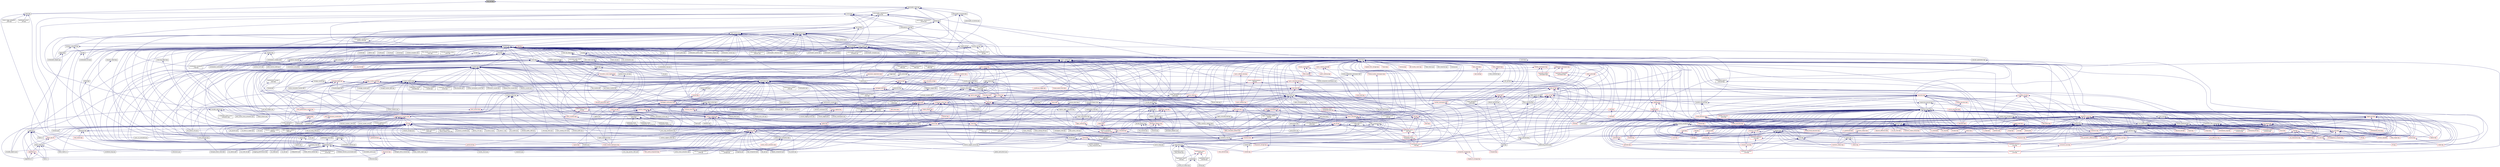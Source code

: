 digraph "has_xxx.hpp"
{
  edge [fontname="Helvetica",fontsize="10",labelfontname="Helvetica",labelfontsize="10"];
  node [fontname="Helvetica",fontsize="10",shape=record];
  Node5 [label="has_xxx.hpp",height=0.2,width=0.4,color="black", fillcolor="grey75", style="filled", fontcolor="black"];
  Node5 -> Node6 [dir="back",color="midnightblue",fontsize="10",style="solid",fontname="Helvetica"];
  Node6 [label="traits.hpp",height=0.2,width=0.4,color="black", fillcolor="white", style="filled",URL="$d7/db8/include_2traits_8hpp.html"];
  Node6 -> Node7 [dir="back",color="midnightblue",fontsize="10",style="solid",fontname="Helvetica"];
  Node7 [label="future_range_ambiguity\l_2032.cpp",height=0.2,width=0.4,color="black", fillcolor="white", style="filled",URL="$dc/d4e/future__range__ambiguity__2032_8cpp.html"];
  Node6 -> Node8 [dir="back",color="midnightblue",fontsize="10",style="solid",fontname="Helvetica"];
  Node8 [label="unordered_map.cpp",height=0.2,width=0.4,color="black", fillcolor="white", style="filled",URL="$d1/d75/unordered__map_8cpp.html"];
  Node6 -> Node9 [dir="back",color="midnightblue",fontsize="10",style="solid",fontname="Helvetica"];
  Node9 [label="async_cb_colocated.cpp",height=0.2,width=0.4,color="black", fillcolor="white", style="filled",URL="$d7/d7f/async__cb__colocated_8cpp.html"];
  Node6 -> Node10 [dir="back",color="midnightblue",fontsize="10",style="solid",fontname="Helvetica"];
  Node10 [label="partitioned_vector\l_iter.cpp",height=0.2,width=0.4,color="black", fillcolor="white", style="filled",URL="$dc/ddf/partitioned__vector__iter_8cpp.html"];
  Node5 -> Node11 [dir="back",color="midnightblue",fontsize="10",style="solid",fontname="Helvetica"];
  Node11 [label="polymorphic_traits.hpp",height=0.2,width=0.4,color="black", fillcolor="white", style="filled",URL="$d8/d6a/polymorphic__traits_8hpp.html"];
  Node11 -> Node6 [dir="back",color="midnightblue",fontsize="10",style="solid",fontname="Helvetica"];
  Node11 -> Node12 [dir="back",color="midnightblue",fontsize="10",style="solid",fontname="Helvetica"];
  Node12 [label="base_action.hpp",height=0.2,width=0.4,color="black", fillcolor="white", style="filled",URL="$d6/df3/base__action_8hpp.html"];
  Node12 -> Node13 [dir="back",color="midnightblue",fontsize="10",style="solid",fontname="Helvetica"];
  Node13 [label="transfer_base_action.hpp",height=0.2,width=0.4,color="black", fillcolor="white", style="filled",URL="$d5/d53/transfer__base__action_8hpp.html"];
  Node13 -> Node14 [dir="back",color="midnightblue",fontsize="10",style="solid",fontname="Helvetica"];
  Node14 [label="transfer_action.hpp",height=0.2,width=0.4,color="black", fillcolor="white", style="filled",URL="$d3/d27/transfer__action_8hpp.html"];
  Node14 -> Node15 [dir="back",color="midnightblue",fontsize="10",style="solid",fontname="Helvetica"];
  Node15 [label="basic_action.hpp",height=0.2,width=0.4,color="red", fillcolor="white", style="filled",URL="$d1/d7e/basic__action_8hpp.html"];
  Node15 -> Node16 [dir="back",color="midnightblue",fontsize="10",style="solid",fontname="Helvetica"];
  Node16 [label="component_storage.hpp",height=0.2,width=0.4,color="red", fillcolor="white", style="filled",URL="$d6/d36/components_2component__storage_2server_2component__storage_8hpp.html"];
  Node16 -> Node17 [dir="back",color="midnightblue",fontsize="10",style="solid",fontname="Helvetica"];
  Node17 [label="component_storage.hpp",height=0.2,width=0.4,color="red", fillcolor="white", style="filled",URL="$d0/dd6/components_2component__storage_2component__storage_8hpp.html"];
  Node17 -> Node18 [dir="back",color="midnightblue",fontsize="10",style="solid",fontname="Helvetica"];
  Node18 [label="migrate_to_storage.hpp",height=0.2,width=0.4,color="red", fillcolor="white", style="filled",URL="$da/d18/migrate__to__storage_8hpp.html"];
  Node15 -> Node27 [dir="back",color="midnightblue",fontsize="10",style="solid",fontname="Helvetica"];
  Node27 [label="partition_unordered\l_map_component.hpp",height=0.2,width=0.4,color="red", fillcolor="white", style="filled",URL="$d8/df3/partition__unordered__map__component_8hpp.html"];
  Node27 -> Node28 [dir="back",color="midnightblue",fontsize="10",style="solid",fontname="Helvetica"];
  Node28 [label="unordered_map.hpp",height=0.2,width=0.4,color="black", fillcolor="white", style="filled",URL="$d9/ddf/hpx_2components_2containers_2unordered_2unordered__map_8hpp.html"];
  Node28 -> Node16 [dir="back",color="midnightblue",fontsize="10",style="solid",fontname="Helvetica"];
  Node28 -> Node29 [dir="back",color="midnightblue",fontsize="10",style="solid",fontname="Helvetica"];
  Node29 [label="unordered_map.hpp",height=0.2,width=0.4,color="black", fillcolor="white", style="filled",URL="$d6/d06/hpx_2include_2unordered__map_8hpp.html"];
  Node29 -> Node8 [dir="back",color="midnightblue",fontsize="10",style="solid",fontname="Helvetica"];
  Node28 -> Node30 [dir="back",color="midnightblue",fontsize="10",style="solid",fontname="Helvetica"];
  Node30 [label="partition_unordered\l_map_component.cpp",height=0.2,width=0.4,color="black", fillcolor="white", style="filled",URL="$d5/d34/partition__unordered__map__component_8cpp.html"];
  Node27 -> Node30 [dir="back",color="midnightblue",fontsize="10",style="solid",fontname="Helvetica"];
  Node15 -> Node1151 [dir="back",color="midnightblue",fontsize="10",style="solid",fontname="Helvetica"];
  Node1151 [label="component_action.hpp",height=0.2,width=0.4,color="red", fillcolor="white", style="filled",URL="$d9/da6/component__action_8hpp.html"];
  Node1151 -> Node120 [dir="back",color="midnightblue",fontsize="10",style="solid",fontname="Helvetica"];
  Node120 [label="nqueen.hpp",height=0.2,width=0.4,color="black", fillcolor="white", style="filled",URL="$de/d58/server_2nqueen_8hpp.html"];
  Node120 -> Node119 [dir="back",color="midnightblue",fontsize="10",style="solid",fontname="Helvetica"];
  Node119 [label="nqueen.cpp",height=0.2,width=0.4,color="black", fillcolor="white", style="filled",URL="$db/dca/nqueen_8cpp.html"];
  Node120 -> Node121 [dir="back",color="midnightblue",fontsize="10",style="solid",fontname="Helvetica"];
  Node121 [label="nqueen.hpp",height=0.2,width=0.4,color="red", fillcolor="white", style="filled",URL="$da/dfd/stubs_2nqueen_8hpp.html"];
  Node1151 -> Node173 [dir="back",color="midnightblue",fontsize="10",style="solid",fontname="Helvetica"];
  Node173 [label="throttle.hpp",height=0.2,width=0.4,color="black", fillcolor="white", style="filled",URL="$db/dc9/server_2throttle_8hpp.html"];
  Node173 -> Node172 [dir="back",color="midnightblue",fontsize="10",style="solid",fontname="Helvetica"];
  Node172 [label="throttle.cpp",height=0.2,width=0.4,color="black", fillcolor="white", style="filled",URL="$de/d56/server_2throttle_8cpp.html"];
  Node173 -> Node174 [dir="back",color="midnightblue",fontsize="10",style="solid",fontname="Helvetica"];
  Node174 [label="throttle.hpp",height=0.2,width=0.4,color="black", fillcolor="white", style="filled",URL="$d5/dec/stubs_2throttle_8hpp.html"];
  Node174 -> Node175 [dir="back",color="midnightblue",fontsize="10",style="solid",fontname="Helvetica"];
  Node175 [label="throttle.hpp",height=0.2,width=0.4,color="red", fillcolor="white", style="filled",URL="$d2/d2e/throttle_8hpp.html"];
  Node1151 -> Node186 [dir="back",color="midnightblue",fontsize="10",style="solid",fontname="Helvetica"];
  Node186 [label="simple_central_tuplespace.hpp",height=0.2,width=0.4,color="red", fillcolor="white", style="filled",URL="$db/d69/server_2simple__central__tuplespace_8hpp.html"];
  Node1151 -> Node190 [dir="back",color="midnightblue",fontsize="10",style="solid",fontname="Helvetica"];
  Node190 [label="tuples_warehouse.hpp",height=0.2,width=0.4,color="black", fillcolor="white", style="filled",URL="$da/de6/tuples__warehouse_8hpp.html"];
  Node190 -> Node186 [dir="back",color="midnightblue",fontsize="10",style="solid",fontname="Helvetica"];
  Node1151 -> Node16 [dir="back",color="midnightblue",fontsize="10",style="solid",fontname="Helvetica"];
  Node1151 -> Node1152 [dir="back",color="midnightblue",fontsize="10",style="solid",fontname="Helvetica"];
  Node1152 [label="partitioned_vector\l_component_decl.hpp",height=0.2,width=0.4,color="red", fillcolor="white", style="filled",URL="$dd/d10/partitioned__vector__component__decl_8hpp.html"];
  Node1152 -> Node1004 [dir="back",color="midnightblue",fontsize="10",style="solid",fontname="Helvetica"];
  Node1004 [label="view_element.hpp",height=0.2,width=0.4,color="red", fillcolor="white", style="filled",URL="$de/d49/view__element_8hpp.html"];
  Node1152 -> Node937 [dir="back",color="midnightblue",fontsize="10",style="solid",fontname="Helvetica"];
  Node937 [label="partitioned_vector\l_decl.hpp",height=0.2,width=0.4,color="red", fillcolor="white", style="filled",URL="$d2/d77/partitioned__vector__decl_8hpp.html"];
  Node937 -> Node954 [dir="back",color="midnightblue",fontsize="10",style="solid",fontname="Helvetica"];
  Node954 [label="partitioned_vector\l_component_impl.hpp",height=0.2,width=0.4,color="red", fillcolor="white", style="filled",URL="$d1/d79/partitioned__vector__component__impl_8hpp.html"];
  Node954 -> Node956 [dir="back",color="midnightblue",fontsize="10",style="solid",fontname="Helvetica"];
  Node956 [label="partitioned_vector\l_impl.hpp",height=0.2,width=0.4,color="red", fillcolor="white", style="filled",URL="$d0/db1/partitioned__vector__impl_8hpp.html"];
  Node937 -> Node956 [dir="back",color="midnightblue",fontsize="10",style="solid",fontname="Helvetica"];
  Node937 -> Node959 [dir="back",color="midnightblue",fontsize="10",style="solid",fontname="Helvetica"];
  Node959 [label="partitioned_vector.hpp",height=0.2,width=0.4,color="black", fillcolor="white", style="filled",URL="$de/d3e/runtime_2serialization_2partitioned__vector_8hpp.html"];
  Node959 -> Node907 [dir="back",color="midnightblue",fontsize="10",style="solid",fontname="Helvetica"];
  Node907 [label="serialization.hpp",height=0.2,width=0.4,color="black", fillcolor="white", style="filled",URL="$d8/d21/serialization_8hpp.html"];
  Node907 -> Node92 [dir="back",color="midnightblue",fontsize="10",style="solid",fontname="Helvetica"];
  Node92 [label="template_function_accumulator.cpp",height=0.2,width=0.4,color="black", fillcolor="white", style="filled",URL="$d5/d02/template__function__accumulator_8cpp.html"];
  Node907 -> Node101 [dir="back",color="midnightblue",fontsize="10",style="solid",fontname="Helvetica"];
  Node101 [label="cancelable_action.cpp",height=0.2,width=0.4,color="black", fillcolor="white", style="filled",URL="$d5/d0c/cancelable__action_8cpp.html"];
  Node907 -> Node40 [dir="back",color="midnightblue",fontsize="10",style="solid",fontname="Helvetica"];
  Node40 [label="hello_world_component.hpp",height=0.2,width=0.4,color="red", fillcolor="white", style="filled",URL="$df/df0/hello__world__component_8hpp.html"];
  Node907 -> Node908 [dir="back",color="midnightblue",fontsize="10",style="solid",fontname="Helvetica"];
  Node908 [label="dimension.cpp",height=0.2,width=0.4,color="black", fillcolor="white", style="filled",URL="$db/d4a/interpolate1d_2interpolate1d_2dimension_8cpp.html"];
  Node907 -> Node909 [dir="back",color="midnightblue",fontsize="10",style="solid",fontname="Helvetica"];
  Node909 [label="dimension.hpp",height=0.2,width=0.4,color="red", fillcolor="white", style="filled",URL="$dc/da5/interpolate1d_2interpolate1d_2dimension_8hpp.html"];
  Node909 -> Node908 [dir="back",color="midnightblue",fontsize="10",style="solid",fontname="Helvetica"];
  Node907 -> Node63 [dir="back",color="midnightblue",fontsize="10",style="solid",fontname="Helvetica"];
  Node63 [label="fractals_struct.cpp",height=0.2,width=0.4,color="black", fillcolor="white", style="filled",URL="$d8/d2f/fractals__struct_8cpp.html"];
  Node907 -> Node68 [dir="back",color="midnightblue",fontsize="10",style="solid",fontname="Helvetica"];
  Node68 [label="pingpong.cpp",height=0.2,width=0.4,color="black", fillcolor="white", style="filled",URL="$dd/d4d/pingpong_8cpp.html"];
  Node907 -> Node687 [dir="back",color="midnightblue",fontsize="10",style="solid",fontname="Helvetica"];
  Node687 [label="sierpinski.cpp",height=0.2,width=0.4,color="black", fillcolor="white", style="filled",URL="$d3/d7e/sierpinski_8cpp.html"];
  Node907 -> Node157 [dir="back",color="midnightblue",fontsize="10",style="solid",fontname="Helvetica"];
  Node157 [label="dimension.cpp",height=0.2,width=0.4,color="black", fillcolor="white", style="filled",URL="$d8/db3/sheneos_2sheneos_2dimension_8cpp.html"];
  Node907 -> Node168 [dir="back",color="midnightblue",fontsize="10",style="solid",fontname="Helvetica"];
  Node168 [label="configuration.cpp",height=0.2,width=0.4,color="black", fillcolor="white", style="filled",URL="$df/d22/configuration_8cpp.html"];
  Node907 -> Node180 [dir="back",color="midnightblue",fontsize="10",style="solid",fontname="Helvetica"];
  Node180 [label="transpose_block_numa.cpp",height=0.2,width=0.4,color="black", fillcolor="white", style="filled",URL="$dd/d3b/transpose__block__numa_8cpp.html"];
  Node907 -> Node213 [dir="back",color="midnightblue",fontsize="10",style="solid",fontname="Helvetica"];
  Node213 [label="osu_bcast.cpp",height=0.2,width=0.4,color="black", fillcolor="white", style="filled",URL="$d3/dca/osu__bcast_8cpp.html"];
  Node907 -> Node214 [dir="back",color="midnightblue",fontsize="10",style="solid",fontname="Helvetica"];
  Node214 [label="osu_bibw.cpp",height=0.2,width=0.4,color="black", fillcolor="white", style="filled",URL="$d2/d04/osu__bibw_8cpp.html"];
  Node907 -> Node215 [dir="back",color="midnightblue",fontsize="10",style="solid",fontname="Helvetica"];
  Node215 [label="osu_bw.cpp",height=0.2,width=0.4,color="black", fillcolor="white", style="filled",URL="$d4/d20/osu__bw_8cpp.html"];
  Node907 -> Node216 [dir="back",color="midnightblue",fontsize="10",style="solid",fontname="Helvetica"];
  Node216 [label="osu_latency.cpp",height=0.2,width=0.4,color="black", fillcolor="white", style="filled",URL="$df/d58/osu__latency_8cpp.html"];
  Node907 -> Node217 [dir="back",color="midnightblue",fontsize="10",style="solid",fontname="Helvetica"];
  Node217 [label="osu_multi_lat.cpp",height=0.2,width=0.4,color="black", fillcolor="white", style="filled",URL="$d7/d91/osu__multi__lat_8cpp.html"];
  Node907 -> Node219 [dir="back",color="midnightblue",fontsize="10",style="solid",fontname="Helvetica"];
  Node219 [label="pingpong_performance.cpp",height=0.2,width=0.4,color="black", fillcolor="white", style="filled",URL="$de/d03/pingpong__performance_8cpp.html"];
  Node907 -> Node226 [dir="back",color="midnightblue",fontsize="10",style="solid",fontname="Helvetica"];
  Node226 [label="action_move_semantics.cpp",height=0.2,width=0.4,color="black", fillcolor="white", style="filled",URL="$d4/db3/action__move__semantics_8cpp.html"];
  Node907 -> Node227 [dir="back",color="midnightblue",fontsize="10",style="solid",fontname="Helvetica"];
  Node227 [label="movable_objects.cpp",height=0.2,width=0.4,color="black", fillcolor="white", style="filled",URL="$d8/d65/movable__objects_8cpp.html"];
  Node907 -> Node228 [dir="back",color="midnightblue",fontsize="10",style="solid",fontname="Helvetica"];
  Node228 [label="duplicate_id_registration\l_1596.cpp",height=0.2,width=0.4,color="black", fillcolor="white", style="filled",URL="$db/d8d/duplicate__id__registration__1596_8cpp.html"];
  Node907 -> Node596 [dir="back",color="midnightblue",fontsize="10",style="solid",fontname="Helvetica"];
  Node596 [label="zero_copy_parcels_1001.cpp",height=0.2,width=0.4,color="black", fillcolor="white", style="filled",URL="$da/dfd/zero__copy__parcels__1001_8cpp.html"];
  Node907 -> Node312 [dir="back",color="midnightblue",fontsize="10",style="solid",fontname="Helvetica"];
  Node312 [label="managed_refcnt_checker.cpp",height=0.2,width=0.4,color="black", fillcolor="white", style="filled",URL="$d3/d8d/managed__refcnt__checker_8cpp.html"];
  Node907 -> Node334 [dir="back",color="midnightblue",fontsize="10",style="solid",fontname="Helvetica"];
  Node334 [label="simple_mobile_object.cpp",height=0.2,width=0.4,color="black", fillcolor="white", style="filled",URL="$d2/da7/simple__mobile__object_8cpp.html"];
  Node907 -> Node331 [dir="back",color="midnightblue",fontsize="10",style="solid",fontname="Helvetica"];
  Node331 [label="simple_refcnt_checker.cpp",height=0.2,width=0.4,color="black", fillcolor="white", style="filled",URL="$df/d16/simple__refcnt__checker_8cpp.html"];
  Node907 -> Node910 [dir="back",color="midnightblue",fontsize="10",style="solid",fontname="Helvetica"];
  Node910 [label="copy_component.cpp",height=0.2,width=0.4,color="black", fillcolor="white", style="filled",URL="$d5/d8d/copy__component_8cpp.html"];
  Node907 -> Node911 [dir="back",color="midnightblue",fontsize="10",style="solid",fontname="Helvetica"];
  Node911 [label="get_gid.cpp",height=0.2,width=0.4,color="black", fillcolor="white", style="filled",URL="$dc/dc1/get__gid_8cpp.html"];
  Node907 -> Node603 [dir="back",color="midnightblue",fontsize="10",style="solid",fontname="Helvetica"];
  Node603 [label="migrate_component.cpp",height=0.2,width=0.4,color="black", fillcolor="white", style="filled",URL="$dc/d78/migrate__component_8cpp.html"];
  Node907 -> Node20 [dir="back",color="midnightblue",fontsize="10",style="solid",fontname="Helvetica"];
  Node20 [label="migrate_component_to\l_storage.cpp",height=0.2,width=0.4,color="black", fillcolor="white", style="filled",URL="$dd/d02/migrate__component__to__storage_8cpp.html"];
  Node907 -> Node779 [dir="back",color="midnightblue",fontsize="10",style="solid",fontname="Helvetica"];
  Node779 [label="serialization_partitioned\l_vector.cpp",height=0.2,width=0.4,color="black", fillcolor="white", style="filled",URL="$dd/dc9/serialization__partitioned__vector_8cpp.html"];
  Node1151 -> Node27 [dir="back",color="midnightblue",fontsize="10",style="solid",fontname="Helvetica"];
  Node1151 -> Node1154 [dir="back",color="midnightblue",fontsize="10",style="solid",fontname="Helvetica"];
  Node1154 [label="output_stream.hpp",height=0.2,width=0.4,color="red", fillcolor="white", style="filled",URL="$d6/db5/output__stream_8hpp.html"];
  Node1154 -> Node669 [dir="back",color="midnightblue",fontsize="10",style="solid",fontname="Helvetica"];
  Node669 [label="ostream.hpp",height=0.2,width=0.4,color="red", fillcolor="white", style="filled",URL="$d1/d38/ostream_8hpp.html"];
  Node1154 -> Node1155 [dir="back",color="midnightblue",fontsize="10",style="solid",fontname="Helvetica"];
  Node1155 [label="output_stream.cpp",height=0.2,width=0.4,color="black", fillcolor="white", style="filled",URL="$d9/d9b/output__stream_8cpp.html"];
  Node1151 -> Node1156 [dir="back",color="midnightblue",fontsize="10",style="solid",fontname="Helvetica"];
  Node1156 [label="child.hpp",height=0.2,width=0.4,color="red", fillcolor="white", style="filled",URL="$d7/d44/server_2child_8hpp.html"];
  Node1156 -> Node1051 [dir="back",color="midnightblue",fontsize="10",style="solid",fontname="Helvetica"];
  Node1051 [label="child.hpp",height=0.2,width=0.4,color="red", fillcolor="white", style="filled",URL="$d5/dcf/child_8hpp.html"];
  Node1151 -> Node1157 [dir="back",color="midnightblue",fontsize="10",style="solid",fontname="Helvetica"];
  Node1157 [label="actions.hpp",height=0.2,width=0.4,color="red", fillcolor="white", style="filled",URL="$d4/dad/actions_8hpp.html"];
  Node1157 -> Node82 [dir="back",color="midnightblue",fontsize="10",style="solid",fontname="Helvetica"];
  Node82 [label="1d_stencil_4_throttle.cpp",height=0.2,width=0.4,color="black", fillcolor="white", style="filled",URL="$d6/de5/1d__stencil__4__throttle_8cpp.html"];
  Node1157 -> Node36 [dir="back",color="midnightblue",fontsize="10",style="solid",fontname="Helvetica"];
  Node36 [label="apex_policy_engine\l_active_thread_count.cpp",height=0.2,width=0.4,color="black", fillcolor="white", style="filled",URL="$d5/d01/apex__policy__engine__active__thread__count_8cpp.html"];
  Node1157 -> Node40 [dir="back",color="midnightblue",fontsize="10",style="solid",fontname="Helvetica"];
  Node1157 -> Node63 [dir="back",color="midnightblue",fontsize="10",style="solid",fontname="Helvetica"];
  Node1157 -> Node68 [dir="back",color="midnightblue",fontsize="10",style="solid",fontname="Helvetica"];
  Node1157 -> Node687 [dir="back",color="midnightblue",fontsize="10",style="solid",fontname="Helvetica"];
  Node1157 -> Node74 [dir="back",color="midnightblue",fontsize="10",style="solid",fontname="Helvetica"];
  Node74 [label="simple_central_tuplespace\l_client.cpp",height=0.2,width=0.4,color="black", fillcolor="white", style="filled",URL="$d1/d7b/simple__central__tuplespace__client_8cpp.html"];
  Node1157 -> Node211 [dir="back",color="midnightblue",fontsize="10",style="solid",fontname="Helvetica"];
  Node211 [label="network_storage.cpp",height=0.2,width=0.4,color="black", fillcolor="white", style="filled",URL="$db/daa/network__storage_8cpp.html"];
  Node1157 -> Node915 [dir="back",color="midnightblue",fontsize="10",style="solid",fontname="Helvetica"];
  Node915 [label="action_move_semantics.hpp",height=0.2,width=0.4,color="black", fillcolor="white", style="filled",URL="$dc/d9e/server_2action__move__semantics_8hpp.html"];
  Node915 -> Node226 [dir="back",color="midnightblue",fontsize="10",style="solid",fontname="Helvetica"];
  Node915 -> Node916 [dir="back",color="midnightblue",fontsize="10",style="solid",fontname="Helvetica"];
  Node916 [label="action_move_semantics.hpp",height=0.2,width=0.4,color="red", fillcolor="white", style="filled",URL="$d1/da8/stubs_2action__move__semantics_8hpp.html"];
  Node1157 -> Node696 [dir="back",color="midnightblue",fontsize="10",style="solid",fontname="Helvetica"];
  Node696 [label="plain_action_1330.cpp",height=0.2,width=0.4,color="black", fillcolor="white", style="filled",URL="$d4/def/plain__action__1330_8cpp.html"];
  Node1157 -> Node228 [dir="back",color="midnightblue",fontsize="10",style="solid",fontname="Helvetica"];
  Node1157 -> Node923 [dir="back",color="midnightblue",fontsize="10",style="solid",fontname="Helvetica"];
  Node923 [label="future_serialization\l_1898.cpp",height=0.2,width=0.4,color="black", fillcolor="white", style="filled",URL="$da/dde/future__serialization__1898_8cpp.html"];
  Node1157 -> Node280 [dir="back",color="midnightblue",fontsize="10",style="solid",fontname="Helvetica"];
  Node280 [label="wait_all_hang_1946.cpp",height=0.2,width=0.4,color="black", fillcolor="white", style="filled",URL="$d5/d69/wait__all__hang__1946_8cpp.html"];
  Node1157 -> Node596 [dir="back",color="midnightblue",fontsize="10",style="solid",fontname="Helvetica"];
  Node1157 -> Node910 [dir="back",color="midnightblue",fontsize="10",style="solid",fontname="Helvetica"];
  Node1157 -> Node911 [dir="back",color="midnightblue",fontsize="10",style="solid",fontname="Helvetica"];
  Node1157 -> Node603 [dir="back",color="midnightblue",fontsize="10",style="solid",fontname="Helvetica"];
  Node1157 -> Node20 [dir="back",color="midnightblue",fontsize="10",style="solid",fontname="Helvetica"];
  Node1157 -> Node571 [dir="back",color="midnightblue",fontsize="10",style="solid",fontname="Helvetica"];
  Node571 [label="serialize_buffer.cpp",height=0.2,width=0.4,color="black", fillcolor="white", style="filled",URL="$d1/d00/serialize__buffer_8cpp.html"];
  Node1157 -> Node708 [dir="back",color="midnightblue",fontsize="10",style="solid",fontname="Helvetica"];
  Node708 [label="zero_copy_serialization.cpp",height=0.2,width=0.4,color="black", fillcolor="white", style="filled",URL="$d4/dea/zero__copy__serialization_8cpp.html"];
  Node1151 -> Node1108 [dir="back",color="midnightblue",fontsize="10",style="solid",fontname="Helvetica"];
  Node1108 [label="base_performance_counter.hpp",height=0.2,width=0.4,color="red", fillcolor="white", style="filled",URL="$d1/da2/base__performance__counter_8hpp.html"];
  Node1108 -> Node1076 [dir="back",color="midnightblue",fontsize="10",style="solid",fontname="Helvetica"];
  Node1076 [label="counters.cpp",height=0.2,width=0.4,color="black", fillcolor="white", style="filled",URL="$d5/d4d/counters_8cpp.html"];
  Node1151 -> Node1107 [dir="back",color="midnightblue",fontsize="10",style="solid",fontname="Helvetica"];
  Node1107 [label="base_performance_counter.hpp",height=0.2,width=0.4,color="red", fillcolor="white", style="filled",URL="$d7/d00/server_2base__performance__counter_8hpp.html"];
  Node1107 -> Node1108 [dir="back",color="midnightblue",fontsize="10",style="solid",fontname="Helvetica"];
  Node1151 -> Node1130 [dir="back",color="midnightblue",fontsize="10",style="solid",fontname="Helvetica"];
  Node1130 [label="distributed_metadata\l_base.hpp",height=0.2,width=0.4,color="black", fillcolor="white", style="filled",URL="$de/dea/distributed__metadata__base_8hpp.html"];
  Node1130 -> Node937 [dir="back",color="midnightblue",fontsize="10",style="solid",fontname="Helvetica"];
  Node1130 -> Node956 [dir="back",color="midnightblue",fontsize="10",style="solid",fontname="Helvetica"];
  Node1130 -> Node28 [dir="back",color="midnightblue",fontsize="10",style="solid",fontname="Helvetica"];
  Node1130 -> Node888 [dir="back",color="midnightblue",fontsize="10",style="solid",fontname="Helvetica"];
  Node888 [label="components.hpp",height=0.2,width=0.4,color="red", fillcolor="white", style="filled",URL="$d2/d8d/components_8hpp.html"];
  Node888 -> Node92 [dir="back",color="midnightblue",fontsize="10",style="solid",fontname="Helvetica"];
  Node888 -> Node101 [dir="back",color="midnightblue",fontsize="10",style="solid",fontname="Helvetica"];
  Node888 -> Node40 [dir="back",color="midnightblue",fontsize="10",style="solid",fontname="Helvetica"];
  Node888 -> Node120 [dir="back",color="midnightblue",fontsize="10",style="solid",fontname="Helvetica"];
  Node888 -> Node124 [dir="back",color="midnightblue",fontsize="10",style="solid",fontname="Helvetica"];
  Node124 [label="sine.cpp",height=0.2,width=0.4,color="black", fillcolor="white", style="filled",URL="$d3/d0d/server_2sine_8cpp.html"];
  Node888 -> Node68 [dir="back",color="midnightblue",fontsize="10",style="solid",fontname="Helvetica"];
  Node888 -> Node173 [dir="back",color="midnightblue",fontsize="10",style="solid",fontname="Helvetica"];
  Node888 -> Node186 [dir="back",color="midnightblue",fontsize="10",style="solid",fontname="Helvetica"];
  Node888 -> Node190 [dir="back",color="midnightblue",fontsize="10",style="solid",fontname="Helvetica"];
  Node888 -> Node906 [dir="back",color="midnightblue",fontsize="10",style="solid",fontname="Helvetica"];
  Node906 [label="valarray.hpp",height=0.2,width=0.4,color="black", fillcolor="white", style="filled",URL="$dc/d69/valarray_8hpp.html"];
  Node906 -> Node907 [dir="back",color="midnightblue",fontsize="10",style="solid",fontname="Helvetica"];
  Node906 -> Node912 [dir="back",color="midnightblue",fontsize="10",style="solid",fontname="Helvetica"];
  Node912 [label="serialization_valarray.cpp",height=0.2,width=0.4,color="black", fillcolor="white", style="filled",URL="$dd/ddb/serialization__valarray_8cpp.html"];
  Node888 -> Node213 [dir="back",color="midnightblue",fontsize="10",style="solid",fontname="Helvetica"];
  Node888 -> Node226 [dir="back",color="midnightblue",fontsize="10",style="solid",fontname="Helvetica"];
  Node888 -> Node915 [dir="back",color="midnightblue",fontsize="10",style="solid",fontname="Helvetica"];
  Node888 -> Node916 [dir="back",color="midnightblue",fontsize="10",style="solid",fontname="Helvetica"];
  Node888 -> Node228 [dir="back",color="midnightblue",fontsize="10",style="solid",fontname="Helvetica"];
  Node888 -> Node233 [dir="back",color="midnightblue",fontsize="10",style="solid",fontname="Helvetica"];
  Node233 [label="matrix_hpx.hh",height=0.2,width=0.4,color="red", fillcolor="white", style="filled",URL="$d5/d89/matrix__hpx_8hh.html"];
  Node233 -> Node234 [dir="back",color="midnightblue",fontsize="10",style="solid",fontname="Helvetica"];
  Node234 [label="block_matrix.hh",height=0.2,width=0.4,color="black", fillcolor="white", style="filled",URL="$dc/de8/block__matrix_8hh.html"];
  Node234 -> Node235 [dir="back",color="midnightblue",fontsize="10",style="solid",fontname="Helvetica"];
  Node235 [label="algorithms.hh",height=0.2,width=0.4,color="red", fillcolor="white", style="filled",URL="$da/d92/algorithms_8hh.html"];
  Node235 -> Node232 [dir="back",color="midnightblue",fontsize="10",style="solid",fontname="Helvetica"];
  Node232 [label="algorithms.cc",height=0.2,width=0.4,color="black", fillcolor="white", style="filled",URL="$d5/d1b/algorithms_8cc.html"];
  Node235 -> Node237 [dir="back",color="midnightblue",fontsize="10",style="solid",fontname="Helvetica"];
  Node237 [label="tests.cc",height=0.2,width=0.4,color="black", fillcolor="white", style="filled",URL="$d6/d96/tests_8cc.html"];
  Node234 -> Node232 [dir="back",color="midnightblue",fontsize="10",style="solid",fontname="Helvetica"];
  Node234 -> Node238 [dir="back",color="midnightblue",fontsize="10",style="solid",fontname="Helvetica"];
  Node238 [label="block_matrix.cc",height=0.2,width=0.4,color="black", fillcolor="white", style="filled",URL="$de/d88/block__matrix_8cc.html"];
  Node234 -> Node237 [dir="back",color="midnightblue",fontsize="10",style="solid",fontname="Helvetica"];
  Node233 -> Node232 [dir="back",color="midnightblue",fontsize="10",style="solid",fontname="Helvetica"];
  Node888 -> Node232 [dir="back",color="midnightblue",fontsize="10",style="solid",fontname="Helvetica"];
  Node888 -> Node238 [dir="back",color="midnightblue",fontsize="10",style="solid",fontname="Helvetica"];
  Node888 -> Node923 [dir="back",color="midnightblue",fontsize="10",style="solid",fontname="Helvetica"];
  Node888 -> Node312 [dir="back",color="midnightblue",fontsize="10",style="solid",fontname="Helvetica"];
  Node888 -> Node334 [dir="back",color="midnightblue",fontsize="10",style="solid",fontname="Helvetica"];
  Node888 -> Node331 [dir="back",color="midnightblue",fontsize="10",style="solid",fontname="Helvetica"];
  Node888 -> Node910 [dir="back",color="midnightblue",fontsize="10",style="solid",fontname="Helvetica"];
  Node888 -> Node911 [dir="back",color="midnightblue",fontsize="10",style="solid",fontname="Helvetica"];
  Node888 -> Node603 [dir="back",color="midnightblue",fontsize="10",style="solid",fontname="Helvetica"];
  Node888 -> Node20 [dir="back",color="midnightblue",fontsize="10",style="solid",fontname="Helvetica"];
  Node888 -> Node9 [dir="back",color="midnightblue",fontsize="10",style="solid",fontname="Helvetica"];
  Node1151 -> Node1134 [dir="back",color="midnightblue",fontsize="10",style="solid",fontname="Helvetica"];
  Node1134 [label="memory_block.hpp",height=0.2,width=0.4,color="red", fillcolor="white", style="filled",URL="$de/d11/server_2memory__block_8hpp.html"];
  Node1134 -> Node1135 [dir="back",color="midnightblue",fontsize="10",style="solid",fontname="Helvetica"];
  Node1135 [label="memory_block.cpp",height=0.2,width=0.4,color="black", fillcolor="white", style="filled",URL="$d4/d68/memory__block_8cpp.html"];
  Node1134 -> Node1045 [dir="back",color="midnightblue",fontsize="10",style="solid",fontname="Helvetica"];
  Node1045 [label="runtime_support_server.cpp",height=0.2,width=0.4,color="black", fillcolor="white", style="filled",URL="$de/d5c/runtime__support__server_8cpp.html"];
  Node1134 -> Node992 [dir="back",color="midnightblue",fontsize="10",style="solid",fontname="Helvetica"];
  Node992 [label="runtime.cpp",height=0.2,width=0.4,color="black", fillcolor="white", style="filled",URL="$d3/dc3/runtime_8cpp.html"];
  Node1151 -> Node1171 [dir="back",color="midnightblue",fontsize="10",style="solid",fontname="Helvetica"];
  Node1171 [label="runtime_support.hpp",height=0.2,width=0.4,color="red", fillcolor="white", style="filled",URL="$d0/d55/server_2runtime__support_8hpp.html"];
  Node1171 -> Node1062 [dir="back",color="midnightblue",fontsize="10",style="solid",fontname="Helvetica"];
  Node1062 [label="runtime_support.hpp",height=0.2,width=0.4,color="red", fillcolor="white", style="filled",URL="$da/d56/stubs_2runtime__support_8hpp.html"];
  Node1062 -> Node121 [dir="back",color="midnightblue",fontsize="10",style="solid",fontname="Helvetica"];
  Node1062 -> Node1063 [dir="back",color="midnightblue",fontsize="10",style="solid",fontname="Helvetica"];
  Node1063 [label="client.hpp",height=0.2,width=0.4,color="red", fillcolor="white", style="filled",URL="$de/da5/include_2client_8hpp.html"];
  Node1063 -> Node163 [dir="back",color="midnightblue",fontsize="10",style="solid",fontname="Helvetica"];
  Node163 [label="partition3d.hpp",height=0.2,width=0.4,color="red", fillcolor="white", style="filled",URL="$d1/d50/partition3d_8hpp.html"];
  Node1063 -> Node175 [dir="back",color="midnightblue",fontsize="10",style="solid",fontname="Helvetica"];
  Node1062 -> Node888 [dir="back",color="midnightblue",fontsize="10",style="solid",fontname="Helvetica"];
  Node1062 -> Node1075 [dir="back",color="midnightblue",fontsize="10",style="solid",fontname="Helvetica"];
  Node1075 [label="get_ptr.hpp",height=0.2,width=0.4,color="red", fillcolor="white", style="filled",URL="$d0/d2c/get__ptr_8hpp.html"];
  Node1075 -> Node954 [dir="back",color="midnightblue",fontsize="10",style="solid",fontname="Helvetica"];
  Node1075 -> Node937 [dir="back",color="midnightblue",fontsize="10",style="solid",fontname="Helvetica"];
  Node1075 -> Node956 [dir="back",color="midnightblue",fontsize="10",style="solid",fontname="Helvetica"];
  Node1075 -> Node27 [dir="back",color="midnightblue",fontsize="10",style="solid",fontname="Helvetica"];
  Node1075 -> Node28 [dir="back",color="midnightblue",fontsize="10",style="solid",fontname="Helvetica"];
  Node1075 -> Node888 [dir="back",color="midnightblue",fontsize="10",style="solid",fontname="Helvetica"];
  Node1062 -> Node1076 [dir="back",color="midnightblue",fontsize="10",style="solid",fontname="Helvetica"];
  Node1062 -> Node1077 [dir="back",color="midnightblue",fontsize="10",style="solid",fontname="Helvetica"];
  Node1077 [label="interface.cpp",height=0.2,width=0.4,color="black", fillcolor="white", style="filled",URL="$db/db7/interface_8cpp.html"];
  Node1062 -> Node1078 [dir="back",color="midnightblue",fontsize="10",style="solid",fontname="Helvetica"];
  Node1078 [label="locality_namespace\l_server.cpp",height=0.2,width=0.4,color="black", fillcolor="white", style="filled",URL="$d5/d0d/locality__namespace__server_8cpp.html"];
  Node1062 -> Node1079 [dir="back",color="midnightblue",fontsize="10",style="solid",fontname="Helvetica"];
  Node1079 [label="route.cpp",height=0.2,width=0.4,color="black", fillcolor="white", style="filled",URL="$df/d54/route_8cpp.html"];
  Node1062 -> Node1045 [dir="back",color="midnightblue",fontsize="10",style="solid",fontname="Helvetica"];
  Node1062 -> Node1048 [dir="back",color="midnightblue",fontsize="10",style="solid",fontname="Helvetica"];
  Node1048 [label="runtime_support_stubs.cpp",height=0.2,width=0.4,color="black", fillcolor="white", style="filled",URL="$d8/d9f/runtime__support__stubs_8cpp.html"];
  Node1062 -> Node1081 [dir="back",color="midnightblue",fontsize="10",style="solid",fontname="Helvetica"];
  Node1081 [label="name.cpp",height=0.2,width=0.4,color="black", fillcolor="white", style="filled",URL="$d3/d43/name_8cpp.html"];
  Node1171 -> Node1078 [dir="back",color="midnightblue",fontsize="10",style="solid",fontname="Helvetica"];
  Node1171 -> Node1086 [dir="back",color="midnightblue",fontsize="10",style="solid",fontname="Helvetica"];
  Node1086 [label="primary_namespace_server.cpp",height=0.2,width=0.4,color="black", fillcolor="white", style="filled",URL="$dd/de5/primary__namespace__server_8cpp.html"];
  Node1171 -> Node1172 [dir="back",color="midnightblue",fontsize="10",style="solid",fontname="Helvetica"];
  Node1172 [label="applier.cpp",height=0.2,width=0.4,color="black", fillcolor="white", style="filled",URL="$d9/d76/applier_8cpp.html"];
  Node1171 -> Node1088 [dir="back",color="midnightblue",fontsize="10",style="solid",fontname="Helvetica"];
  Node1088 [label="console_error_sink.cpp",height=0.2,width=0.4,color="black", fillcolor="white", style="filled",URL="$dc/de2/console__error__sink_8cpp.html"];
  Node1171 -> Node1045 [dir="back",color="midnightblue",fontsize="10",style="solid",fontname="Helvetica"];
  Node1171 -> Node992 [dir="back",color="midnightblue",fontsize="10",style="solid",fontname="Helvetica"];
  Node15 -> Node1174 [dir="back",color="midnightblue",fontsize="10",style="solid",fontname="Helvetica"];
  Node1174 [label="plain_action.hpp",height=0.2,width=0.4,color="red", fillcolor="white", style="filled",URL="$d7/d19/plain__action_8hpp.html"];
  Node1174 -> Node39 [dir="back",color="midnightblue",fontsize="10",style="solid",fontname="Helvetica"];
  Node39 [label="heartbeat.cpp",height=0.2,width=0.4,color="black", fillcolor="white", style="filled",URL="$d8/d98/heartbeat_8cpp.html"];
  Node1174 -> Node138 [dir="back",color="midnightblue",fontsize="10",style="solid",fontname="Helvetica"];
  Node138 [label="non_atomic_rma.cpp",height=0.2,width=0.4,color="black", fillcolor="white", style="filled",URL="$d7/d8b/non__atomic__rma_8cpp.html"];
  Node1174 -> Node27 [dir="back",color="midnightblue",fontsize="10",style="solid",fontname="Helvetica"];
  Node1174 -> Node1157 [dir="back",color="midnightblue",fontsize="10",style="solid",fontname="Helvetica"];
  Node1174 -> Node1175 [dir="back",color="midnightblue",fontsize="10",style="solid",fontname="Helvetica"];
  Node1175 [label="plain_actions.hpp",height=0.2,width=0.4,color="red", fillcolor="white", style="filled",URL="$d2/d7c/plain__actions_8hpp.html"];
  Node1175 -> Node1003 [dir="back",color="midnightblue",fontsize="10",style="solid",fontname="Helvetica"];
  Node1003 [label="spmd_block.hpp",height=0.2,width=0.4,color="black", fillcolor="white", style="filled",URL="$d3/d34/lcos_2spmd__block_8hpp.html"];
  Node1003 -> Node939 [dir="back",color="midnightblue",fontsize="10",style="solid",fontname="Helvetica"];
  Node939 [label="coarray.hpp",height=0.2,width=0.4,color="black", fillcolor="white", style="filled",URL="$d0/da7/coarray_8hpp.html"];
  Node939 -> Node940 [dir="back",color="midnightblue",fontsize="10",style="solid",fontname="Helvetica"];
  Node940 [label="coarray.cpp",height=0.2,width=0.4,color="black", fillcolor="white", style="filled",URL="$d8/d2c/coarray_8cpp.html"];
  Node939 -> Node941 [dir="back",color="midnightblue",fontsize="10",style="solid",fontname="Helvetica"];
  Node941 [label="coarray_all_reduce.cpp",height=0.2,width=0.4,color="black", fillcolor="white", style="filled",URL="$da/ddb/coarray__all__reduce_8cpp.html"];
  Node1003 -> Node1004 [dir="back",color="midnightblue",fontsize="10",style="solid",fontname="Helvetica"];
  Node1003 -> Node942 [dir="back",color="midnightblue",fontsize="10",style="solid",fontname="Helvetica"];
  Node942 [label="partitioned_vector\l_view.hpp",height=0.2,width=0.4,color="red", fillcolor="white", style="filled",URL="$da/dc2/components_2containers_2partitioned__vector_2partitioned__vector__view_8hpp.html"];
  Node942 -> Node939 [dir="back",color="midnightblue",fontsize="10",style="solid",fontname="Helvetica"];
  Node942 -> Node945 [dir="back",color="midnightblue",fontsize="10",style="solid",fontname="Helvetica"];
  Node945 [label="partitioned_vector\l_subview.cpp",height=0.2,width=0.4,color="black", fillcolor="white", style="filled",URL="$dc/d09/partitioned__vector__subview_8cpp.html"];
  Node942 -> Node946 [dir="back",color="midnightblue",fontsize="10",style="solid",fontname="Helvetica"];
  Node946 [label="partitioned_vector\l_view.cpp",height=0.2,width=0.4,color="black", fillcolor="white", style="filled",URL="$d9/dcf/partitioned__vector__view_8cpp.html"];
  Node1003 -> Node940 [dir="back",color="midnightblue",fontsize="10",style="solid",fontname="Helvetica"];
  Node1003 -> Node941 [dir="back",color="midnightblue",fontsize="10",style="solid",fontname="Helvetica"];
  Node1003 -> Node945 [dir="back",color="midnightblue",fontsize="10",style="solid",fontname="Helvetica"];
  Node1003 -> Node946 [dir="back",color="midnightblue",fontsize="10",style="solid",fontname="Helvetica"];
  Node1003 -> Node947 [dir="back",color="midnightblue",fontsize="10",style="solid",fontname="Helvetica"];
  Node947 [label="partitioned_vector\l_view_iterator.cpp",height=0.2,width=0.4,color="black", fillcolor="white", style="filled",URL="$d6/d94/partitioned__vector__view__iterator_8cpp.html"];
  Node1003 -> Node348 [dir="back",color="midnightblue",fontsize="10",style="solid",fontname="Helvetica"];
  Node348 [label="global_spmd_block.cpp",height=0.2,width=0.4,color="black", fillcolor="white", style="filled",URL="$da/d4f/global__spmd__block_8cpp.html"];
  Node1175 -> Node914 [dir="back",color="midnightblue",fontsize="10",style="solid",fontname="Helvetica"];
  Node914 [label="component_action_move\l_semantics.cpp",height=0.2,width=0.4,color="black", fillcolor="white", style="filled",URL="$d4/d20/component__action__move__semantics_8cpp.html"];
  Node1175 -> Node898 [dir="back",color="midnightblue",fontsize="10",style="solid",fontname="Helvetica"];
  Node898 [label="plain_action_move_semantics.cpp",height=0.2,width=0.4,color="black", fillcolor="white", style="filled",URL="$db/d0f/plain__action__move__semantics_8cpp.html"];
  Node1174 -> Node1125 [dir="back",color="midnightblue",fontsize="10",style="solid",fontname="Helvetica"];
  Node1125 [label="broadcast.hpp",height=0.2,width=0.4,color="red", fillcolor="white", style="filled",URL="$d8/d93/hpx_2lcos_2broadcast_8hpp.html"];
  Node1125 -> Node1003 [dir="back",color="midnightblue",fontsize="10",style="solid",fontname="Helvetica"];
  Node1125 -> Node1043 [dir="back",color="midnightblue",fontsize="10",style="solid",fontname="Helvetica"];
  Node1043 [label="addressing_service.cpp",height=0.2,width=0.4,color="black", fillcolor="white", style="filled",URL="$d7/d38/addressing__service_8cpp.html"];
  Node1125 -> Node1045 [dir="back",color="midnightblue",fontsize="10",style="solid",fontname="Helvetica"];
  Node1125 -> Node252 [dir="back",color="midnightblue",fontsize="10",style="solid",fontname="Helvetica"];
  Node252 [label="barrier_hang.cpp",height=0.2,width=0.4,color="black", fillcolor="white", style="filled",URL="$dd/d8b/barrier__hang_8cpp.html"];
  Node1174 -> Node1008 [dir="back",color="midnightblue",fontsize="10",style="solid",fontname="Helvetica"];
  Node1008 [label="dispatch.hpp",height=0.2,width=0.4,color="black", fillcolor="white", style="filled",URL="$d6/dc5/segmented__algorithms_2detail_2dispatch_8hpp.html"];
  Node1008 -> Node825 [dir="back",color="midnightblue",fontsize="10",style="solid",fontname="Helvetica"];
  Node825 [label="count.hpp",height=0.2,width=0.4,color="red", fillcolor="white", style="filled",URL="$d9/dd7/segmented__algorithms_2count_8hpp.html"];
  Node1008 -> Node1009 [dir="back",color="midnightblue",fontsize="10",style="solid",fontname="Helvetica"];
  Node1009 [label="reduce.hpp",height=0.2,width=0.4,color="black", fillcolor="white", style="filled",URL="$d9/d26/parallel_2segmented__algorithms_2detail_2reduce_8hpp.html"];
  Node1009 -> Node863 [dir="back",color="midnightblue",fontsize="10",style="solid",fontname="Helvetica"];
  Node863 [label="reduce.hpp",height=0.2,width=0.4,color="red", fillcolor="white", style="filled",URL="$d8/d1a/parallel_2segmented__algorithms_2reduce_8hpp.html"];
  Node1009 -> Node867 [dir="back",color="midnightblue",fontsize="10",style="solid",fontname="Helvetica"];
  Node867 [label="transform_reduce.hpp",height=0.2,width=0.4,color="red", fillcolor="white", style="filled",URL="$d5/da7/segmented__algorithms_2transform__reduce_8hpp.html"];
  Node1008 -> Node973 [dir="back",color="midnightblue",fontsize="10",style="solid",fontname="Helvetica"];
  Node973 [label="scan.hpp",height=0.2,width=0.4,color="black", fillcolor="white", style="filled",URL="$de/dc0/scan_8hpp.html"];
  Node973 -> Node833 [dir="back",color="midnightblue",fontsize="10",style="solid",fontname="Helvetica"];
  Node833 [label="exclusive_scan.hpp",height=0.2,width=0.4,color="red", fillcolor="white", style="filled",URL="$d0/d53/segmented__algorithms_2exclusive__scan_8hpp.html"];
  Node833 -> Node834 [dir="back",color="midnightblue",fontsize="10",style="solid",fontname="Helvetica"];
  Node834 [label="transform_exclusive\l_scan.hpp",height=0.2,width=0.4,color="red", fillcolor="white", style="filled",URL="$d2/dda/segmented__algorithms_2transform__exclusive__scan_8hpp.html"];
  Node973 -> Node847 [dir="back",color="midnightblue",fontsize="10",style="solid",fontname="Helvetica"];
  Node847 [label="inclusive_scan.hpp",height=0.2,width=0.4,color="red", fillcolor="white", style="filled",URL="$d8/de5/segmented__algorithms_2inclusive__scan_8hpp.html"];
  Node847 -> Node846 [dir="back",color="midnightblue",fontsize="10",style="solid",fontname="Helvetica"];
  Node846 [label="transform_inclusive\l_scan.hpp",height=0.2,width=0.4,color="red", fillcolor="white", style="filled",URL="$d7/d20/segmented__algorithms_2transform__inclusive__scan_8hpp.html"];
  Node973 -> Node834 [dir="back",color="midnightblue",fontsize="10",style="solid",fontname="Helvetica"];
  Node973 -> Node846 [dir="back",color="midnightblue",fontsize="10",style="solid",fontname="Helvetica"];
  Node1008 -> Node974 [dir="back",color="midnightblue",fontsize="10",style="solid",fontname="Helvetica"];
  Node974 [label="transfer.hpp",height=0.2,width=0.4,color="red", fillcolor="white", style="filled",URL="$da/d37/parallel_2segmented__algorithms_2detail_2transfer_8hpp.html"];
  Node1008 -> Node833 [dir="back",color="midnightblue",fontsize="10",style="solid",fontname="Helvetica"];
  Node1008 -> Node839 [dir="back",color="midnightblue",fontsize="10",style="solid",fontname="Helvetica"];
  Node839 [label="find.hpp",height=0.2,width=0.4,color="red", fillcolor="white", style="filled",URL="$d4/d1f/segmented__algorithms_2find_8hpp.html"];
  Node1008 -> Node794 [dir="back",color="midnightblue",fontsize="10",style="solid",fontname="Helvetica"];
  Node794 [label="for_each.hpp",height=0.2,width=0.4,color="red", fillcolor="white", style="filled",URL="$de/daa/segmented__algorithms_2for__each_8hpp.html"];
  Node794 -> Node795 [dir="back",color="midnightblue",fontsize="10",style="solid",fontname="Helvetica"];
  Node795 [label="fill.hpp",height=0.2,width=0.4,color="red", fillcolor="white", style="filled",URL="$de/d82/segmented__algorithms_2fill_8hpp.html"];
  Node1008 -> Node783 [dir="back",color="midnightblue",fontsize="10",style="solid",fontname="Helvetica"];
  Node783 [label="generate.hpp",height=0.2,width=0.4,color="red", fillcolor="white", style="filled",URL="$d2/d5d/segmented__algorithms_2generate_8hpp.html"];
  Node1008 -> Node847 [dir="back",color="midnightblue",fontsize="10",style="solid",fontname="Helvetica"];
  Node1008 -> Node859 [dir="back",color="midnightblue",fontsize="10",style="solid",fontname="Helvetica"];
  Node859 [label="minmax.hpp",height=0.2,width=0.4,color="red", fillcolor="white", style="filled",URL="$db/d7e/segmented__algorithms_2minmax_8hpp.html"];
  Node1008 -> Node863 [dir="back",color="midnightblue",fontsize="10",style="solid",fontname="Helvetica"];
  Node1008 -> Node807 [dir="back",color="midnightblue",fontsize="10",style="solid",fontname="Helvetica"];
  Node807 [label="transform.hpp",height=0.2,width=0.4,color="red", fillcolor="white", style="filled",URL="$d8/d80/segmented__algorithms_2transform_8hpp.html"];
  Node1008 -> Node834 [dir="back",color="midnightblue",fontsize="10",style="solid",fontname="Helvetica"];
  Node1008 -> Node846 [dir="back",color="midnightblue",fontsize="10",style="solid",fontname="Helvetica"];
  Node1008 -> Node867 [dir="back",color="midnightblue",fontsize="10",style="solid",fontname="Helvetica"];
  Node1174 -> Node1073 [dir="back",color="midnightblue",fontsize="10",style="solid",fontname="Helvetica"];
  Node1073 [label="copy_component.hpp",height=0.2,width=0.4,color="black", fillcolor="white", style="filled",URL="$d4/ddd/copy__component_8hpp.html"];
  Node1073 -> Node937 [dir="back",color="midnightblue",fontsize="10",style="solid",fontname="Helvetica"];
  Node1073 -> Node956 [dir="back",color="midnightblue",fontsize="10",style="solid",fontname="Helvetica"];
  Node1073 -> Node28 [dir="back",color="midnightblue",fontsize="10",style="solid",fontname="Helvetica"];
  Node1073 -> Node888 [dir="back",color="midnightblue",fontsize="10",style="solid",fontname="Helvetica"];
  Node1174 -> Node971 [dir="back",color="midnightblue",fontsize="10",style="solid",fontname="Helvetica"];
  Node971 [label="migrate_component.hpp",height=0.2,width=0.4,color="black", fillcolor="white", style="filled",URL="$d2/dd9/migrate__component_8hpp.html"];
  Node971 -> Node888 [dir="back",color="midnightblue",fontsize="10",style="solid",fontname="Helvetica"];
  Node1174 -> Node1178 [dir="back",color="midnightblue",fontsize="10",style="solid",fontname="Helvetica"];
  Node1178 [label="console_logging.hpp",height=0.2,width=0.4,color="red", fillcolor="white", style="filled",URL="$d1/d41/server_2console__logging_8hpp.html"];
  Node1178 -> Node1180 [dir="back",color="midnightblue",fontsize="10",style="solid",fontname="Helvetica"];
  Node1180 [label="console_logging.cpp",height=0.2,width=0.4,color="black", fillcolor="white", style="filled",URL="$d3/d78/console__logging_8cpp.html"];
  Node1178 -> Node1145 [dir="back",color="midnightblue",fontsize="10",style="solid",fontname="Helvetica"];
  Node1145 [label="console_logging_server.cpp",height=0.2,width=0.4,color="black", fillcolor="white", style="filled",URL="$d5/d9a/console__logging__server_8cpp.html"];
  Node1174 -> Node1082 [dir="back",color="midnightblue",fontsize="10",style="solid",fontname="Helvetica"];
  Node1082 [label="get_host_targets.cpp",height=0.2,width=0.4,color="black", fillcolor="white", style="filled",URL="$d0/df4/get__host__targets_8cpp.html"];
  Node1174 -> Node1122 [dir="back",color="midnightblue",fontsize="10",style="solid",fontname="Helvetica"];
  Node1122 [label="big_boot_barrier.cpp",height=0.2,width=0.4,color="black", fillcolor="white", style="filled",URL="$d9/d5e/big__boot__barrier_8cpp.html"];
  Node1174 -> Node1045 [dir="back",color="midnightblue",fontsize="10",style="solid",fontname="Helvetica"];
  Node1174 -> Node692 [dir="back",color="midnightblue",fontsize="10",style="solid",fontname="Helvetica"];
  Node692 [label="future_overhead.cpp",height=0.2,width=0.4,color="black", fillcolor="white", style="filled",URL="$d3/d79/future__overhead_8cpp.html"];
  Node1174 -> Node694 [dir="back",color="midnightblue",fontsize="10",style="solid",fontname="Helvetica"];
  Node694 [label="spinlock_overhead1.cpp",height=0.2,width=0.4,color="black", fillcolor="white", style="filled",URL="$d0/d32/spinlock__overhead1_8cpp.html"];
  Node1174 -> Node695 [dir="back",color="midnightblue",fontsize="10",style="solid",fontname="Helvetica"];
  Node695 [label="spinlock_overhead2.cpp",height=0.2,width=0.4,color="black", fillcolor="white", style="filled",URL="$de/d55/spinlock__overhead2_8cpp.html"];
  Node15 -> Node1183 [dir="back",color="midnightblue",fontsize="10",style="solid",fontname="Helvetica"];
  Node1183 [label="encode_parcels.hpp",height=0.2,width=0.4,color="black", fillcolor="white", style="filled",URL="$df/d06/encode__parcels_8hpp.html"];
  Node1183 -> Node1184 [dir="back",color="midnightblue",fontsize="10",style="solid",fontname="Helvetica"];
  Node1184 [label="parcelport_impl.hpp",height=0.2,width=0.4,color="red", fillcolor="white", style="filled",URL="$d3/d76/parcelport__impl_8hpp.html"];
  Node1184 -> Node1095 [dir="back",color="midnightblue",fontsize="10",style="solid",fontname="Helvetica"];
  Node1095 [label="libfabric_controller.hpp",height=0.2,width=0.4,color="black", fillcolor="white", style="filled",URL="$d7/d78/libfabric__controller_8hpp.html"];
  Node1095 -> Node1096 [dir="back",color="midnightblue",fontsize="10",style="solid",fontname="Helvetica"];
  Node1096 [label="parcelport_libfabric.cpp",height=0.2,width=0.4,color="black", fillcolor="white", style="filled",URL="$de/d4f/parcelport__libfabric_8cpp.html"];
  Node1095 -> Node1097 [dir="back",color="midnightblue",fontsize="10",style="solid",fontname="Helvetica"];
  Node1097 [label="parcelport_libfabric.hpp",height=0.2,width=0.4,color="red", fillcolor="white", style="filled",URL="$d2/da5/parcelport__libfabric_8hpp.html"];
  Node1097 -> Node1096 [dir="back",color="midnightblue",fontsize="10",style="solid",fontname="Helvetica"];
  Node1097 -> Node1098 [dir="back",color="midnightblue",fontsize="10",style="solid",fontname="Helvetica"];
  Node1098 [label="receiver.cpp",height=0.2,width=0.4,color="black", fillcolor="white", style="filled",URL="$d9/d77/receiver_8cpp.html"];
  Node1097 -> Node1099 [dir="back",color="midnightblue",fontsize="10",style="solid",fontname="Helvetica"];
  Node1099 [label="rma_receiver.cpp",height=0.2,width=0.4,color="black", fillcolor="white", style="filled",URL="$d8/d71/rma__receiver_8cpp.html"];
  Node1184 -> Node1096 [dir="back",color="midnightblue",fontsize="10",style="solid",fontname="Helvetica"];
  Node1184 -> Node1097 [dir="back",color="midnightblue",fontsize="10",style="solid",fontname="Helvetica"];
  Node1183 -> Node1096 [dir="back",color="midnightblue",fontsize="10",style="solid",fontname="Helvetica"];
  Node15 -> Node1144 [dir="back",color="midnightblue",fontsize="10",style="solid",fontname="Helvetica"];
  Node1144 [label="console_error_sink\l_server.cpp",height=0.2,width=0.4,color="black", fillcolor="white", style="filled",URL="$dc/d83/console__error__sink__server_8cpp.html"];
  Node14 -> Node1187 [dir="back",color="midnightblue",fontsize="10",style="solid",fontname="Helvetica"];
  Node1187 [label="put_parcel.hpp",height=0.2,width=0.4,color="red", fillcolor="white", style="filled",URL="$df/d9a/put__parcel_8hpp.html"];
  Node1187 -> Node1189 [dir="back",color="midnightblue",fontsize="10",style="solid",fontname="Helvetica"];
  Node1189 [label="apply.hpp",height=0.2,width=0.4,color="red", fillcolor="white", style="filled",URL="$de/d93/runtime_2applier_2apply_8hpp.html"];
  Node1189 -> Node1190 [dir="back",color="midnightblue",fontsize="10",style="solid",fontname="Helvetica"];
  Node1190 [label="continuation_impl.hpp",height=0.2,width=0.4,color="black", fillcolor="white", style="filled",URL="$d9/dbc/continuation__impl_8hpp.html"];
  Node1190 -> Node1191 [dir="back",color="midnightblue",fontsize="10",style="solid",fontname="Helvetica"];
  Node1191 [label="make_continuation.hpp",height=0.2,width=0.4,color="black", fillcolor="white", style="filled",URL="$d3/dec/make__continuation_8hpp.html"];
  Node1191 -> Node1157 [dir="back",color="midnightblue",fontsize="10",style="solid",fontname="Helvetica"];
  Node1191 -> Node1192 [dir="back",color="midnightblue",fontsize="10",style="solid",fontname="Helvetica"];
  Node1192 [label="apply_continue.hpp",height=0.2,width=0.4,color="red", fillcolor="white", style="filled",URL="$da/dda/apply__continue_8hpp.html"];
  Node1192 -> Node1128 [dir="back",color="midnightblue",fontsize="10",style="solid",fontname="Helvetica"];
  Node1128 [label="apply_colocated.hpp",height=0.2,width=0.4,color="red", fillcolor="white", style="filled",URL="$d1/d23/apply__colocated_8hpp.html"];
  Node1128 -> Node1125 [dir="back",color="midnightblue",fontsize="10",style="solid",fontname="Helvetica"];
  Node1128 -> Node1048 [dir="back",color="midnightblue",fontsize="10",style="solid",fontname="Helvetica"];
  Node1191 -> Node1193 [dir="back",color="midnightblue",fontsize="10",style="solid",fontname="Helvetica"];
  Node1193 [label="apply_continue_callback.hpp",height=0.2,width=0.4,color="black", fillcolor="white", style="filled",URL="$df/d09/apply__continue__callback_8hpp.html"];
  Node1193 -> Node1194 [dir="back",color="midnightblue",fontsize="10",style="solid",fontname="Helvetica"];
  Node1194 [label="apply_colocated_callback.hpp",height=0.2,width=0.4,color="red", fillcolor="white", style="filled",URL="$d4/d64/apply__colocated__callback_8hpp.html"];
  Node1189 -> Node1192 [dir="back",color="midnightblue",fontsize="10",style="solid",fontname="Helvetica"];
  Node1189 -> Node1193 [dir="back",color="midnightblue",fontsize="10",style="solid",fontname="Helvetica"];
  Node1189 -> Node935 [dir="back",color="midnightblue",fontsize="10",style="solid",fontname="Helvetica"];
  Node935 [label="default_distribution\l_policy.hpp",height=0.2,width=0.4,color="black", fillcolor="white", style="filled",URL="$dd/d99/default__distribution__policy_8hpp.html"];
  Node935 -> Node936 [dir="back",color="midnightblue",fontsize="10",style="solid",fontname="Helvetica"];
  Node936 [label="container_distribution\l_policy.hpp",height=0.2,width=0.4,color="black", fillcolor="white", style="filled",URL="$dd/d5c/container__distribution__policy_8hpp.html"];
  Node936 -> Node937 [dir="back",color="midnightblue",fontsize="10",style="solid",fontname="Helvetica"];
  Node936 -> Node956 [dir="back",color="midnightblue",fontsize="10",style="solid",fontname="Helvetica"];
  Node936 -> Node28 [dir="back",color="midnightblue",fontsize="10",style="solid",fontname="Helvetica"];
  Node936 -> Node951 [dir="back",color="midnightblue",fontsize="10",style="solid",fontname="Helvetica"];
  Node951 [label="partitioned_vector\l_component_double.cpp",height=0.2,width=0.4,color="black", fillcolor="white", style="filled",URL="$d7/d93/partitioned__vector__component__double_8cpp.html"];
  Node936 -> Node952 [dir="back",color="midnightblue",fontsize="10",style="solid",fontname="Helvetica"];
  Node952 [label="partitioned_vector\l_component_int.cpp",height=0.2,width=0.4,color="black", fillcolor="white", style="filled",URL="$d6/d01/partitioned__vector__component__int_8cpp.html"];
  Node936 -> Node953 [dir="back",color="midnightblue",fontsize="10",style="solid",fontname="Helvetica"];
  Node953 [label="partitioned_vector\l_component_std_string.cpp",height=0.2,width=0.4,color="black", fillcolor="white", style="filled",URL="$d8/df2/partitioned__vector__component__std__string_8cpp.html"];
  Node935 -> Node888 [dir="back",color="midnightblue",fontsize="10",style="solid",fontname="Helvetica"];
  Node935 -> Node960 [dir="back",color="midnightblue",fontsize="10",style="solid",fontname="Helvetica"];
  Node960 [label="new.hpp",height=0.2,width=0.4,color="red", fillcolor="white", style="filled",URL="$df/d64/runtime_2components_2new_8hpp.html"];
  Node960 -> Node937 [dir="back",color="midnightblue",fontsize="10",style="solid",fontname="Helvetica"];
  Node960 -> Node956 [dir="back",color="midnightblue",fontsize="10",style="solid",fontname="Helvetica"];
  Node960 -> Node28 [dir="back",color="midnightblue",fontsize="10",style="solid",fontname="Helvetica"];
  Node960 -> Node888 [dir="back",color="midnightblue",fontsize="10",style="solid",fontname="Helvetica"];
  Node960 -> Node964 [dir="back",color="midnightblue",fontsize="10",style="solid",fontname="Helvetica"];
  Node964 [label="channel.hpp",height=0.2,width=0.4,color="red", fillcolor="white", style="filled",URL="$db/d20/channel_8hpp.html"];
  Node960 -> Node720 [dir="back",color="midnightblue",fontsize="10",style="solid",fontname="Helvetica"];
  Node720 [label="gather.hpp",height=0.2,width=0.4,color="red", fillcolor="white", style="filled",URL="$d8/d2b/gather_8hpp.html"];
  Node720 -> Node86 [dir="back",color="midnightblue",fontsize="10",style="solid",fontname="Helvetica"];
  Node86 [label="1d_stencil_8.cpp",height=0.2,width=0.4,color="black", fillcolor="white", style="filled",URL="$df/de0/1d__stencil__8_8cpp.html"];
  Node960 -> Node965 [dir="back",color="midnightblue",fontsize="10",style="solid",fontname="Helvetica"];
  Node965 [label="latch.hpp",height=0.2,width=0.4,color="red", fillcolor="white", style="filled",URL="$dc/d93/latch_8hpp.html"];
  Node1189 -> Node1196 [dir="back",color="midnightblue",fontsize="10",style="solid",fontname="Helvetica"];
  Node1196 [label="bind_action.hpp",height=0.2,width=0.4,color="red", fillcolor="white", style="filled",URL="$d3/d3a/bind__action_8hpp.html"];
  Node1196 -> Node1124 [dir="back",color="midnightblue",fontsize="10",style="solid",fontname="Helvetica"];
  Node1124 [label="async_colocated.hpp",height=0.2,width=0.4,color="red", fillcolor="white", style="filled",URL="$d3/d0f/async__colocated_8hpp.html"];
  Node1124 -> Node1125 [dir="back",color="midnightblue",fontsize="10",style="solid",fontname="Helvetica"];
  Node1124 -> Node1126 [dir="back",color="midnightblue",fontsize="10",style="solid",fontname="Helvetica"];
  Node1126 [label="fold.hpp",height=0.2,width=0.4,color="red", fillcolor="white", style="filled",URL="$d2/d95/fold_8hpp.html"];
  Node1124 -> Node1127 [dir="back",color="midnightblue",fontsize="10",style="solid",fontname="Helvetica"];
  Node1127 [label="reduce.hpp",height=0.2,width=0.4,color="red", fillcolor="white", style="filled",URL="$d6/d4e/lcos_2reduce_8hpp.html"];
  Node1127 -> Node27 [dir="back",color="midnightblue",fontsize="10",style="solid",fontname="Helvetica"];
  Node1124 -> Node1091 [dir="back",color="midnightblue",fontsize="10",style="solid",fontname="Helvetica"];
  Node1091 [label="colocating_distribution\l_policy.hpp",height=0.2,width=0.4,color="black", fillcolor="white", style="filled",URL="$d2/db5/colocating__distribution__policy_8hpp.html"];
  Node1091 -> Node888 [dir="back",color="midnightblue",fontsize="10",style="solid",fontname="Helvetica"];
  Node1091 -> Node1008 [dir="back",color="midnightblue",fontsize="10",style="solid",fontname="Helvetica"];
  Node1124 -> Node1073 [dir="back",color="midnightblue",fontsize="10",style="solid",fontname="Helvetica"];
  Node1124 -> Node971 [dir="back",color="midnightblue",fontsize="10",style="solid",fontname="Helvetica"];
  Node1196 -> Node1128 [dir="back",color="midnightblue",fontsize="10",style="solid",fontname="Helvetica"];
  Node1196 -> Node1194 [dir="back",color="midnightblue",fontsize="10",style="solid",fontname="Helvetica"];
  Node1189 -> Node1137 [dir="back",color="midnightblue",fontsize="10",style="solid",fontname="Helvetica"];
  Node1137 [label="base_lco_with_value.cpp",height=0.2,width=0.4,color="black", fillcolor="white", style="filled",URL="$d9/da3/base__lco__with__value_8cpp.html"];
  Node1189 -> Node1086 [dir="back",color="midnightblue",fontsize="10",style="solid",fontname="Helvetica"];
  Node1189 -> Node1088 [dir="back",color="midnightblue",fontsize="10",style="solid",fontname="Helvetica"];
  Node1189 -> Node1180 [dir="back",color="midnightblue",fontsize="10",style="solid",fontname="Helvetica"];
  Node1189 -> Node1133 [dir="back",color="midnightblue",fontsize="10",style="solid",fontname="Helvetica"];
  Node1133 [label="memory.cpp",height=0.2,width=0.4,color="black", fillcolor="white", style="filled",URL="$de/d68/runtime_2components_2memory_8cpp.html"];
  Node14 -> Node1144 [dir="back",color="midnightblue",fontsize="10",style="solid",fontname="Helvetica"];
  Node14 -> Node1145 [dir="back",color="midnightblue",fontsize="10",style="solid",fontname="Helvetica"];
  Node14 -> Node708 [dir="back",color="midnightblue",fontsize="10",style="solid",fontname="Helvetica"];
  Node13 -> Node1199 [dir="back",color="midnightblue",fontsize="10",style="solid",fontname="Helvetica"];
  Node1199 [label="transfer_continuation\l_action.hpp",height=0.2,width=0.4,color="black", fillcolor="white", style="filled",URL="$d9/dd6/transfer__continuation__action_8hpp.html"];
  Node1199 -> Node15 [dir="back",color="midnightblue",fontsize="10",style="solid",fontname="Helvetica"];
  Node1199 -> Node1187 [dir="back",color="midnightblue",fontsize="10",style="solid",fontname="Helvetica"];
  Node1199 -> Node1144 [dir="back",color="midnightblue",fontsize="10",style="solid",fontname="Helvetica"];
  Node1199 -> Node1145 [dir="back",color="midnightblue",fontsize="10",style="solid",fontname="Helvetica"];
  Node12 -> Node1071 [dir="back",color="midnightblue",fontsize="10",style="solid",fontname="Helvetica"];
  Node1071 [label="parcel.cpp",height=0.2,width=0.4,color="black", fillcolor="white", style="filled",URL="$d1/d05/parcel_8cpp.html"];
  Node11 -> Node1200 [dir="back",color="midnightblue",fontsize="10",style="solid",fontname="Helvetica"];
  Node1200 [label="access.hpp",height=0.2,width=0.4,color="black", fillcolor="white", style="filled",URL="$d4/dbf/access_8hpp.html"];
  Node1200 -> Node1201 [dir="back",color="midnightblue",fontsize="10",style="solid",fontname="Helvetica"];
  Node1201 [label="continuation2_impl.hpp",height=0.2,width=0.4,color="black", fillcolor="white", style="filled",URL="$d2/d7e/continuation2__impl_8hpp.html"];
  Node1201 -> Node1191 [dir="back",color="midnightblue",fontsize="10",style="solid",fontname="Helvetica"];
  Node1200 -> Node1190 [dir="back",color="midnightblue",fontsize="10",style="solid",fontname="Helvetica"];
  Node1200 -> Node1202 [dir="back",color="midnightblue",fontsize="10",style="solid",fontname="Helvetica"];
  Node1202 [label="base_object.hpp",height=0.2,width=0.4,color="black", fillcolor="white", style="filled",URL="$dd/d5a/base__object_8hpp.html"];
  Node1202 -> Node711 [dir="back",color="midnightblue",fontsize="10",style="solid",fontname="Helvetica"];
  Node711 [label="target_distribution\l_policy.hpp",height=0.2,width=0.4,color="black", fillcolor="white", style="filled",URL="$d4/d4a/compute_2host_2target__distribution__policy_8hpp.html"];
  Node711 -> Node712 [dir="back",color="midnightblue",fontsize="10",style="solid",fontname="Helvetica"];
  Node712 [label="host.hpp",height=0.2,width=0.4,color="black", fillcolor="white", style="filled",URL="$dd/d78/host_8hpp.html"];
  Node712 -> Node713 [dir="back",color="midnightblue",fontsize="10",style="solid",fontname="Helvetica"];
  Node713 [label="compute.hpp",height=0.2,width=0.4,color="red", fillcolor="white", style="filled",URL="$df/dd0/compute_8hpp.html"];
  Node1202 -> Node1203 [dir="back",color="midnightblue",fontsize="10",style="solid",fontname="Helvetica"];
  Node1203 [label="executor_parameters.hpp",height=0.2,width=0.4,color="black", fillcolor="white", style="filled",URL="$d3/dc2/executors_2executor__parameters_8hpp.html"];
  Node1203 -> Node996 [dir="back",color="midnightblue",fontsize="10",style="solid",fontname="Helvetica"];
  Node996 [label="execution_policy.hpp",height=0.2,width=0.4,color="black", fillcolor="white", style="filled",URL="$d4/d36/execution__policy_8hpp.html"];
  Node996 -> Node766 [dir="back",color="midnightblue",fontsize="10",style="solid",fontname="Helvetica"];
  Node766 [label="block_allocator.hpp",height=0.2,width=0.4,color="black", fillcolor="white", style="filled",URL="$d9/d7a/block__allocator_8hpp.html"];
  Node766 -> Node712 [dir="back",color="midnightblue",fontsize="10",style="solid",fontname="Helvetica"];
  Node996 -> Node997 [dir="back",color="midnightblue",fontsize="10",style="solid",fontname="Helvetica"];
  Node997 [label="parallel_execution\l_policy.hpp",height=0.2,width=0.4,color="red", fillcolor="white", style="filled",URL="$d5/ddf/parallel__execution__policy_8hpp.html"];
  Node996 -> Node1001 [dir="back",color="midnightblue",fontsize="10",style="solid",fontname="Helvetica"];
  Node1001 [label="spmd_block.hpp",height=0.2,width=0.4,color="black", fillcolor="white", style="filled",URL="$d7/d72/lcos_2local_2spmd__block_8hpp.html"];
  Node1001 -> Node1002 [dir="back",color="midnightblue",fontsize="10",style="solid",fontname="Helvetica"];
  Node1002 [label="spmd_block.hpp",height=0.2,width=0.4,color="black", fillcolor="white", style="filled",URL="$d0/d37/parallel_2spmd__block_8hpp.html"];
  Node1002 -> Node563 [dir="back",color="midnightblue",fontsize="10",style="solid",fontname="Helvetica"];
  Node563 [label="spmd_block.cpp",height=0.2,width=0.4,color="black", fillcolor="white", style="filled",URL="$d7/dbf/spmd__block_8cpp.html"];
  Node996 -> Node1003 [dir="back",color="midnightblue",fontsize="10",style="solid",fontname="Helvetica"];
  Node996 -> Node813 [dir="back",color="midnightblue",fontsize="10",style="solid",fontname="Helvetica"];
  Node813 [label="adjacent_difference.hpp",height=0.2,width=0.4,color="red", fillcolor="white", style="filled",URL="$d1/d17/adjacent__difference_8hpp.html"];
  Node996 -> Node817 [dir="back",color="midnightblue",fontsize="10",style="solid",fontname="Helvetica"];
  Node817 [label="adjacent_find.hpp",height=0.2,width=0.4,color="red", fillcolor="white", style="filled",URL="$d6/d68/adjacent__find_8hpp.html"];
  Node996 -> Node819 [dir="back",color="midnightblue",fontsize="10",style="solid",fontname="Helvetica"];
  Node819 [label="all_any_none.hpp",height=0.2,width=0.4,color="red", fillcolor="white", style="filled",URL="$d8/ddd/all__any__none_8hpp.html"];
  Node996 -> Node745 [dir="back",color="midnightblue",fontsize="10",style="solid",fontname="Helvetica"];
  Node745 [label="copy.hpp",height=0.2,width=0.4,color="red", fillcolor="white", style="filled",URL="$d3/d90/algorithms_2copy_8hpp.html"];
  Node745 -> Node748 [dir="back",color="midnightblue",fontsize="10",style="solid",fontname="Helvetica"];
  Node748 [label="remove_copy.hpp",height=0.2,width=0.4,color="red", fillcolor="white", style="filled",URL="$d6/db8/algorithms_2remove__copy_8hpp.html"];
  Node745 -> Node751 [dir="back",color="midnightblue",fontsize="10",style="solid",fontname="Helvetica"];
  Node751 [label="reverse.hpp",height=0.2,width=0.4,color="red", fillcolor="white", style="filled",URL="$d2/df8/algorithms_2reverse_8hpp.html"];
  Node751 -> Node721 [dir="back",color="midnightblue",fontsize="10",style="solid",fontname="Helvetica"];
  Node721 [label="rotate.hpp",height=0.2,width=0.4,color="red", fillcolor="white", style="filled",URL="$da/df0/algorithms_2rotate_8hpp.html"];
  Node745 -> Node721 [dir="back",color="midnightblue",fontsize="10",style="solid",fontname="Helvetica"];
  Node745 -> Node754 [dir="back",color="midnightblue",fontsize="10",style="solid",fontname="Helvetica"];
  Node754 [label="set_difference.hpp",height=0.2,width=0.4,color="red", fillcolor="white", style="filled",URL="$d9/d20/set__difference_8hpp.html"];
  Node745 -> Node756 [dir="back",color="midnightblue",fontsize="10",style="solid",fontname="Helvetica"];
  Node756 [label="set_intersection.hpp",height=0.2,width=0.4,color="red", fillcolor="white", style="filled",URL="$d1/dd5/set__intersection_8hpp.html"];
  Node745 -> Node757 [dir="back",color="midnightblue",fontsize="10",style="solid",fontname="Helvetica"];
  Node757 [label="set_symmetric_difference.hpp",height=0.2,width=0.4,color="red", fillcolor="white", style="filled",URL="$de/da4/set__symmetric__difference_8hpp.html"];
  Node745 -> Node758 [dir="back",color="midnightblue",fontsize="10",style="solid",fontname="Helvetica"];
  Node758 [label="set_union.hpp",height=0.2,width=0.4,color="red", fillcolor="white", style="filled",URL="$d9/d1a/set__union_8hpp.html"];
  Node996 -> Node821 [dir="back",color="midnightblue",fontsize="10",style="solid",fontname="Helvetica"];
  Node821 [label="count.hpp",height=0.2,width=0.4,color="red", fillcolor="white", style="filled",URL="$d7/d8f/algorithms_2count_8hpp.html"];
  Node821 -> Node825 [dir="back",color="midnightblue",fontsize="10",style="solid",fontname="Helvetica"];
  Node996 -> Node760 [dir="back",color="midnightblue",fontsize="10",style="solid",fontname="Helvetica"];
  Node760 [label="destroy.hpp",height=0.2,width=0.4,color="red", fillcolor="white", style="filled",URL="$df/dd5/destroy_8hpp.html"];
  Node996 -> Node1007 [dir="back",color="midnightblue",fontsize="10",style="solid",fontname="Helvetica"];
  Node1007 [label="dispatch.hpp",height=0.2,width=0.4,color="black", fillcolor="white", style="filled",URL="$dd/dd9/algorithms_2detail_2dispatch_8hpp.html"];
  Node1007 -> Node813 [dir="back",color="midnightblue",fontsize="10",style="solid",fontname="Helvetica"];
  Node1007 -> Node817 [dir="back",color="midnightblue",fontsize="10",style="solid",fontname="Helvetica"];
  Node1007 -> Node819 [dir="back",color="midnightblue",fontsize="10",style="solid",fontname="Helvetica"];
  Node1007 -> Node745 [dir="back",color="midnightblue",fontsize="10",style="solid",fontname="Helvetica"];
  Node1007 -> Node821 [dir="back",color="midnightblue",fontsize="10",style="solid",fontname="Helvetica"];
  Node1007 -> Node760 [dir="back",color="midnightblue",fontsize="10",style="solid",fontname="Helvetica"];
  Node1007 -> Node826 [dir="back",color="midnightblue",fontsize="10",style="solid",fontname="Helvetica"];
  Node826 [label="equal.hpp",height=0.2,width=0.4,color="red", fillcolor="white", style="filled",URL="$dc/d0a/equal_8hpp.html"];
  Node1007 -> Node828 [dir="back",color="midnightblue",fontsize="10",style="solid",fontname="Helvetica"];
  Node828 [label="exclusive_scan.hpp",height=0.2,width=0.4,color="red", fillcolor="white", style="filled",URL="$d8/d31/algorithms_2exclusive__scan_8hpp.html"];
  Node828 -> Node833 [dir="back",color="midnightblue",fontsize="10",style="solid",fontname="Helvetica"];
  Node1007 -> Node776 [dir="back",color="midnightblue",fontsize="10",style="solid",fontname="Helvetica"];
  Node776 [label="fill.hpp",height=0.2,width=0.4,color="red", fillcolor="white", style="filled",URL="$d2/d63/algorithms_2fill_8hpp.html"];
  Node1007 -> Node837 [dir="back",color="midnightblue",fontsize="10",style="solid",fontname="Helvetica"];
  Node837 [label="find.hpp",height=0.2,width=0.4,color="red", fillcolor="white", style="filled",URL="$d5/dc1/algorithms_2find_8hpp.html"];
  Node837 -> Node839 [dir="back",color="midnightblue",fontsize="10",style="solid",fontname="Helvetica"];
  Node1007 -> Node765 [dir="back",color="midnightblue",fontsize="10",style="solid",fontname="Helvetica"];
  Node765 [label="for_each.hpp",height=0.2,width=0.4,color="red", fillcolor="white", style="filled",URL="$d8/d62/algorithms_2for__each_8hpp.html"];
  Node765 -> Node766 [dir="back",color="midnightblue",fontsize="10",style="solid",fontname="Helvetica"];
  Node765 -> Node776 [dir="back",color="midnightblue",fontsize="10",style="solid",fontname="Helvetica"];
  Node765 -> Node780 [dir="back",color="midnightblue",fontsize="10",style="solid",fontname="Helvetica"];
  Node780 [label="generate.hpp",height=0.2,width=0.4,color="red", fillcolor="white", style="filled",URL="$d5/da9/algorithms_2generate_8hpp.html"];
  Node780 -> Node783 [dir="back",color="midnightblue",fontsize="10",style="solid",fontname="Helvetica"];
  Node765 -> Node784 [dir="back",color="midnightblue",fontsize="10",style="solid",fontname="Helvetica"];
  Node784 [label="lexicographical_compare.hpp",height=0.2,width=0.4,color="red", fillcolor="white", style="filled",URL="$d5/ddd/lexicographical__compare_8hpp.html"];
  Node765 -> Node786 [dir="back",color="midnightblue",fontsize="10",style="solid",fontname="Helvetica"];
  Node786 [label="replace.hpp",height=0.2,width=0.4,color="red", fillcolor="white", style="filled",URL="$d6/db6/algorithms_2replace_8hpp.html"];
  Node765 -> Node751 [dir="back",color="midnightblue",fontsize="10",style="solid",fontname="Helvetica"];
  Node765 -> Node789 [dir="back",color="midnightblue",fontsize="10",style="solid",fontname="Helvetica"];
  Node789 [label="search.hpp",height=0.2,width=0.4,color="red", fillcolor="white", style="filled",URL="$d7/d6f/search_8hpp.html"];
  Node765 -> Node791 [dir="back",color="midnightblue",fontsize="10",style="solid",fontname="Helvetica"];
  Node791 [label="swap_ranges.hpp",height=0.2,width=0.4,color="red", fillcolor="white", style="filled",URL="$df/d24/swap__ranges_8hpp.html"];
  Node765 -> Node794 [dir="back",color="midnightblue",fontsize="10",style="solid",fontname="Helvetica"];
  Node765 -> Node796 [dir="back",color="midnightblue",fontsize="10",style="solid",fontname="Helvetica"];
  Node796 [label="numa_allocator.hpp",height=0.2,width=0.4,color="black", fillcolor="white", style="filled",URL="$d7/df0/numa__allocator_8hpp.html"];
  Node796 -> Node180 [dir="back",color="midnightblue",fontsize="10",style="solid",fontname="Helvetica"];
  Node1007 -> Node840 [dir="back",color="midnightblue",fontsize="10",style="solid",fontname="Helvetica"];
  Node840 [label="for_loop.hpp",height=0.2,width=0.4,color="red", fillcolor="white", style="filled",URL="$de/dee/for__loop_8hpp.html"];
  Node1007 -> Node780 [dir="back",color="midnightblue",fontsize="10",style="solid",fontname="Helvetica"];
  Node1007 -> Node842 [dir="back",color="midnightblue",fontsize="10",style="solid",fontname="Helvetica"];
  Node842 [label="includes.hpp",height=0.2,width=0.4,color="red", fillcolor="white", style="filled",URL="$d5/d6e/includes_8hpp.html"];
  Node1007 -> Node843 [dir="back",color="midnightblue",fontsize="10",style="solid",fontname="Helvetica"];
  Node843 [label="inclusive_scan.hpp",height=0.2,width=0.4,color="red", fillcolor="white", style="filled",URL="$da/dbf/algorithms_2inclusive__scan_8hpp.html"];
  Node843 -> Node828 [dir="back",color="midnightblue",fontsize="10",style="solid",fontname="Helvetica"];
  Node843 -> Node844 [dir="back",color="midnightblue",fontsize="10",style="solid",fontname="Helvetica"];
  Node844 [label="transform_inclusive\l_scan.hpp",height=0.2,width=0.4,color="red", fillcolor="white", style="filled",URL="$d2/dc9/algorithms_2transform__inclusive__scan_8hpp.html"];
  Node844 -> Node845 [dir="back",color="midnightblue",fontsize="10",style="solid",fontname="Helvetica"];
  Node845 [label="transform_exclusive\l_scan.hpp",height=0.2,width=0.4,color="red", fillcolor="white", style="filled",URL="$d6/d4e/algorithms_2transform__exclusive__scan_8hpp.html"];
  Node845 -> Node834 [dir="back",color="midnightblue",fontsize="10",style="solid",fontname="Helvetica"];
  Node844 -> Node846 [dir="back",color="midnightblue",fontsize="10",style="solid",fontname="Helvetica"];
  Node843 -> Node847 [dir="back",color="midnightblue",fontsize="10",style="solid",fontname="Helvetica"];
  Node1007 -> Node848 [dir="back",color="midnightblue",fontsize="10",style="solid",fontname="Helvetica"];
  Node848 [label="is_heap.hpp",height=0.2,width=0.4,color="red", fillcolor="white", style="filled",URL="$df/d5d/algorithms_2is__heap_8hpp.html"];
  Node1007 -> Node852 [dir="back",color="midnightblue",fontsize="10",style="solid",fontname="Helvetica"];
  Node852 [label="is_partitioned.hpp",height=0.2,width=0.4,color="red", fillcolor="white", style="filled",URL="$d8/dcf/is__partitioned_8hpp.html"];
  Node1007 -> Node854 [dir="back",color="midnightblue",fontsize="10",style="solid",fontname="Helvetica"];
  Node854 [label="is_sorted.hpp",height=0.2,width=0.4,color="red", fillcolor="white", style="filled",URL="$d7/d12/is__sorted_8hpp.html"];
  Node1007 -> Node784 [dir="back",color="midnightblue",fontsize="10",style="solid",fontname="Helvetica"];
  Node1007 -> Node976 [dir="back",color="midnightblue",fontsize="10",style="solid",fontname="Helvetica"];
  Node976 [label="merge.hpp",height=0.2,width=0.4,color="red", fillcolor="white", style="filled",URL="$d6/dc7/algorithms_2merge_8hpp.html"];
  Node1007 -> Node856 [dir="back",color="midnightblue",fontsize="10",style="solid",fontname="Helvetica"];
  Node856 [label="minmax.hpp",height=0.2,width=0.4,color="red", fillcolor="white", style="filled",URL="$d0/d81/algorithms_2minmax_8hpp.html"];
  Node856 -> Node859 [dir="back",color="midnightblue",fontsize="10",style="solid",fontname="Helvetica"];
  Node1007 -> Node860 [dir="back",color="midnightblue",fontsize="10",style="solid",fontname="Helvetica"];
  Node860 [label="mismatch.hpp",height=0.2,width=0.4,color="red", fillcolor="white", style="filled",URL="$d8/d5c/mismatch_8hpp.html"];
  Node860 -> Node784 [dir="back",color="midnightblue",fontsize="10",style="solid",fontname="Helvetica"];
  Node1007 -> Node797 [dir="back",color="midnightblue",fontsize="10",style="solid",fontname="Helvetica"];
  Node797 [label="move.hpp",height=0.2,width=0.4,color="red", fillcolor="white", style="filled",URL="$d4/d71/move_8hpp.html"];
  Node1007 -> Node881 [dir="back",color="midnightblue",fontsize="10",style="solid",fontname="Helvetica"];
  Node881 [label="partition.hpp",height=0.2,width=0.4,color="red", fillcolor="white", style="filled",URL="$db/d01/hpx_2parallel_2algorithms_2partition_8hpp.html"];
  Node1007 -> Node862 [dir="back",color="midnightblue",fontsize="10",style="solid",fontname="Helvetica"];
  Node862 [label="reduce.hpp",height=0.2,width=0.4,color="red", fillcolor="white", style="filled",URL="$d1/da8/parallel_2algorithms_2reduce_8hpp.html"];
  Node862 -> Node863 [dir="back",color="midnightblue",fontsize="10",style="solid",fontname="Helvetica"];
  Node1007 -> Node748 [dir="back",color="midnightblue",fontsize="10",style="solid",fontname="Helvetica"];
  Node1007 -> Node786 [dir="back",color="midnightblue",fontsize="10",style="solid",fontname="Helvetica"];
  Node1007 -> Node751 [dir="back",color="midnightblue",fontsize="10",style="solid",fontname="Helvetica"];
  Node1007 -> Node721 [dir="back",color="midnightblue",fontsize="10",style="solid",fontname="Helvetica"];
  Node1007 -> Node789 [dir="back",color="midnightblue",fontsize="10",style="solid",fontname="Helvetica"];
  Node1007 -> Node754 [dir="back",color="midnightblue",fontsize="10",style="solid",fontname="Helvetica"];
  Node1007 -> Node756 [dir="back",color="midnightblue",fontsize="10",style="solid",fontname="Helvetica"];
  Node1007 -> Node757 [dir="back",color="midnightblue",fontsize="10",style="solid",fontname="Helvetica"];
  Node1007 -> Node758 [dir="back",color="midnightblue",fontsize="10",style="solid",fontname="Helvetica"];
  Node1007 -> Node735 [dir="back",color="midnightblue",fontsize="10",style="solid",fontname="Helvetica"];
  Node735 [label="sort.hpp",height=0.2,width=0.4,color="red", fillcolor="white", style="filled",URL="$d3/d10/algorithms_2sort_8hpp.html"];
  Node1007 -> Node791 [dir="back",color="midnightblue",fontsize="10",style="solid",fontname="Helvetica"];
  Node1007 -> Node799 [dir="back",color="midnightblue",fontsize="10",style="solid",fontname="Helvetica"];
  Node799 [label="transform.hpp",height=0.2,width=0.4,color="red", fillcolor="white", style="filled",URL="$d4/d47/algorithms_2transform_8hpp.html"];
  Node799 -> Node807 [dir="back",color="midnightblue",fontsize="10",style="solid",fontname="Helvetica"];
  Node1007 -> Node845 [dir="back",color="midnightblue",fontsize="10",style="solid",fontname="Helvetica"];
  Node1007 -> Node844 [dir="back",color="midnightblue",fontsize="10",style="solid",fontname="Helvetica"];
  Node1007 -> Node864 [dir="back",color="midnightblue",fontsize="10",style="solid",fontname="Helvetica"];
  Node864 [label="transform_reduce.hpp",height=0.2,width=0.4,color="red", fillcolor="white", style="filled",URL="$d1/da3/algorithms_2transform__reduce_8hpp.html"];
  Node864 -> Node867 [dir="back",color="midnightblue",fontsize="10",style="solid",fontname="Helvetica"];
  Node1007 -> Node868 [dir="back",color="midnightblue",fontsize="10",style="solid",fontname="Helvetica"];
  Node868 [label="transform_reduce_binary.hpp",height=0.2,width=0.4,color="red", fillcolor="white", style="filled",URL="$d9/d0f/transform__reduce__binary_8hpp.html"];
  Node1007 -> Node870 [dir="back",color="midnightblue",fontsize="10",style="solid",fontname="Helvetica"];
  Node870 [label="uninitialized_copy.hpp",height=0.2,width=0.4,color="red", fillcolor="white", style="filled",URL="$dd/d85/uninitialized__copy_8hpp.html"];
  Node1007 -> Node872 [dir="back",color="midnightblue",fontsize="10",style="solid",fontname="Helvetica"];
  Node872 [label="uninitialized_default\l_construct.hpp",height=0.2,width=0.4,color="red", fillcolor="white", style="filled",URL="$db/d72/uninitialized__default__construct_8hpp.html"];
  Node1007 -> Node874 [dir="back",color="midnightblue",fontsize="10",style="solid",fontname="Helvetica"];
  Node874 [label="uninitialized_fill.hpp",height=0.2,width=0.4,color="red", fillcolor="white", style="filled",URL="$dc/d5a/uninitialized__fill_8hpp.html"];
  Node1007 -> Node876 [dir="back",color="midnightblue",fontsize="10",style="solid",fontname="Helvetica"];
  Node876 [label="uninitialized_move.hpp",height=0.2,width=0.4,color="red", fillcolor="white", style="filled",URL="$d5/d93/uninitialized__move_8hpp.html"];
  Node1007 -> Node878 [dir="back",color="midnightblue",fontsize="10",style="solid",fontname="Helvetica"];
  Node878 [label="uninitialized_value\l_construct.hpp",height=0.2,width=0.4,color="red", fillcolor="white", style="filled",URL="$d5/dcf/uninitialized__value__construct_8hpp.html"];
  Node1007 -> Node808 [dir="back",color="midnightblue",fontsize="10",style="solid",fontname="Helvetica"];
  Node808 [label="unique.hpp",height=0.2,width=0.4,color="red", fillcolor="white", style="filled",URL="$d8/d56/algorithms_2unique_8hpp.html"];
  Node1007 -> Node825 [dir="back",color="midnightblue",fontsize="10",style="solid",fontname="Helvetica"];
  Node1007 -> Node1008 [dir="back",color="midnightblue",fontsize="10",style="solid",fontname="Helvetica"];
  Node1007 -> Node1009 [dir="back",color="midnightblue",fontsize="10",style="solid",fontname="Helvetica"];
  Node1007 -> Node973 [dir="back",color="midnightblue",fontsize="10",style="solid",fontname="Helvetica"];
  Node1007 -> Node974 [dir="back",color="midnightblue",fontsize="10",style="solid",fontname="Helvetica"];
  Node1007 -> Node833 [dir="back",color="midnightblue",fontsize="10",style="solid",fontname="Helvetica"];
  Node1007 -> Node795 [dir="back",color="midnightblue",fontsize="10",style="solid",fontname="Helvetica"];
  Node1007 -> Node839 [dir="back",color="midnightblue",fontsize="10",style="solid",fontname="Helvetica"];
  Node1007 -> Node794 [dir="back",color="midnightblue",fontsize="10",style="solid",fontname="Helvetica"];
  Node1007 -> Node783 [dir="back",color="midnightblue",fontsize="10",style="solid",fontname="Helvetica"];
  Node1007 -> Node847 [dir="back",color="midnightblue",fontsize="10",style="solid",fontname="Helvetica"];
  Node1007 -> Node859 [dir="back",color="midnightblue",fontsize="10",style="solid",fontname="Helvetica"];
  Node1007 -> Node863 [dir="back",color="midnightblue",fontsize="10",style="solid",fontname="Helvetica"];
  Node1007 -> Node807 [dir="back",color="midnightblue",fontsize="10",style="solid",fontname="Helvetica"];
  Node1007 -> Node834 [dir="back",color="midnightblue",fontsize="10",style="solid",fontname="Helvetica"];
  Node1007 -> Node846 [dir="back",color="midnightblue",fontsize="10",style="solid",fontname="Helvetica"];
  Node1007 -> Node867 [dir="back",color="midnightblue",fontsize="10",style="solid",fontname="Helvetica"];
  Node996 -> Node764 [dir="back",color="midnightblue",fontsize="10",style="solid",fontname="Helvetica"];
  Node764 [label="set_operation.hpp",height=0.2,width=0.4,color="black", fillcolor="white", style="filled",URL="$dc/d52/set__operation_8hpp.html"];
  Node764 -> Node754 [dir="back",color="midnightblue",fontsize="10",style="solid",fontname="Helvetica"];
  Node764 -> Node756 [dir="back",color="midnightblue",fontsize="10",style="solid",fontname="Helvetica"];
  Node764 -> Node757 [dir="back",color="midnightblue",fontsize="10",style="solid",fontname="Helvetica"];
  Node764 -> Node758 [dir="back",color="midnightblue",fontsize="10",style="solid",fontname="Helvetica"];
  Node996 -> Node826 [dir="back",color="midnightblue",fontsize="10",style="solid",fontname="Helvetica"];
  Node996 -> Node828 [dir="back",color="midnightblue",fontsize="10",style="solid",fontname="Helvetica"];
  Node996 -> Node776 [dir="back",color="midnightblue",fontsize="10",style="solid",fontname="Helvetica"];
  Node996 -> Node837 [dir="back",color="midnightblue",fontsize="10",style="solid",fontname="Helvetica"];
  Node996 -> Node765 [dir="back",color="midnightblue",fontsize="10",style="solid",fontname="Helvetica"];
  Node996 -> Node840 [dir="back",color="midnightblue",fontsize="10",style="solid",fontname="Helvetica"];
  Node996 -> Node780 [dir="back",color="midnightblue",fontsize="10",style="solid",fontname="Helvetica"];
  Node996 -> Node842 [dir="back",color="midnightblue",fontsize="10",style="solid",fontname="Helvetica"];
  Node996 -> Node843 [dir="back",color="midnightblue",fontsize="10",style="solid",fontname="Helvetica"];
  Node996 -> Node848 [dir="back",color="midnightblue",fontsize="10",style="solid",fontname="Helvetica"];
  Node996 -> Node852 [dir="back",color="midnightblue",fontsize="10",style="solid",fontname="Helvetica"];
  Node996 -> Node854 [dir="back",color="midnightblue",fontsize="10",style="solid",fontname="Helvetica"];
  Node996 -> Node784 [dir="back",color="midnightblue",fontsize="10",style="solid",fontname="Helvetica"];
  Node996 -> Node976 [dir="back",color="midnightblue",fontsize="10",style="solid",fontname="Helvetica"];
  Node996 -> Node856 [dir="back",color="midnightblue",fontsize="10",style="solid",fontname="Helvetica"];
  Node996 -> Node860 [dir="back",color="midnightblue",fontsize="10",style="solid",fontname="Helvetica"];
  Node996 -> Node797 [dir="back",color="midnightblue",fontsize="10",style="solid",fontname="Helvetica"];
  Node996 -> Node881 [dir="back",color="midnightblue",fontsize="10",style="solid",fontname="Helvetica"];
  Node996 -> Node862 [dir="back",color="midnightblue",fontsize="10",style="solid",fontname="Helvetica"];
  Node996 -> Node748 [dir="back",color="midnightblue",fontsize="10",style="solid",fontname="Helvetica"];
  Node996 -> Node786 [dir="back",color="midnightblue",fontsize="10",style="solid",fontname="Helvetica"];
  Node996 -> Node751 [dir="back",color="midnightblue",fontsize="10",style="solid",fontname="Helvetica"];
  Node996 -> Node721 [dir="back",color="midnightblue",fontsize="10",style="solid",fontname="Helvetica"];
  Node996 -> Node789 [dir="back",color="midnightblue",fontsize="10",style="solid",fontname="Helvetica"];
  Node996 -> Node754 [dir="back",color="midnightblue",fontsize="10",style="solid",fontname="Helvetica"];
  Node996 -> Node756 [dir="back",color="midnightblue",fontsize="10",style="solid",fontname="Helvetica"];
  Node996 -> Node757 [dir="back",color="midnightblue",fontsize="10",style="solid",fontname="Helvetica"];
  Node996 -> Node758 [dir="back",color="midnightblue",fontsize="10",style="solid",fontname="Helvetica"];
  Node996 -> Node735 [dir="back",color="midnightblue",fontsize="10",style="solid",fontname="Helvetica"];
  Node996 -> Node791 [dir="back",color="midnightblue",fontsize="10",style="solid",fontname="Helvetica"];
  Node996 -> Node799 [dir="back",color="midnightblue",fontsize="10",style="solid",fontname="Helvetica"];
  Node996 -> Node845 [dir="back",color="midnightblue",fontsize="10",style="solid",fontname="Helvetica"];
  Node996 -> Node844 [dir="back",color="midnightblue",fontsize="10",style="solid",fontname="Helvetica"];
  Node996 -> Node864 [dir="back",color="midnightblue",fontsize="10",style="solid",fontname="Helvetica"];
  Node996 -> Node868 [dir="back",color="midnightblue",fontsize="10",style="solid",fontname="Helvetica"];
  Node996 -> Node870 [dir="back",color="midnightblue",fontsize="10",style="solid",fontname="Helvetica"];
  Node996 -> Node872 [dir="back",color="midnightblue",fontsize="10",style="solid",fontname="Helvetica"];
  Node996 -> Node874 [dir="back",color="midnightblue",fontsize="10",style="solid",fontname="Helvetica"];
  Node996 -> Node876 [dir="back",color="midnightblue",fontsize="10",style="solid",fontname="Helvetica"];
  Node996 -> Node878 [dir="back",color="midnightblue",fontsize="10",style="solid",fontname="Helvetica"];
  Node996 -> Node808 [dir="back",color="midnightblue",fontsize="10",style="solid",fontname="Helvetica"];
  Node996 -> Node1010 [dir="back",color="midnightblue",fontsize="10",style="solid",fontname="Helvetica"];
  Node1010 [label="timed_executors.hpp",height=0.2,width=0.4,color="red", fillcolor="white", style="filled",URL="$da/d91/timed__executors_8hpp.html"];
  Node1010 -> Node1011 [dir="back",color="midnightblue",fontsize="10",style="solid",fontname="Helvetica"];
  Node1011 [label="timed_execution.hpp",height=0.2,width=0.4,color="red", fillcolor="white", style="filled",URL="$da/dc1/timed__execution_8hpp.html"];
  Node1011 -> Node1015 [dir="back",color="midnightblue",fontsize="10",style="solid",fontname="Helvetica"];
  Node1015 [label="thread_timed_execution.hpp",height=0.2,width=0.4,color="red", fillcolor="white", style="filled",URL="$dd/dd0/thread__timed__execution_8hpp.html"];
  Node1015 -> Node1010 [dir="back",color="midnightblue",fontsize="10",style="solid",fontname="Helvetica"];
  Node1011 -> Node1010 [dir="back",color="midnightblue",fontsize="10",style="solid",fontname="Helvetica"];
  Node1010 -> Node1017 [dir="back",color="midnightblue",fontsize="10",style="solid",fontname="Helvetica"];
  Node1017 [label="executors.hpp",height=0.2,width=0.4,color="red", fillcolor="white", style="filled",URL="$d6/d4e/parallel_2executors_8hpp.html"];
  Node996 -> Node825 [dir="back",color="midnightblue",fontsize="10",style="solid",fontname="Helvetica"];
  Node996 -> Node1008 [dir="back",color="midnightblue",fontsize="10",style="solid",fontname="Helvetica"];
  Node996 -> Node1009 [dir="back",color="midnightblue",fontsize="10",style="solid",fontname="Helvetica"];
  Node996 -> Node973 [dir="back",color="midnightblue",fontsize="10",style="solid",fontname="Helvetica"];
  Node996 -> Node974 [dir="back",color="midnightblue",fontsize="10",style="solid",fontname="Helvetica"];
  Node996 -> Node833 [dir="back",color="midnightblue",fontsize="10",style="solid",fontname="Helvetica"];
  Node996 -> Node795 [dir="back",color="midnightblue",fontsize="10",style="solid",fontname="Helvetica"];
  Node996 -> Node839 [dir="back",color="midnightblue",fontsize="10",style="solid",fontname="Helvetica"];
  Node996 -> Node794 [dir="back",color="midnightblue",fontsize="10",style="solid",fontname="Helvetica"];
  Node996 -> Node783 [dir="back",color="midnightblue",fontsize="10",style="solid",fontname="Helvetica"];
  Node996 -> Node847 [dir="back",color="midnightblue",fontsize="10",style="solid",fontname="Helvetica"];
  Node996 -> Node859 [dir="back",color="midnightblue",fontsize="10",style="solid",fontname="Helvetica"];
  Node996 -> Node863 [dir="back",color="midnightblue",fontsize="10",style="solid",fontname="Helvetica"];
  Node996 -> Node807 [dir="back",color="midnightblue",fontsize="10",style="solid",fontname="Helvetica"];
  Node996 -> Node834 [dir="back",color="midnightblue",fontsize="10",style="solid",fontname="Helvetica"];
  Node996 -> Node846 [dir="back",color="midnightblue",fontsize="10",style="solid",fontname="Helvetica"];
  Node996 -> Node867 [dir="back",color="midnightblue",fontsize="10",style="solid",fontname="Helvetica"];
  Node996 -> Node1002 [dir="back",color="midnightblue",fontsize="10",style="solid",fontname="Helvetica"];
  Node996 -> Node742 [dir="back",color="midnightblue",fontsize="10",style="solid",fontname="Helvetica"];
  Node742 [label="task_block.hpp",height=0.2,width=0.4,color="red", fillcolor="white", style="filled",URL="$de/db7/task__block_8hpp.html"];
  Node996 -> Node1025 [dir="back",color="midnightblue",fontsize="10",style="solid",fontname="Helvetica"];
  Node1025 [label="handle_local_exceptions.hpp",height=0.2,width=0.4,color="black", fillcolor="white", style="filled",URL="$dc/df9/handle__local__exceptions_8hpp.html"];
  Node1025 -> Node976 [dir="back",color="midnightblue",fontsize="10",style="solid",fontname="Helvetica"];
  Node1025 -> Node881 [dir="back",color="midnightblue",fontsize="10",style="solid",fontname="Helvetica"];
  Node1025 -> Node735 [dir="back",color="midnightblue",fontsize="10",style="solid",fontname="Helvetica"];
  Node1025 -> Node744 [dir="back",color="midnightblue",fontsize="10",style="solid",fontname="Helvetica"];
  Node744 [label="foreach_partitioner.hpp",height=0.2,width=0.4,color="black", fillcolor="white", style="filled",URL="$de/deb/foreach__partitioner_8hpp.html"];
  Node744 -> Node745 [dir="back",color="midnightblue",fontsize="10",style="solid",fontname="Helvetica"];
  Node744 -> Node760 [dir="back",color="midnightblue",fontsize="10",style="solid",fontname="Helvetica"];
  Node744 -> Node764 [dir="back",color="midnightblue",fontsize="10",style="solid",fontname="Helvetica"];
  Node744 -> Node765 [dir="back",color="midnightblue",fontsize="10",style="solid",fontname="Helvetica"];
  Node744 -> Node797 [dir="back",color="midnightblue",fontsize="10",style="solid",fontname="Helvetica"];
  Node744 -> Node799 [dir="back",color="midnightblue",fontsize="10",style="solid",fontname="Helvetica"];
  Node744 -> Node808 [dir="back",color="midnightblue",fontsize="10",style="solid",fontname="Helvetica"];
  Node1025 -> Node812 [dir="back",color="midnightblue",fontsize="10",style="solid",fontname="Helvetica"];
  Node812 [label="partitioner.hpp",height=0.2,width=0.4,color="black", fillcolor="white", style="filled",URL="$d6/d03/parallel_2util_2partitioner_8hpp.html"];
  Node812 -> Node813 [dir="back",color="midnightblue",fontsize="10",style="solid",fontname="Helvetica"];
  Node812 -> Node817 [dir="back",color="midnightblue",fontsize="10",style="solid",fontname="Helvetica"];
  Node812 -> Node819 [dir="back",color="midnightblue",fontsize="10",style="solid",fontname="Helvetica"];
  Node812 -> Node821 [dir="back",color="midnightblue",fontsize="10",style="solid",fontname="Helvetica"];
  Node812 -> Node764 [dir="back",color="midnightblue",fontsize="10",style="solid",fontname="Helvetica"];
  Node812 -> Node826 [dir="back",color="midnightblue",fontsize="10",style="solid",fontname="Helvetica"];
  Node812 -> Node828 [dir="back",color="midnightblue",fontsize="10",style="solid",fontname="Helvetica"];
  Node812 -> Node837 [dir="back",color="midnightblue",fontsize="10",style="solid",fontname="Helvetica"];
  Node812 -> Node840 [dir="back",color="midnightblue",fontsize="10",style="solid",fontname="Helvetica"];
  Node812 -> Node842 [dir="back",color="midnightblue",fontsize="10",style="solid",fontname="Helvetica"];
  Node812 -> Node843 [dir="back",color="midnightblue",fontsize="10",style="solid",fontname="Helvetica"];
  Node812 -> Node848 [dir="back",color="midnightblue",fontsize="10",style="solid",fontname="Helvetica"];
  Node812 -> Node852 [dir="back",color="midnightblue",fontsize="10",style="solid",fontname="Helvetica"];
  Node812 -> Node854 [dir="back",color="midnightblue",fontsize="10",style="solid",fontname="Helvetica"];
  Node812 -> Node784 [dir="back",color="midnightblue",fontsize="10",style="solid",fontname="Helvetica"];
  Node812 -> Node856 [dir="back",color="midnightblue",fontsize="10",style="solid",fontname="Helvetica"];
  Node812 -> Node860 [dir="back",color="midnightblue",fontsize="10",style="solid",fontname="Helvetica"];
  Node812 -> Node862 [dir="back",color="midnightblue",fontsize="10",style="solid",fontname="Helvetica"];
  Node812 -> Node789 [dir="back",color="midnightblue",fontsize="10",style="solid",fontname="Helvetica"];
  Node812 -> Node845 [dir="back",color="midnightblue",fontsize="10",style="solid",fontname="Helvetica"];
  Node812 -> Node844 [dir="back",color="midnightblue",fontsize="10",style="solid",fontname="Helvetica"];
  Node812 -> Node864 [dir="back",color="midnightblue",fontsize="10",style="solid",fontname="Helvetica"];
  Node812 -> Node868 [dir="back",color="midnightblue",fontsize="10",style="solid",fontname="Helvetica"];
  Node1025 -> Node869 [dir="back",color="midnightblue",fontsize="10",style="solid",fontname="Helvetica"];
  Node869 [label="partitioner_with_cleanup.hpp",height=0.2,width=0.4,color="black", fillcolor="white", style="filled",URL="$d5/ded/partitioner__with__cleanup_8hpp.html"];
  Node869 -> Node766 [dir="back",color="midnightblue",fontsize="10",style="solid",fontname="Helvetica"];
  Node869 -> Node870 [dir="back",color="midnightblue",fontsize="10",style="solid",fontname="Helvetica"];
  Node869 -> Node872 [dir="back",color="midnightblue",fontsize="10",style="solid",fontname="Helvetica"];
  Node869 -> Node874 [dir="back",color="midnightblue",fontsize="10",style="solid",fontname="Helvetica"];
  Node869 -> Node876 [dir="back",color="midnightblue",fontsize="10",style="solid",fontname="Helvetica"];
  Node869 -> Node878 [dir="back",color="midnightblue",fontsize="10",style="solid",fontname="Helvetica"];
  Node1025 -> Node880 [dir="back",color="midnightblue",fontsize="10",style="solid",fontname="Helvetica"];
  Node880 [label="scan_partitioner.hpp",height=0.2,width=0.4,color="black", fillcolor="white", style="filled",URL="$dd/d59/scan__partitioner_8hpp.html"];
  Node880 -> Node745 [dir="back",color="midnightblue",fontsize="10",style="solid",fontname="Helvetica"];
  Node880 -> Node828 [dir="back",color="midnightblue",fontsize="10",style="solid",fontname="Helvetica"];
  Node880 -> Node843 [dir="back",color="midnightblue",fontsize="10",style="solid",fontname="Helvetica"];
  Node880 -> Node881 [dir="back",color="midnightblue",fontsize="10",style="solid",fontname="Helvetica"];
  Node880 -> Node845 [dir="back",color="midnightblue",fontsize="10",style="solid",fontname="Helvetica"];
  Node880 -> Node844 [dir="back",color="midnightblue",fontsize="10",style="solid",fontname="Helvetica"];
  Node880 -> Node808 [dir="back",color="midnightblue",fontsize="10",style="solid",fontname="Helvetica"];
  Node996 -> Node1026 [dir="back",color="midnightblue",fontsize="10",style="solid",fontname="Helvetica"];
  Node1026 [label="handle_remote_exceptions.hpp",height=0.2,width=0.4,color="black", fillcolor="white", style="filled",URL="$d2/d13/handle__remote__exceptions_8hpp.html"];
  Node1026 -> Node825 [dir="back",color="midnightblue",fontsize="10",style="solid",fontname="Helvetica"];
  Node1026 -> Node1008 [dir="back",color="midnightblue",fontsize="10",style="solid",fontname="Helvetica"];
  Node1026 -> Node974 [dir="back",color="midnightblue",fontsize="10",style="solid",fontname="Helvetica"];
  Node1026 -> Node839 [dir="back",color="midnightblue",fontsize="10",style="solid",fontname="Helvetica"];
  Node1026 -> Node794 [dir="back",color="midnightblue",fontsize="10",style="solid",fontname="Helvetica"];
  Node1026 -> Node783 [dir="back",color="midnightblue",fontsize="10",style="solid",fontname="Helvetica"];
  Node1026 -> Node859 [dir="back",color="midnightblue",fontsize="10",style="solid",fontname="Helvetica"];
  Node1026 -> Node863 [dir="back",color="midnightblue",fontsize="10",style="solid",fontname="Helvetica"];
  Node1026 -> Node807 [dir="back",color="midnightblue",fontsize="10",style="solid",fontname="Helvetica"];
  Node1026 -> Node867 [dir="back",color="midnightblue",fontsize="10",style="solid",fontname="Helvetica"];
  Node996 -> Node744 [dir="back",color="midnightblue",fontsize="10",style="solid",fontname="Helvetica"];
  Node996 -> Node796 [dir="back",color="midnightblue",fontsize="10",style="solid",fontname="Helvetica"];
  Node996 -> Node812 [dir="back",color="midnightblue",fontsize="10",style="solid",fontname="Helvetica"];
  Node996 -> Node869 [dir="back",color="midnightblue",fontsize="10",style="solid",fontname="Helvetica"];
  Node996 -> Node880 [dir="back",color="midnightblue",fontsize="10",style="solid",fontname="Helvetica"];
  Node996 -> Node252 [dir="back",color="midnightblue",fontsize="10",style="solid",fontname="Helvetica"];
  Node996 -> Node946 [dir="back",color="midnightblue",fontsize="10",style="solid",fontname="Helvetica"];
  Node996 -> Node563 [dir="back",color="midnightblue",fontsize="10",style="solid",fontname="Helvetica"];
  Node1202 -> Node1204 [dir="back",color="midnightblue",fontsize="10",style="solid",fontname="Helvetica"];
  Node1204 [label="counters.hpp",height=0.2,width=0.4,color="black", fillcolor="white", style="filled",URL="$dc/da2/counters_8hpp.html"];
  Node1204 -> Node124 [dir="back",color="midnightblue",fontsize="10",style="solid",fontname="Helvetica"];
  Node1204 -> Node981 [dir="back",color="midnightblue",fontsize="10",style="solid",fontname="Helvetica"];
  Node981 [label="performance_counters.hpp",height=0.2,width=0.4,color="red", fillcolor="white", style="filled",URL="$d6/dac/performance__counters_8hpp.html"];
  Node981 -> Node81 [dir="back",color="midnightblue",fontsize="10",style="solid",fontname="Helvetica"];
  Node81 [label="1d_stencil_4_repart.cpp",height=0.2,width=0.4,color="black", fillcolor="white", style="filled",URL="$d0/d6b/1d__stencil__4__repart_8cpp.html"];
  Node981 -> Node82 [dir="back",color="midnightblue",fontsize="10",style="solid",fontname="Helvetica"];
  Node981 -> Node36 [dir="back",color="midnightblue",fontsize="10",style="solid",fontname="Helvetica"];
  Node981 -> Node39 [dir="back",color="midnightblue",fontsize="10",style="solid",fontname="Helvetica"];
  Node981 -> Node678 [dir="back",color="midnightblue",fontsize="10",style="solid",fontname="Helvetica"];
  Node678 [label="access_counter_set.cpp",height=0.2,width=0.4,color="black", fillcolor="white", style="filled",URL="$dc/d52/access__counter__set_8cpp.html"];
  Node981 -> Node982 [dir="back",color="midnightblue",fontsize="10",style="solid",fontname="Helvetica"];
  Node982 [label="simplest_performance\l_counter.cpp",height=0.2,width=0.4,color="black", fillcolor="white", style="filled",URL="$d4/d4e/simplest__performance__counter_8cpp.html"];
  Node981 -> Node126 [dir="back",color="midnightblue",fontsize="10",style="solid",fontname="Helvetica"];
  Node126 [label="sine.cpp",height=0.2,width=0.4,color="black", fillcolor="white", style="filled",URL="$d5/dd8/sine_8cpp.html"];
  Node981 -> Node75 [dir="back",color="midnightblue",fontsize="10",style="solid",fontname="Helvetica"];
  Node75 [label="hpx.hpp",height=0.2,width=0.4,color="red", fillcolor="white", style="filled",URL="$d0/daa/hpx_8hpp.html"];
  Node75 -> Node81 [dir="back",color="midnightblue",fontsize="10",style="solid",fontname="Helvetica"];
  Node75 -> Node82 [dir="back",color="midnightblue",fontsize="10",style="solid",fontname="Helvetica"];
  Node75 -> Node84 [dir="back",color="midnightblue",fontsize="10",style="solid",fontname="Helvetica"];
  Node84 [label="1d_stencil_6.cpp",height=0.2,width=0.4,color="black", fillcolor="white", style="filled",URL="$db/de7/1d__stencil__6_8cpp.html"];
  Node75 -> Node85 [dir="back",color="midnightblue",fontsize="10",style="solid",fontname="Helvetica"];
  Node85 [label="1d_stencil_7.cpp",height=0.2,width=0.4,color="black", fillcolor="white", style="filled",URL="$d4/d5a/1d__stencil__7_8cpp.html"];
  Node75 -> Node86 [dir="back",color="midnightblue",fontsize="10",style="solid",fontname="Helvetica"];
  Node75 -> Node92 [dir="back",color="midnightblue",fontsize="10",style="solid",fontname="Helvetica"];
  Node75 -> Node101 [dir="back",color="midnightblue",fontsize="10",style="solid",fontname="Helvetica"];
  Node75 -> Node40 [dir="back",color="midnightblue",fontsize="10",style="solid",fontname="Helvetica"];
  Node75 -> Node119 [dir="back",color="midnightblue",fontsize="10",style="solid",fontname="Helvetica"];
  Node75 -> Node120 [dir="back",color="midnightblue",fontsize="10",style="solid",fontname="Helvetica"];
  Node75 -> Node124 [dir="back",color="midnightblue",fontsize="10",style="solid",fontname="Helvetica"];
  Node75 -> Node126 [dir="back",color="midnightblue",fontsize="10",style="solid",fontname="Helvetica"];
  Node75 -> Node138 [dir="back",color="midnightblue",fontsize="10",style="solid",fontname="Helvetica"];
  Node75 -> Node148 [dir="back",color="midnightblue",fontsize="10",style="solid",fontname="Helvetica"];
  Node148 [label="zerocopy_rdma.cpp",height=0.2,width=0.4,color="black", fillcolor="white", style="filled",URL="$d1/dad/zerocopy__rdma_8cpp.html"];
  Node75 -> Node156 [dir="back",color="midnightblue",fontsize="10",style="solid",fontname="Helvetica"];
  Node156 [label="dimension.hpp",height=0.2,width=0.4,color="black", fillcolor="white", style="filled",URL="$d6/d39/sheneos_2sheneos_2dimension_8hpp.html"];
  Node156 -> Node157 [dir="back",color="midnightblue",fontsize="10",style="solid",fontname="Helvetica"];
  Node156 -> Node158 [dir="back",color="midnightblue",fontsize="10",style="solid",fontname="Helvetica"];
  Node158 [label="read_values.hpp",height=0.2,width=0.4,color="red", fillcolor="white", style="filled",URL="$da/d44/sheneos_2sheneos_2read__values_8hpp.html"];
  Node156 -> Node162 [dir="back",color="midnightblue",fontsize="10",style="solid",fontname="Helvetica"];
  Node162 [label="partition3d.hpp",height=0.2,width=0.4,color="red", fillcolor="white", style="filled",URL="$dd/dbf/server_2partition3d_8hpp.html"];
  Node162 -> Node163 [dir="back",color="midnightblue",fontsize="10",style="solid",fontname="Helvetica"];
  Node75 -> Node163 [dir="back",color="midnightblue",fontsize="10",style="solid",fontname="Helvetica"];
  Node75 -> Node162 [dir="back",color="midnightblue",fontsize="10",style="solid",fontname="Helvetica"];
  Node75 -> Node172 [dir="back",color="midnightblue",fontsize="10",style="solid",fontname="Helvetica"];
  Node75 -> Node173 [dir="back",color="midnightblue",fontsize="10",style="solid",fontname="Helvetica"];
  Node75 -> Node174 [dir="back",color="midnightblue",fontsize="10",style="solid",fontname="Helvetica"];
  Node75 -> Node175 [dir="back",color="midnightblue",fontsize="10",style="solid",fontname="Helvetica"];
  Node75 -> Node180 [dir="back",color="midnightblue",fontsize="10",style="solid",fontname="Helvetica"];
  Node75 -> Node186 [dir="back",color="midnightblue",fontsize="10",style="solid",fontname="Helvetica"];
  Node75 -> Node190 [dir="back",color="midnightblue",fontsize="10",style="solid",fontname="Helvetica"];
  Node75 -> Node211 [dir="back",color="midnightblue",fontsize="10",style="solid",fontname="Helvetica"];
  Node75 -> Node213 [dir="back",color="midnightblue",fontsize="10",style="solid",fontname="Helvetica"];
  Node75 -> Node214 [dir="back",color="midnightblue",fontsize="10",style="solid",fontname="Helvetica"];
  Node75 -> Node215 [dir="back",color="midnightblue",fontsize="10",style="solid",fontname="Helvetica"];
  Node75 -> Node216 [dir="back",color="midnightblue",fontsize="10",style="solid",fontname="Helvetica"];
  Node75 -> Node217 [dir="back",color="midnightblue",fontsize="10",style="solid",fontname="Helvetica"];
  Node75 -> Node218 [dir="back",color="midnightblue",fontsize="10",style="solid",fontname="Helvetica"];
  Node218 [label="osu_scatter.cpp",height=0.2,width=0.4,color="black", fillcolor="white", style="filled",URL="$d4/d4c/osu__scatter_8cpp.html"];
  Node75 -> Node219 [dir="back",color="midnightblue",fontsize="10",style="solid",fontname="Helvetica"];
  Node75 -> Node226 [dir="back",color="midnightblue",fontsize="10",style="solid",fontname="Helvetica"];
  Node75 -> Node227 [dir="back",color="midnightblue",fontsize="10",style="solid",fontname="Helvetica"];
  Node75 -> Node228 [dir="back",color="midnightblue",fontsize="10",style="solid",fontname="Helvetica"];
  Node75 -> Node232 [dir="back",color="midnightblue",fontsize="10",style="solid",fontname="Helvetica"];
  Node75 -> Node233 [dir="back",color="midnightblue",fontsize="10",style="solid",fontname="Helvetica"];
  Node75 -> Node234 [dir="back",color="midnightblue",fontsize="10",style="solid",fontname="Helvetica"];
  Node75 -> Node238 [dir="back",color="midnightblue",fontsize="10",style="solid",fontname="Helvetica"];
  Node75 -> Node240 [dir="back",color="midnightblue",fontsize="10",style="solid",fontname="Helvetica"];
  Node240 [label="matrix.cc",height=0.2,width=0.4,color="black", fillcolor="white", style="filled",URL="$d7/dea/matrix_8cc.html"];
  Node75 -> Node237 [dir="back",color="midnightblue",fontsize="10",style="solid",fontname="Helvetica"];
  Node75 -> Node245 [dir="back",color="midnightblue",fontsize="10",style="solid",fontname="Helvetica"];
  Node245 [label="dynamic_counters_loaded\l_1508.cpp",height=0.2,width=0.4,color="black", fillcolor="white", style="filled",URL="$db/d58/dynamic__counters__loaded__1508_8cpp.html"];
  Node75 -> Node251 [dir="back",color="midnightblue",fontsize="10",style="solid",fontname="Helvetica"];
  Node251 [label="async_unwrap_1037.cpp",height=0.2,width=0.4,color="black", fillcolor="white", style="filled",URL="$d4/d13/async__unwrap__1037_8cpp.html"];
  Node75 -> Node252 [dir="back",color="midnightblue",fontsize="10",style="solid",fontname="Helvetica"];
  Node75 -> Node260 [dir="back",color="midnightblue",fontsize="10",style="solid",fontname="Helvetica"];
  Node260 [label="dataflow_recursion\l_1613.cpp",height=0.2,width=0.4,color="black", fillcolor="white", style="filled",URL="$d0/d1f/dataflow__recursion__1613_8cpp.html"];
  Node75 -> Node262 [dir="back",color="midnightblue",fontsize="10",style="solid",fontname="Helvetica"];
  Node262 [label="exception_from_continuation\l_1613.cpp",height=0.2,width=0.4,color="black", fillcolor="white", style="filled",URL="$db/d28/exception__from__continuation__1613_8cpp.html"];
  Node75 -> Node265 [dir="back",color="midnightblue",fontsize="10",style="solid",fontname="Helvetica"];
  Node265 [label="future_790.cpp",height=0.2,width=0.4,color="black", fillcolor="white", style="filled",URL="$de/d3d/future__790_8cpp.html"];
  Node75 -> Node267 [dir="back",color="midnightblue",fontsize="10",style="solid",fontname="Helvetica"];
  Node267 [label="future_unwrap_878.cpp",height=0.2,width=0.4,color="black", fillcolor="white", style="filled",URL="$d9/ddf/future__unwrap__878_8cpp.html"];
  Node75 -> Node280 [dir="back",color="midnightblue",fontsize="10",style="solid",fontname="Helvetica"];
  Node75 -> Node295 [dir="back",color="midnightblue",fontsize="10",style="solid",fontname="Helvetica"];
  Node295 [label="papi_counters_segfault\l_1890.cpp",height=0.2,width=0.4,color="black", fillcolor="white", style="filled",URL="$df/d76/papi__counters__segfault__1890_8cpp.html"];
  Node75 -> Node297 [dir="back",color="midnightblue",fontsize="10",style="solid",fontname="Helvetica"];
  Node297 [label="uptime_1737.cpp",height=0.2,width=0.4,color="black", fillcolor="white", style="filled",URL="$d7/d12/uptime__1737_8cpp.html"];
  Node75 -> Node310 [dir="back",color="midnightblue",fontsize="10",style="solid",fontname="Helvetica"];
  Node310 [label="serialize_buffer_1069.cpp",height=0.2,width=0.4,color="black", fillcolor="white", style="filled",URL="$d4/dc0/serialize__buffer__1069_8cpp.html"];
  Node75 -> Node311 [dir="back",color="midnightblue",fontsize="10",style="solid",fontname="Helvetica"];
  Node311 [label="unwrapped_1528.cpp",height=0.2,width=0.4,color="black", fillcolor="white", style="filled",URL="$d7/d63/unwrapped__1528_8cpp.html"];
  Node75 -> Node312 [dir="back",color="midnightblue",fontsize="10",style="solid",fontname="Helvetica"];
  Node75 -> Node334 [dir="back",color="midnightblue",fontsize="10",style="solid",fontname="Helvetica"];
  Node75 -> Node331 [dir="back",color="midnightblue",fontsize="10",style="solid",fontname="Helvetica"];
  Node75 -> Node348 [dir="back",color="midnightblue",fontsize="10",style="solid",fontname="Helvetica"];
  Node75 -> Node563 [dir="back",color="midnightblue",fontsize="10",style="solid",fontname="Helvetica"];
  Node75 -> Node567 [dir="back",color="midnightblue",fontsize="10",style="solid",fontname="Helvetica"];
  Node567 [label="put_parcels.cpp",height=0.2,width=0.4,color="black", fillcolor="white", style="filled",URL="$df/d23/put__parcels_8cpp.html"];
  Node75 -> Node571 [dir="back",color="midnightblue",fontsize="10",style="solid",fontname="Helvetica"];
  Node75 -> Node575 [dir="back",color="midnightblue",fontsize="10",style="solid",fontname="Helvetica"];
  Node575 [label="function.cpp",height=0.2,width=0.4,color="black", fillcolor="white", style="filled",URL="$de/dea/function_8cpp.html"];
  Node981 -> Node245 [dir="back",color="midnightblue",fontsize="10",style="solid",fontname="Helvetica"];
  Node981 -> Node983 [dir="back",color="midnightblue",fontsize="10",style="solid",fontname="Helvetica"];
  Node983 [label="discover_counters_1787.cpp",height=0.2,width=0.4,color="black", fillcolor="white", style="filled",URL="$d0/d7f/discover__counters__1787_8cpp.html"];
  Node981 -> Node295 [dir="back",color="midnightblue",fontsize="10",style="solid",fontname="Helvetica"];
  Node981 -> Node297 [dir="back",color="midnightblue",fontsize="10",style="solid",fontname="Helvetica"];
  Node981 -> Node567 [dir="back",color="midnightblue",fontsize="10",style="solid",fontname="Helvetica"];
  Node1204 -> Node1108 [dir="back",color="midnightblue",fontsize="10",style="solid",fontname="Helvetica"];
  Node1204 -> Node1205 [dir="back",color="midnightblue",fontsize="10",style="solid",fontname="Helvetica"];
  Node1205 [label="counter_creators.hpp",height=0.2,width=0.4,color="black", fillcolor="white", style="filled",URL="$df/d2c/counter__creators_8hpp.html"];
  Node1205 -> Node981 [dir="back",color="midnightblue",fontsize="10",style="solid",fontname="Helvetica"];
  Node1205 -> Node1094 [dir="back",color="midnightblue",fontsize="10",style="solid",fontname="Helvetica"];
  Node1094 [label="counter_creators.cpp",height=0.2,width=0.4,color="black", fillcolor="white", style="filled",URL="$d5/d1b/counter__creators_8cpp.html"];
  Node1205 -> Node1076 [dir="back",color="midnightblue",fontsize="10",style="solid",fontname="Helvetica"];
  Node1205 -> Node1206 [dir="back",color="midnightblue",fontsize="10",style="solid",fontname="Helvetica"];
  Node1206 [label="manage_counter.cpp",height=0.2,width=0.4,color="black", fillcolor="white", style="filled",URL="$d2/df8/manage__counter_8cpp.html"];
  Node1205 -> Node1207 [dir="back",color="midnightblue",fontsize="10",style="solid",fontname="Helvetica"];
  Node1207 [label="manage_counter_type.cpp",height=0.2,width=0.4,color="black", fillcolor="white", style="filled",URL="$df/d34/manage__counter__type_8cpp.html"];
  Node1205 -> Node1067 [dir="back",color="midnightblue",fontsize="10",style="solid",fontname="Helvetica"];
  Node1067 [label="action_invocation_counter.cpp",height=0.2,width=0.4,color="black", fillcolor="white", style="filled",URL="$de/dea/action__invocation__counter_8cpp.html"];
  Node1205 -> Node987 [dir="back",color="midnightblue",fontsize="10",style="solid",fontname="Helvetica"];
  Node987 [label="arithmetics_counter.cpp",height=0.2,width=0.4,color="black", fillcolor="white", style="filled",URL="$d8/daf/arithmetics__counter_8cpp.html"];
  Node1205 -> Node989 [dir="back",color="midnightblue",fontsize="10",style="solid",fontname="Helvetica"];
  Node989 [label="arithmetics_counter\l_extended.cpp",height=0.2,width=0.4,color="black", fillcolor="white", style="filled",URL="$d2/d43/arithmetics__counter__extended_8cpp.html"];
  Node1205 -> Node1068 [dir="back",color="midnightblue",fontsize="10",style="solid",fontname="Helvetica"];
  Node1068 [label="component_instance\l_counter.cpp",height=0.2,width=0.4,color="black", fillcolor="white", style="filled",URL="$d7/d0f/component__instance__counter_8cpp.html"];
  Node1205 -> Node1110 [dir="back",color="midnightblue",fontsize="10",style="solid",fontname="Helvetica"];
  Node1110 [label="elapsed_time_counter.cpp",height=0.2,width=0.4,color="black", fillcolor="white", style="filled",URL="$d4/d6a/elapsed__time__counter_8cpp.html"];
  Node1205 -> Node1116 [dir="back",color="midnightblue",fontsize="10",style="solid",fontname="Helvetica"];
  Node1116 [label="statistics_counter.cpp",height=0.2,width=0.4,color="black", fillcolor="white", style="filled",URL="$d1/d91/statistics__counter_8cpp.html"];
  Node1205 -> Node1043 [dir="back",color="midnightblue",fontsize="10",style="solid",fontname="Helvetica"];
  Node1205 -> Node1166 [dir="back",color="midnightblue",fontsize="10",style="solid",fontname="Helvetica"];
  Node1166 [label="component_namespace\l_server.cpp",height=0.2,width=0.4,color="black", fillcolor="white", style="filled",URL="$d1/d34/component__namespace__server_8cpp.html"];
  Node1205 -> Node1078 [dir="back",color="midnightblue",fontsize="10",style="solid",fontname="Helvetica"];
  Node1205 -> Node1086 [dir="back",color="midnightblue",fontsize="10",style="solid",fontname="Helvetica"];
  Node1205 -> Node1143 [dir="back",color="midnightblue",fontsize="10",style="solid",fontname="Helvetica"];
  Node1143 [label="symbol_namespace_server.cpp",height=0.2,width=0.4,color="black", fillcolor="white", style="filled",URL="$d4/de1/symbol__namespace__server_8cpp.html"];
  Node1205 -> Node1208 [dir="back",color="midnightblue",fontsize="10",style="solid",fontname="Helvetica"];
  Node1208 [label="parcelhandler.cpp",height=0.2,width=0.4,color="black", fillcolor="white", style="filled",URL="$da/d2d/parcelhandler_8cpp.html"];
  Node1205 -> Node1209 [dir="back",color="midnightblue",fontsize="10",style="solid",fontname="Helvetica"];
  Node1209 [label="threadmanager.cpp",height=0.2,width=0.4,color="black", fillcolor="white", style="filled",URL="$d5/d57/threadmanager_8cpp.html"];
  Node1205 -> Node992 [dir="back",color="midnightblue",fontsize="10",style="solid",fontname="Helvetica"];
  Node1204 -> Node1210 [dir="back",color="midnightblue",fontsize="10",style="solid",fontname="Helvetica"];
  Node1210 [label="manage_counter.hpp",height=0.2,width=0.4,color="black", fillcolor="white", style="filled",URL="$d4/da1/manage__counter_8hpp.html"];
  Node1210 -> Node981 [dir="back",color="midnightblue",fontsize="10",style="solid",fontname="Helvetica"];
  Node1210 -> Node1206 [dir="back",color="midnightblue",fontsize="10",style="solid",fontname="Helvetica"];
  Node1204 -> Node1211 [dir="back",color="midnightblue",fontsize="10",style="solid",fontname="Helvetica"];
  Node1211 [label="manage_counter_type.hpp",height=0.2,width=0.4,color="red", fillcolor="white", style="filled",URL="$d1/dfc/manage__counter__type_8hpp.html"];
  Node1211 -> Node981 [dir="back",color="midnightblue",fontsize="10",style="solid",fontname="Helvetica"];
  Node1211 -> Node1076 [dir="back",color="midnightblue",fontsize="10",style="solid",fontname="Helvetica"];
  Node1211 -> Node1207 [dir="back",color="midnightblue",fontsize="10",style="solid",fontname="Helvetica"];
  Node1211 -> Node1043 [dir="back",color="midnightblue",fontsize="10",style="solid",fontname="Helvetica"];
  Node1211 -> Node1166 [dir="back",color="midnightblue",fontsize="10",style="solid",fontname="Helvetica"];
  Node1211 -> Node1078 [dir="back",color="midnightblue",fontsize="10",style="solid",fontname="Helvetica"];
  Node1211 -> Node1086 [dir="back",color="midnightblue",fontsize="10",style="solid",fontname="Helvetica"];
  Node1211 -> Node1143 [dir="back",color="midnightblue",fontsize="10",style="solid",fontname="Helvetica"];
  Node1211 -> Node1208 [dir="back",color="midnightblue",fontsize="10",style="solid",fontname="Helvetica"];
  Node1211 -> Node1209 [dir="back",color="midnightblue",fontsize="10",style="solid",fontname="Helvetica"];
  Node1211 -> Node992 [dir="back",color="midnightblue",fontsize="10",style="solid",fontname="Helvetica"];
  Node1204 -> Node1118 [dir="back",color="midnightblue",fontsize="10",style="solid",fontname="Helvetica"];
  Node1118 [label="performance_counter.hpp",height=0.2,width=0.4,color="black", fillcolor="white", style="filled",URL="$d9/d4a/hpx_2performance__counters_2performance__counter_8hpp.html"];
  Node1118 -> Node981 [dir="back",color="midnightblue",fontsize="10",style="solid",fontname="Helvetica"];
  Node1118 -> Node887 [dir="back",color="midnightblue",fontsize="10",style="solid",fontname="Helvetica"];
  Node887 [label="binpacking_distribution\l_policy.hpp",height=0.2,width=0.4,color="black", fillcolor="white", style="filled",URL="$d8/d02/binpacking__distribution__policy_8hpp.html"];
  Node887 -> Node888 [dir="back",color="midnightblue",fontsize="10",style="solid",fontname="Helvetica"];
  Node1118 -> Node1119 [dir="back",color="midnightblue",fontsize="10",style="solid",fontname="Helvetica"];
  Node1119 [label="performance_counter.cpp",height=0.2,width=0.4,color="black", fillcolor="white", style="filled",URL="$d6/d49/performance__counter_8cpp.html"];
  Node1204 -> Node1214 [dir="back",color="midnightblue",fontsize="10",style="solid",fontname="Helvetica"];
  Node1214 [label="performance_counter\l_base.hpp",height=0.2,width=0.4,color="black", fillcolor="white", style="filled",URL="$d9/d1c/performance__counter__base_8hpp.html"];
  Node1214 -> Node1107 [dir="back",color="midnightblue",fontsize="10",style="solid",fontname="Helvetica"];
  Node1204 -> Node980 [dir="back",color="midnightblue",fontsize="10",style="solid",fontname="Helvetica"];
  Node980 [label="performance_counter\l_set.hpp",height=0.2,width=0.4,color="red", fillcolor="white", style="filled",URL="$db/d5c/performance__counter__set_8hpp.html"];
  Node980 -> Node981 [dir="back",color="midnightblue",fontsize="10",style="solid",fontname="Helvetica"];
  Node980 -> Node990 [dir="back",color="midnightblue",fontsize="10",style="solid",fontname="Helvetica"];
  Node990 [label="query_counters.hpp",height=0.2,width=0.4,color="red", fillcolor="white", style="filled",URL="$d2/dc4/query__counters_8hpp.html"];
  Node990 -> Node992 [dir="back",color="midnightblue",fontsize="10",style="solid",fontname="Helvetica"];
  Node990 -> Node993 [dir="back",color="midnightblue",fontsize="10",style="solid",fontname="Helvetica"];
  Node993 [label="query_counters.cpp",height=0.2,width=0.4,color="black", fillcolor="white", style="filled",URL="$dc/d8d/query__counters_8cpp.html"];
  Node980 -> Node994 [dir="back",color="midnightblue",fontsize="10",style="solid",fontname="Helvetica"];
  Node994 [label="performance_counter\l_set.cpp",height=0.2,width=0.4,color="black", fillcolor="white", style="filled",URL="$dd/dcb/performance__counter__set_8cpp.html"];
  Node1204 -> Node1215 [dir="back",color="midnightblue",fontsize="10",style="solid",fontname="Helvetica"];
  Node1215 [label="registry.hpp",height=0.2,width=0.4,color="red", fillcolor="white", style="filled",URL="$d1/da2/registry_8hpp.html"];
  Node1215 -> Node1076 [dir="back",color="midnightblue",fontsize="10",style="solid",fontname="Helvetica"];
  Node1215 -> Node992 [dir="back",color="midnightblue",fontsize="10",style="solid",fontname="Helvetica"];
  Node1204 -> Node1107 [dir="back",color="midnightblue",fontsize="10",style="solid",fontname="Helvetica"];
  Node1204 -> Node1218 [dir="back",color="midnightblue",fontsize="10",style="solid",fontname="Helvetica"];
  Node1218 [label="invocation_count_registry.hpp",height=0.2,width=0.4,color="red", fillcolor="white", style="filled",URL="$da/d01/invocation__count__registry_8hpp.html"];
  Node1218 -> Node15 [dir="back",color="midnightblue",fontsize="10",style="solid",fontname="Helvetica"];
  Node1218 -> Node13 [dir="back",color="midnightblue",fontsize="10",style="solid",fontname="Helvetica"];
  Node1218 -> Node1067 [dir="back",color="midnightblue",fontsize="10",style="solid",fontname="Helvetica"];
  Node1204 -> Node1171 [dir="back",color="midnightblue",fontsize="10",style="solid",fontname="Helvetica"];
  Node1204 -> Node1219 [dir="back",color="midnightblue",fontsize="10",style="solid",fontname="Helvetica"];
  Node1219 [label="threadmanager.hpp",height=0.2,width=0.4,color="red", fillcolor="white", style="filled",URL="$d4/d5d/runtime_2threads_2threadmanager_8hpp.html"];
  Node1219 -> Node1082 [dir="back",color="midnightblue",fontsize="10",style="solid",fontname="Helvetica"];
  Node1219 -> Node1172 [dir="back",color="midnightblue",fontsize="10",style="solid",fontname="Helvetica"];
  Node1219 -> Node1045 [dir="back",color="midnightblue",fontsize="10",style="solid",fontname="Helvetica"];
  Node1219 -> Node1208 [dir="back",color="midnightblue",fontsize="10",style="solid",fontname="Helvetica"];
  Node1219 -> Node1228 [dir="back",color="midnightblue",fontsize="10",style="solid",fontname="Helvetica"];
  Node1228 [label="thread.cpp",height=0.2,width=0.4,color="black", fillcolor="white", style="filled",URL="$db/dde/src_2runtime_2threads_2thread_8cpp.html"];
  Node1219 -> Node1209 [dir="back",color="midnightblue",fontsize="10",style="solid",fontname="Helvetica"];
  Node1219 -> Node992 [dir="back",color="midnightblue",fontsize="10",style="solid",fontname="Helvetica"];
  Node1204 -> Node1233 [dir="back",color="midnightblue",fontsize="10",style="solid",fontname="Helvetica"];
  Node1233 [label="activate_counters.hpp",height=0.2,width=0.4,color="red", fillcolor="white", style="filled",URL="$d1/dab/activate__counters_8hpp.html"];
  Node1233 -> Node1120 [dir="back",color="midnightblue",fontsize="10",style="solid",fontname="Helvetica"];
  Node1120 [label="activate_counters.cpp",height=0.2,width=0.4,color="black", fillcolor="white", style="filled",URL="$df/d90/activate__counters_8cpp.html"];
  Node1204 -> Node990 [dir="back",color="midnightblue",fontsize="10",style="solid",fontname="Helvetica"];
  Node1204 -> Node1094 [dir="back",color="midnightblue",fontsize="10",style="solid",fontname="Helvetica"];
  Node1204 -> Node1076 [dir="back",color="midnightblue",fontsize="10",style="solid",fontname="Helvetica"];
  Node1204 -> Node1067 [dir="back",color="midnightblue",fontsize="10",style="solid",fontname="Helvetica"];
  Node1204 -> Node987 [dir="back",color="midnightblue",fontsize="10",style="solid",fontname="Helvetica"];
  Node1204 -> Node989 [dir="back",color="midnightblue",fontsize="10",style="solid",fontname="Helvetica"];
  Node1204 -> Node1068 [dir="back",color="midnightblue",fontsize="10",style="solid",fontname="Helvetica"];
  Node1204 -> Node1110 [dir="back",color="midnightblue",fontsize="10",style="solid",fontname="Helvetica"];
  Node1204 -> Node1112 [dir="back",color="midnightblue",fontsize="10",style="solid",fontname="Helvetica"];
  Node1112 [label="raw_counter.cpp",height=0.2,width=0.4,color="black", fillcolor="white", style="filled",URL="$d8/d9a/raw__counter_8cpp.html"];
  Node1204 -> Node1114 [dir="back",color="midnightblue",fontsize="10",style="solid",fontname="Helvetica"];
  Node1114 [label="raw_values_counter.cpp",height=0.2,width=0.4,color="black", fillcolor="white", style="filled",URL="$d1/d78/raw__values__counter_8cpp.html"];
  Node1204 -> Node1116 [dir="back",color="midnightblue",fontsize="10",style="solid",fontname="Helvetica"];
  Node1204 -> Node1043 [dir="back",color="midnightblue",fontsize="10",style="solid",fontname="Helvetica"];
  Node1204 -> Node1166 [dir="back",color="midnightblue",fontsize="10",style="solid",fontname="Helvetica"];
  Node1204 -> Node1078 [dir="back",color="midnightblue",fontsize="10",style="solid",fontname="Helvetica"];
  Node1204 -> Node1086 [dir="back",color="midnightblue",fontsize="10",style="solid",fontname="Helvetica"];
  Node1204 -> Node1143 [dir="back",color="midnightblue",fontsize="10",style="solid",fontname="Helvetica"];
  Node1204 -> Node1048 [dir="back",color="midnightblue",fontsize="10",style="solid",fontname="Helvetica"];
  Node1204 -> Node1208 [dir="back",color="midnightblue",fontsize="10",style="solid",fontname="Helvetica"];
  Node1204 -> Node1209 [dir="back",color="midnightblue",fontsize="10",style="solid",fontname="Helvetica"];
  Node1204 -> Node992 [dir="back",color="midnightblue",fontsize="10",style="solid",fontname="Helvetica"];
  Node1204 -> Node1120 [dir="back",color="midnightblue",fontsize="10",style="solid",fontname="Helvetica"];
  Node1204 -> Node993 [dir="back",color="midnightblue",fontsize="10",style="solid",fontname="Helvetica"];
  Node1202 -> Node1245 [dir="back",color="midnightblue",fontsize="10",style="solid",fontname="Helvetica"];
  Node1245 [label="action_support.hpp",height=0.2,width=0.4,color="black", fillcolor="white", style="filled",URL="$d4/dd8/action__support_8hpp.html"];
  Node1245 -> Node1156 [dir="back",color="midnightblue",fontsize="10",style="solid",fontname="Helvetica"];
  Node1245 -> Node665 [dir="back",color="midnightblue",fontsize="10",style="solid",fontname="Helvetica"];
  Node665 [label="async_continue.hpp",height=0.2,width=0.4,color="red", fillcolor="white", style="filled",URL="$d9/d8b/async__continue_8hpp.html"];
  Node1245 -> Node1124 [dir="back",color="midnightblue",fontsize="10",style="solid",fontname="Helvetica"];
  Node1245 -> Node1126 [dir="back",color="midnightblue",fontsize="10",style="solid",fontname="Helvetica"];
  Node1245 -> Node1127 [dir="back",color="midnightblue",fontsize="10",style="solid",fontname="Helvetica"];
  Node1245 -> Node15 [dir="back",color="midnightblue",fontsize="10",style="solid",fontname="Helvetica"];
  Node1245 -> Node1246 [dir="back",color="midnightblue",fontsize="10",style="solid",fontname="Helvetica"];
  Node1246 [label="action_factory.hpp",height=0.2,width=0.4,color="red", fillcolor="white", style="filled",URL="$d1/d61/action__factory_8hpp.html"];
  Node1246 -> Node12 [dir="back",color="midnightblue",fontsize="10",style="solid",fontname="Helvetica"];
  Node1246 -> Node15 [dir="back",color="midnightblue",fontsize="10",style="solid",fontname="Helvetica"];
  Node1246 -> Node1066 [dir="back",color="midnightblue",fontsize="10",style="solid",fontname="Helvetica"];
  Node1066 [label="latch.cpp",height=0.2,width=0.4,color="black", fillcolor="white", style="filled",URL="$d8/dd6/latch_8cpp.html"];
  Node1246 -> Node1071 [dir="back",color="midnightblue",fontsize="10",style="solid",fontname="Helvetica"];
  Node1245 -> Node1248 [dir="back",color="midnightblue",fontsize="10",style="solid",fontname="Helvetica"];
  Node1248 [label="manage_object_action.hpp",height=0.2,width=0.4,color="black", fillcolor="white", style="filled",URL="$de/dd2/manage__object__action_8hpp.html"];
  Node1248 -> Node1157 [dir="back",color="midnightblue",fontsize="10",style="solid",fontname="Helvetica"];
  Node1248 -> Node1134 [dir="back",color="midnightblue",fontsize="10",style="solid",fontname="Helvetica"];
  Node1248 -> Node1171 [dir="back",color="midnightblue",fontsize="10",style="solid",fontname="Helvetica"];
  Node1248 -> Node1062 [dir="back",color="midnightblue",fontsize="10",style="solid",fontname="Helvetica"];
  Node1248 -> Node1135 [dir="back",color="midnightblue",fontsize="10",style="solid",fontname="Helvetica"];
  Node1248 -> Node1048 [dir="back",color="midnightblue",fontsize="10",style="solid",fontname="Helvetica"];
  Node1245 -> Node13 [dir="back",color="midnightblue",fontsize="10",style="solid",fontname="Helvetica"];
  Node1245 -> Node1192 [dir="back",color="midnightblue",fontsize="10",style="solid",fontname="Helvetica"];
  Node1245 -> Node1193 [dir="back",color="midnightblue",fontsize="10",style="solid",fontname="Helvetica"];
  Node1245 -> Node1249 [dir="back",color="midnightblue",fontsize="10",style="solid",fontname="Helvetica"];
  Node1249 [label="apply_helper.hpp",height=0.2,width=0.4,color="black", fillcolor="white", style="filled",URL="$d9/d32/apply__helper_8hpp.html"];
  Node1249 -> Node14 [dir="back",color="midnightblue",fontsize="10",style="solid",fontname="Helvetica"];
  Node1249 -> Node1199 [dir="back",color="midnightblue",fontsize="10",style="solid",fontname="Helvetica"];
  Node1249 -> Node1189 [dir="back",color="midnightblue",fontsize="10",style="solid",fontname="Helvetica"];
  Node1245 -> Node1128 [dir="back",color="midnightblue",fontsize="10",style="solid",fontname="Helvetica"];
  Node1245 -> Node1194 [dir="back",color="midnightblue",fontsize="10",style="solid",fontname="Helvetica"];
  Node1245 -> Node1250 [dir="back",color="midnightblue",fontsize="10",style="solid",fontname="Helvetica"];
  Node1250 [label="apply_colocated_callback\l_fwd.hpp",height=0.2,width=0.4,color="black", fillcolor="white", style="filled",URL="$d3/d13/apply__colocated__callback__fwd_8hpp.html"];
  Node1250 -> Node1194 [dir="back",color="midnightblue",fontsize="10",style="solid",fontname="Helvetica"];
  Node1250 -> Node1091 [dir="back",color="midnightblue",fontsize="10",style="solid",fontname="Helvetica"];
  Node1245 -> Node1251 [dir="back",color="midnightblue",fontsize="10",style="solid",fontname="Helvetica"];
  Node1251 [label="apply_colocated_fwd.hpp",height=0.2,width=0.4,color="black", fillcolor="white", style="filled",URL="$de/d8b/apply__colocated__fwd_8hpp.html"];
  Node1251 -> Node1128 [dir="back",color="midnightblue",fontsize="10",style="solid",fontname="Helvetica"];
  Node1251 -> Node1091 [dir="back",color="midnightblue",fontsize="10",style="solid",fontname="Helvetica"];
  Node1245 -> Node935 [dir="back",color="midnightblue",fontsize="10",style="solid",fontname="Helvetica"];
  Node1245 -> Node970 [dir="back",color="midnightblue",fontsize="10",style="solid",fontname="Helvetica"];
  Node970 [label="target_distribution\l_policy.hpp",height=0.2,width=0.4,color="black", fillcolor="white", style="filled",URL="$d3/dec/runtime_2components_2target__distribution__policy_8hpp.html"];
  Node970 -> Node971 [dir="back",color="midnightblue",fontsize="10",style="solid",fontname="Helvetica"];
  Node1245 -> Node1252 [dir="back",color="midnightblue",fontsize="10",style="solid",fontname="Helvetica"];
  Node1252 [label="bzip2_serialization\l_filter.cpp",height=0.2,width=0.4,color="black", fillcolor="white", style="filled",URL="$d4/dda/bzip2__serialization__filter_8cpp.html"];
  Node1245 -> Node1253 [dir="back",color="midnightblue",fontsize="10",style="solid",fontname="Helvetica"];
  Node1253 [label="snappy_serialization\l_filter.cpp",height=0.2,width=0.4,color="black", fillcolor="white", style="filled",URL="$d1/d41/snappy__serialization__filter_8cpp.html"];
  Node1245 -> Node1254 [dir="back",color="midnightblue",fontsize="10",style="solid",fontname="Helvetica"];
  Node1254 [label="zlib_serialization\l_filter.cpp",height=0.2,width=0.4,color="black", fillcolor="white", style="filled",URL="$d4/d15/zlib__serialization__filter_8cpp.html"];
  Node1245 -> Node1122 [dir="back",color="midnightblue",fontsize="10",style="solid",fontname="Helvetica"];
  Node1202 -> Node1255 [dir="back",color="midnightblue",fontsize="10",style="solid",fontname="Helvetica"];
  Node1255 [label="continuation.hpp",height=0.2,width=0.4,color="black", fillcolor="white", style="filled",URL="$d3/d82/continuation_8hpp.html"];
  Node1255 -> Node124 [dir="back",color="midnightblue",fontsize="10",style="solid",fontname="Helvetica"];
  Node1255 -> Node172 [dir="back",color="midnightblue",fontsize="10",style="solid",fontname="Helvetica"];
  Node1255 -> Node175 [dir="back",color="midnightblue",fontsize="10",style="solid",fontname="Helvetica"];
  Node1255 -> Node1157 [dir="back",color="midnightblue",fontsize="10",style="solid",fontname="Helvetica"];
  Node1255 -> Node1175 [dir="back",color="midnightblue",fontsize="10",style="solid",fontname="Helvetica"];
  Node1255 -> Node1256 [dir="back",color="midnightblue",fontsize="10",style="solid",fontname="Helvetica"];
  Node1256 [label="action_invoke_no_more\l_than.hpp",height=0.2,width=0.4,color="black", fillcolor="white", style="filled",URL="$d6/ded/action__invoke__no__more__than_8hpp.html"];
  Node1256 -> Node1157 [dir="back",color="midnightblue",fontsize="10",style="solid",fontname="Helvetica"];
  Node1255 -> Node15 [dir="back",color="midnightblue",fontsize="10",style="solid",fontname="Helvetica"];
  Node1255 -> Node1151 [dir="back",color="midnightblue",fontsize="10",style="solid",fontname="Helvetica"];
  Node1255 -> Node1174 [dir="back",color="midnightblue",fontsize="10",style="solid",fontname="Helvetica"];
  Node1255 -> Node1199 [dir="back",color="midnightblue",fontsize="10",style="solid",fontname="Helvetica"];
  Node1255 -> Node1257 [dir="back",color="midnightblue",fontsize="10",style="solid",fontname="Helvetica"];
  Node1257 [label="colocated_helpers.hpp",height=0.2,width=0.4,color="black", fillcolor="white", style="filled",URL="$da/d2e/colocated__helpers_8hpp.html"];
  Node1257 -> Node1124 [dir="back",color="midnightblue",fontsize="10",style="solid",fontname="Helvetica"];
  Node1257 -> Node1128 [dir="back",color="midnightblue",fontsize="10",style="solid",fontname="Helvetica"];
  Node1257 -> Node1194 [dir="back",color="midnightblue",fontsize="10",style="solid",fontname="Helvetica"];
  Node1257 -> Node1258 [dir="back",color="midnightblue",fontsize="10",style="solid",fontname="Helvetica"];
  Node1258 [label="register_apply_colocated.hpp",height=0.2,width=0.4,color="black", fillcolor="white", style="filled",URL="$dc/df5/register__apply__colocated_8hpp.html"];
  Node1258 -> Node1128 [dir="back",color="midnightblue",fontsize="10",style="solid",fontname="Helvetica"];
  Node1258 -> Node1194 [dir="back",color="midnightblue",fontsize="10",style="solid",fontname="Helvetica"];
  Node1258 -> Node1062 [dir="back",color="midnightblue",fontsize="10",style="solid",fontname="Helvetica"];
  Node1255 -> Node1066 [dir="back",color="midnightblue",fontsize="10",style="solid",fontname="Helvetica"];
  Node1255 -> Node1076 [dir="back",color="midnightblue",fontsize="10",style="solid",fontname="Helvetica"];
  Node1255 -> Node1206 [dir="back",color="midnightblue",fontsize="10",style="solid",fontname="Helvetica"];
  Node1255 -> Node1207 [dir="back",color="midnightblue",fontsize="10",style="solid",fontname="Helvetica"];
  Node1255 -> Node1119 [dir="back",color="midnightblue",fontsize="10",style="solid",fontname="Helvetica"];
  Node1255 -> Node987 [dir="back",color="midnightblue",fontsize="10",style="solid",fontname="Helvetica"];
  Node1255 -> Node1110 [dir="back",color="midnightblue",fontsize="10",style="solid",fontname="Helvetica"];
  Node1255 -> Node1112 [dir="back",color="midnightblue",fontsize="10",style="solid",fontname="Helvetica"];
  Node1255 -> Node1114 [dir="back",color="midnightblue",fontsize="10",style="solid",fontname="Helvetica"];
  Node1255 -> Node1116 [dir="back",color="midnightblue",fontsize="10",style="solid",fontname="Helvetica"];
  Node1255 -> Node1042 [dir="back",color="midnightblue",fontsize="10",style="solid",fontname="Helvetica"];
  Node1042 [label="performance_counter\l_stub.cpp",height=0.2,width=0.4,color="black", fillcolor="white", style="filled",URL="$df/db0/performance__counter__stub_8cpp.html"];
  Node1255 -> Node1150 [dir="back",color="midnightblue",fontsize="10",style="solid",fontname="Helvetica"];
  Node1150 [label="continuation.cpp",height=0.2,width=0.4,color="black", fillcolor="white", style="filled",URL="$d8/d48/continuation_8cpp.html"];
  Node1255 -> Node1077 [dir="back",color="midnightblue",fontsize="10",style="solid",fontname="Helvetica"];
  Node1255 -> Node1044 [dir="back",color="midnightblue",fontsize="10",style="solid",fontname="Helvetica"];
  Node1044 [label="primary_namespace.cpp",height=0.2,width=0.4,color="black", fillcolor="white", style="filled",URL="$d3/dfe/primary__namespace_8cpp.html"];
  Node1255 -> Node1166 [dir="back",color="midnightblue",fontsize="10",style="solid",fontname="Helvetica"];
  Node1255 -> Node1078 [dir="back",color="midnightblue",fontsize="10",style="solid",fontname="Helvetica"];
  Node1255 -> Node1086 [dir="back",color="midnightblue",fontsize="10",style="solid",fontname="Helvetica"];
  Node1255 -> Node1079 [dir="back",color="midnightblue",fontsize="10",style="solid",fontname="Helvetica"];
  Node1255 -> Node1172 [dir="back",color="midnightblue",fontsize="10",style="solid",fontname="Helvetica"];
  Node1255 -> Node1088 [dir="back",color="midnightblue",fontsize="10",style="solid",fontname="Helvetica"];
  Node1255 -> Node1180 [dir="back",color="midnightblue",fontsize="10",style="solid",fontname="Helvetica"];
  Node1255 -> Node1133 [dir="back",color="midnightblue",fontsize="10",style="solid",fontname="Helvetica"];
  Node1255 -> Node1144 [dir="back",color="midnightblue",fontsize="10",style="solid",fontname="Helvetica"];
  Node1255 -> Node1145 [dir="back",color="midnightblue",fontsize="10",style="solid",fontname="Helvetica"];
  Node1255 -> Node1135 [dir="back",color="midnightblue",fontsize="10",style="solid",fontname="Helvetica"];
  Node1255 -> Node1045 [dir="back",color="midnightblue",fontsize="10",style="solid",fontname="Helvetica"];
  Node1255 -> Node1208 [dir="back",color="midnightblue",fontsize="10",style="solid",fontname="Helvetica"];
  Node1255 -> Node1209 [dir="back",color="midnightblue",fontsize="10",style="solid",fontname="Helvetica"];
  Node1255 -> Node1120 [dir="back",color="midnightblue",fontsize="10",style="solid",fontname="Helvetica"];
  Node1255 -> Node993 [dir="back",color="midnightblue",fontsize="10",style="solid",fontname="Helvetica"];
  Node1255 -> Node692 [dir="back",color="midnightblue",fontsize="10",style="solid",fontname="Helvetica"];
  Node1255 -> Node694 [dir="back",color="midnightblue",fontsize="10",style="solid",fontname="Helvetica"];
  Node1255 -> Node695 [dir="back",color="midnightblue",fontsize="10",style="solid",fontname="Helvetica"];
  Node1202 -> Node1248 [dir="back",color="midnightblue",fontsize="10",style="solid",fontname="Helvetica"];
  Node1202 -> Node13 [dir="back",color="midnightblue",fontsize="10",style="solid",fontname="Helvetica"];
  Node1202 -> Node1259 [dir="back",color="midnightblue",fontsize="10",style="solid",fontname="Helvetica"];
  Node1259 [label="any.hpp",height=0.2,width=0.4,color="black", fillcolor="white", style="filled",URL="$d2/d62/any_8hpp.html"];
  Node1259 -> Node1260 [dir="back",color="midnightblue",fontsize="10",style="solid",fontname="Helvetica"];
  Node1260 [label="tuple.hpp",height=0.2,width=0.4,color="black", fillcolor="white", style="filled",URL="$da/d2c/storage_2tuple_8hpp.html"];
  Node1260 -> Node186 [dir="back",color="midnightblue",fontsize="10",style="solid",fontname="Helvetica"];
  Node1260 -> Node190 [dir="back",color="midnightblue",fontsize="10",style="solid",fontname="Helvetica"];
  Node1260 -> Node1261 [dir="back",color="midnightblue",fontsize="10",style="solid",fontname="Helvetica"];
  Node1261 [label="any.cpp",height=0.2,width=0.4,color="black", fillcolor="white", style="filled",URL="$df/d25/any_8cpp.html"];
  Node1259 -> Node213 [dir="back",color="midnightblue",fontsize="10",style="solid",fontname="Helvetica"];
  Node1259 -> Node1261 [dir="back",color="midnightblue",fontsize="10",style="solid",fontname="Helvetica"];
  Node1259 -> Node1262 [dir="back",color="midnightblue",fontsize="10",style="solid",fontname="Helvetica"];
  Node1262 [label="any_serialization.cpp",height=0.2,width=0.4,color="black", fillcolor="white", style="filled",URL="$d5/dd8/any__serialization_8cpp.html"];
  Node1259 -> Node1263 [dir="back",color="midnightblue",fontsize="10",style="solid",fontname="Helvetica"];
  Node1263 [label="boost_any.cpp",height=0.2,width=0.4,color="black", fillcolor="white", style="filled",URL="$d3/d45/boost__any_8cpp.html"];
  Node1202 -> Node1264 [dir="back",color="midnightblue",fontsize="10",style="solid",fontname="Helvetica"];
  Node1264 [label="polymorphic_nonintrusive.cpp",height=0.2,width=0.4,color="black", fillcolor="white", style="filled",URL="$d6/d6e/polymorphic__nonintrusive_8cpp.html"];
  Node1202 -> Node1265 [dir="back",color="midnightblue",fontsize="10",style="solid",fontname="Helvetica"];
  Node1265 [label="polymorphic_nonintrusive\l_abstract.cpp",height=0.2,width=0.4,color="black", fillcolor="white", style="filled",URL="$d2/de2/polymorphic__nonintrusive__abstract_8cpp.html"];
  Node1202 -> Node1266 [dir="back",color="midnightblue",fontsize="10",style="solid",fontname="Helvetica"];
  Node1266 [label="polymorphic_pointer.cpp",height=0.2,width=0.4,color="black", fillcolor="white", style="filled",URL="$d8/d0e/polymorphic__pointer_8cpp.html"];
  Node1202 -> Node1267 [dir="back",color="midnightblue",fontsize="10",style="solid",fontname="Helvetica"];
  Node1267 [label="polymorphic_reference.cpp",height=0.2,width=0.4,color="black", fillcolor="white", style="filled",URL="$d0/d89/polymorphic__reference_8cpp.html"];
  Node1202 -> Node1268 [dir="back",color="midnightblue",fontsize="10",style="solid",fontname="Helvetica"];
  Node1268 [label="polymorphic_semiintrusive\l_template.cpp",height=0.2,width=0.4,color="black", fillcolor="white", style="filled",URL="$db/d33/polymorphic__semiintrusive__template_8cpp.html"];
  Node1202 -> Node1269 [dir="back",color="midnightblue",fontsize="10",style="solid",fontname="Helvetica"];
  Node1269 [label="polymorphic_template.cpp",height=0.2,width=0.4,color="black", fillcolor="white", style="filled",URL="$db/d32/polymorphic__template_8cpp.html"];
  Node1202 -> Node1270 [dir="back",color="midnightblue",fontsize="10",style="solid",fontname="Helvetica"];
  Node1270 [label="smart_ptr_polymorphic.cpp",height=0.2,width=0.4,color="black", fillcolor="white", style="filled",URL="$dd/d01/smart__ptr__polymorphic_8cpp.html"];
  Node1202 -> Node1271 [dir="back",color="midnightblue",fontsize="10",style="solid",fontname="Helvetica"];
  Node1271 [label="smart_ptr_polymorphic\l_nonintrusive.cpp",height=0.2,width=0.4,color="black", fillcolor="white", style="filled",URL="$d1/d65/smart__ptr__polymorphic__nonintrusive_8cpp.html"];
  Node1200 -> Node1272 [dir="back",color="midnightblue",fontsize="10",style="solid",fontname="Helvetica"];
  Node1272 [label="pointer.hpp",height=0.2,width=0.4,color="black", fillcolor="white", style="filled",URL="$d2/d17/pointer_8hpp.html"];
  Node1272 -> Node1273 [dir="back",color="midnightblue",fontsize="10",style="solid",fontname="Helvetica"];
  Node1273 [label="raw_ptr.hpp",height=0.2,width=0.4,color="black", fillcolor="white", style="filled",URL="$d9/d45/raw__ptr_8hpp.html"];
  Node1273 -> Node1134 [dir="back",color="midnightblue",fontsize="10",style="solid",fontname="Helvetica"];
  Node1273 -> Node1274 [dir="back",color="midnightblue",fontsize="10",style="solid",fontname="Helvetica"];
  Node1274 [label="input_archive.hpp",height=0.2,width=0.4,color="black", fillcolor="white", style="filled",URL="$d3/d18/input__archive_8hpp.html"];
  Node1274 -> Node1245 [dir="back",color="midnightblue",fontsize="10",style="solid",fontname="Helvetica"];
  Node1274 -> Node13 [dir="back",color="midnightblue",fontsize="10",style="solid",fontname="Helvetica"];
  Node1274 -> Node1202 [dir="back",color="midnightblue",fontsize="10",style="solid",fontname="Helvetica"];
  Node1274 -> Node1275 [dir="back",color="midnightblue",fontsize="10",style="solid",fontname="Helvetica"];
  Node1275 [label="polymorphic_nonintrusive\l_factory_impl.hpp",height=0.2,width=0.4,color="black", fillcolor="white", style="filled",URL="$da/de9/polymorphic__nonintrusive__factory__impl_8hpp.html"];
  Node1275 -> Node1276 [dir="back",color="midnightblue",fontsize="10",style="solid",fontname="Helvetica"];
  Node1276 [label="serialize.hpp",height=0.2,width=0.4,color="black", fillcolor="white", style="filled",URL="$d1/d31/serialize_8hpp.html"];
  Node1276 -> Node84 [dir="back",color="midnightblue",fontsize="10",style="solid",fontname="Helvetica"];
  Node1276 -> Node85 [dir="back",color="midnightblue",fontsize="10",style="solid",fontname="Helvetica"];
  Node1276 -> Node86 [dir="back",color="midnightblue",fontsize="10",style="solid",fontname="Helvetica"];
  Node1276 -> Node120 [dir="back",color="midnightblue",fontsize="10",style="solid",fontname="Helvetica"];
  Node1276 -> Node138 [dir="back",color="midnightblue",fontsize="10",style="solid",fontname="Helvetica"];
  Node1276 -> Node148 [dir="back",color="midnightblue",fontsize="10",style="solid",fontname="Helvetica"];
  Node1276 -> Node156 [dir="back",color="midnightblue",fontsize="10",style="solid",fontname="Helvetica"];
  Node1276 -> Node1277 [dir="back",color="midnightblue",fontsize="10",style="solid",fontname="Helvetica"];
  Node1277 [label="small_big_object.hpp",height=0.2,width=0.4,color="black", fillcolor="white", style="filled",URL="$d6/d54/examples_2tuplespace_2small__big__object_8hpp.html"];
  Node1277 -> Node74 [dir="back",color="midnightblue",fontsize="10",style="solid",fontname="Helvetica"];
  Node1276 -> Node936 [dir="back",color="midnightblue",fontsize="10",style="solid",fontname="Helvetica"];
  Node1276 -> Node28 [dir="back",color="midnightblue",fontsize="10",style="solid",fontname="Helvetica"];
  Node1276 -> Node1278 [dir="back",color="midnightblue",fontsize="10",style="solid",fontname="Helvetica"];
  Node1278 [label="vector.hpp",height=0.2,width=0.4,color="black", fillcolor="white", style="filled",URL="$d9/d5f/compute_2serialization_2vector_8hpp.html"];
  Node1278 -> Node713 [dir="back",color="midnightblue",fontsize="10",style="solid",fontname="Helvetica"];
  Node1276 -> Node907 [dir="back",color="midnightblue",fontsize="10",style="solid",fontname="Helvetica"];
  Node1276 -> Node1003 [dir="back",color="midnightblue",fontsize="10",style="solid",fontname="Helvetica"];
  Node1276 -> Node996 [dir="back",color="midnightblue",fontsize="10",style="solid",fontname="Helvetica"];
  Node1276 -> Node1279 [dir="back",color="midnightblue",fontsize="10",style="solid",fontname="Helvetica"];
  Node1279 [label="auto_chunk_size.hpp",height=0.2,width=0.4,color="black", fillcolor="white", style="filled",URL="$d2/dab/auto__chunk__size_8hpp.html"];
  Node1279 -> Node1280 [dir="back",color="midnightblue",fontsize="10",style="solid",fontname="Helvetica"];
  Node1280 [label="executor_parameters.hpp",height=0.2,width=0.4,color="red", fillcolor="white", style="filled",URL="$dc/d66/executor__parameters_8hpp.html"];
  Node1276 -> Node1282 [dir="back",color="midnightblue",fontsize="10",style="solid",fontname="Helvetica"];
  Node1282 [label="dynamic_chunk_size.hpp",height=0.2,width=0.4,color="black", fillcolor="white", style="filled",URL="$d7/dac/dynamic__chunk__size_8hpp.html"];
  Node1282 -> Node1280 [dir="back",color="midnightblue",fontsize="10",style="solid",fontname="Helvetica"];
  Node1276 -> Node1283 [dir="back",color="midnightblue",fontsize="10",style="solid",fontname="Helvetica"];
  Node1283 [label="guided_chunk_size.hpp",height=0.2,width=0.4,color="black", fillcolor="white", style="filled",URL="$d5/d71/guided__chunk__size_8hpp.html"];
  Node1283 -> Node1280 [dir="back",color="midnightblue",fontsize="10",style="solid",fontname="Helvetica"];
  Node1276 -> Node995 [dir="back",color="midnightblue",fontsize="10",style="solid",fontname="Helvetica"];
  Node995 [label="parallel_executor.hpp",height=0.2,width=0.4,color="black", fillcolor="white", style="filled",URL="$d8/d39/parallel__executor_8hpp.html"];
  Node995 -> Node996 [dir="back",color="midnightblue",fontsize="10",style="solid",fontname="Helvetica"];
  Node995 -> Node1010 [dir="back",color="midnightblue",fontsize="10",style="solid",fontname="Helvetica"];
  Node995 -> Node1017 [dir="back",color="midnightblue",fontsize="10",style="solid",fontname="Helvetica"];
  Node1276 -> Node1284 [dir="back",color="midnightblue",fontsize="10",style="solid",fontname="Helvetica"];
  Node1284 [label="persistent_auto_chunk\l_size.hpp",height=0.2,width=0.4,color="black", fillcolor="white", style="filled",URL="$d4/dee/persistent__auto__chunk__size_8hpp.html"];
  Node1284 -> Node1280 [dir="back",color="midnightblue",fontsize="10",style="solid",fontname="Helvetica"];
  Node1276 -> Node1285 [dir="back",color="midnightblue",fontsize="10",style="solid",fontname="Helvetica"];
  Node1285 [label="static_chunk_size.hpp",height=0.2,width=0.4,color="black", fillcolor="white", style="filled",URL="$d1/d26/static__chunk__size_8hpp.html"];
  Node1285 -> Node766 [dir="back",color="midnightblue",fontsize="10",style="solid",fontname="Helvetica"];
  Node1285 -> Node1021 [dir="back",color="midnightblue",fontsize="10",style="solid",fontname="Helvetica"];
  Node1021 [label="block_executor.hpp",height=0.2,width=0.4,color="black", fillcolor="white", style="filled",URL="$dc/d6f/block__executor_8hpp.html"];
  Node1021 -> Node766 [dir="back",color="midnightblue",fontsize="10",style="solid",fontname="Helvetica"];
  Node1021 -> Node712 [dir="back",color="midnightblue",fontsize="10",style="solid",fontname="Helvetica"];
  Node1285 -> Node1280 [dir="back",color="midnightblue",fontsize="10",style="solid",fontname="Helvetica"];
  Node1285 -> Node995 [dir="back",color="midnightblue",fontsize="10",style="solid",fontname="Helvetica"];
  Node1285 -> Node1029 [dir="back",color="midnightblue",fontsize="10",style="solid",fontname="Helvetica"];
  Node1029 [label="service_executors.hpp",height=0.2,width=0.4,color="red", fillcolor="white", style="filled",URL="$db/d5e/parallel_2executors_2service__executors_8hpp.html"];
  Node1029 -> Node1017 [dir="back",color="midnightblue",fontsize="10",style="solid",fontname="Helvetica"];
  Node1285 -> Node796 [dir="back",color="midnightblue",fontsize="10",style="solid",fontname="Helvetica"];
  Node1276 -> Node1204 [dir="back",color="midnightblue",fontsize="10",style="solid",fontname="Helvetica"];
  Node1276 -> Node1255 [dir="back",color="midnightblue",fontsize="10",style="solid",fontname="Helvetica"];
  Node1276 -> Node1286 [dir="back",color="midnightblue",fontsize="10",style="solid",fontname="Helvetica"];
  Node1286 [label="client_base.hpp",height=0.2,width=0.4,color="black", fillcolor="white", style="filled",URL="$dc/d95/client__base_8hpp.html"];
  Node1286 -> Node17 [dir="back",color="midnightblue",fontsize="10",style="solid",fontname="Helvetica"];
  Node1286 -> Node18 [dir="back",color="midnightblue",fontsize="10",style="solid",fontname="Helvetica"];
  Node1286 -> Node1152 [dir="back",color="midnightblue",fontsize="10",style="solid",fontname="Helvetica"];
  Node1286 -> Node954 [dir="back",color="midnightblue",fontsize="10",style="solid",fontname="Helvetica"];
  Node1286 -> Node937 [dir="back",color="midnightblue",fontsize="10",style="solid",fontname="Helvetica"];
  Node1286 -> Node956 [dir="back",color="midnightblue",fontsize="10",style="solid",fontname="Helvetica"];
  Node1286 -> Node27 [dir="back",color="midnightblue",fontsize="10",style="solid",fontname="Helvetica"];
  Node1286 -> Node28 [dir="back",color="midnightblue",fontsize="10",style="solid",fontname="Helvetica"];
  Node1286 -> Node669 [dir="back",color="midnightblue",fontsize="10",style="solid",fontname="Helvetica"];
  Node1286 -> Node1051 [dir="back",color="midnightblue",fontsize="10",style="solid",fontname="Helvetica"];
  Node1286 -> Node1063 [dir="back",color="midnightblue",fontsize="10",style="solid",fontname="Helvetica"];
  Node1286 -> Node888 [dir="back",color="midnightblue",fontsize="10",style="solid",fontname="Helvetica"];
  Node1286 -> Node1093 [dir="back",color="midnightblue",fontsize="10",style="solid",fontname="Helvetica"];
  Node1093 [label="async.hpp",height=0.2,width=0.4,color="red", fillcolor="white", style="filled",URL="$d1/da1/lcos_2async_8hpp.html"];
  Node1093 -> Node1073 [dir="back",color="midnightblue",fontsize="10",style="solid",fontname="Helvetica"];
  Node1093 -> Node971 [dir="back",color="midnightblue",fontsize="10",style="solid",fontname="Helvetica"];
  Node1093 -> Node1094 [dir="back",color="midnightblue",fontsize="10",style="solid",fontname="Helvetica"];
  Node1286 -> Node1287 [dir="back",color="midnightblue",fontsize="10",style="solid",fontname="Helvetica"];
  Node1287 [label="async_callback.hpp",height=0.2,width=0.4,color="red", fillcolor="white", style="filled",URL="$de/d47/async__callback_8hpp.html"];
  Node1286 -> Node964 [dir="back",color="midnightblue",fontsize="10",style="solid",fontname="Helvetica"];
  Node1286 -> Node965 [dir="back",color="midnightblue",fontsize="10",style="solid",fontname="Helvetica"];
  Node1286 -> Node1149 [dir="back",color="midnightblue",fontsize="10",style="solid",fontname="Helvetica"];
  Node1149 [label="object_semaphore.hpp",height=0.2,width=0.4,color="black", fillcolor="white", style="filled",URL="$d7/d3d/object__semaphore_8hpp.html"];
  Node1286 -> Node1118 [dir="back",color="midnightblue",fontsize="10",style="solid",fontname="Helvetica"];
  Node1286 -> Node1288 [dir="back",color="midnightblue",fontsize="10",style="solid",fontname="Helvetica"];
  Node1288 [label="primary_namespace.hpp",height=0.2,width=0.4,color="red", fillcolor="white", style="filled",URL="$d2/dff/primary__namespace_8hpp.html"];
  Node1288 -> Node1124 [dir="back",color="midnightblue",fontsize="10",style="solid",fontname="Helvetica"];
  Node1288 -> Node1128 [dir="back",color="midnightblue",fontsize="10",style="solid",fontname="Helvetica"];
  Node1288 -> Node1194 [dir="back",color="midnightblue",fontsize="10",style="solid",fontname="Helvetica"];
  Node1288 -> Node1043 [dir="back",color="midnightblue",fontsize="10",style="solid",fontname="Helvetica"];
  Node1288 -> Node1044 [dir="back",color="midnightblue",fontsize="10",style="solid",fontname="Helvetica"];
  Node1286 -> Node1189 [dir="back",color="midnightblue",fontsize="10",style="solid",fontname="Helvetica"];
  Node1286 -> Node1297 [dir="back",color="midnightblue",fontsize="10",style="solid",fontname="Helvetica"];
  Node1297 [label="client.hpp",height=0.2,width=0.4,color="black", fillcolor="white", style="filled",URL="$d8/d9b/runtime_2components_2client_8hpp.html"];
  Node1297 -> Node888 [dir="back",color="midnightblue",fontsize="10",style="solid",fontname="Helvetica"];
  Node1286 -> Node1091 [dir="back",color="midnightblue",fontsize="10",style="solid",fontname="Helvetica"];
  Node1286 -> Node1061 [dir="back",color="midnightblue",fontsize="10",style="solid",fontname="Helvetica"];
  Node1061 [label="memory_block.hpp",height=0.2,width=0.4,color="black", fillcolor="white", style="filled",URL="$d6/d1f/memory__block_8hpp.html"];
  Node1061 -> Node888 [dir="back",color="midnightblue",fontsize="10",style="solid",fontname="Helvetica"];
  Node1286 -> Node971 [dir="back",color="midnightblue",fontsize="10",style="solid",fontname="Helvetica"];
  Node1286 -> Node960 [dir="back",color="midnightblue",fontsize="10",style="solid",fontname="Helvetica"];
  Node1286 -> Node1075 [dir="back",color="midnightblue",fontsize="10",style="solid",fontname="Helvetica"];
  Node1276 -> Node1295 [dir="back",color="midnightblue",fontsize="10",style="solid",fontname="Helvetica"];
  Node1295 [label="decode_parcels.hpp",height=0.2,width=0.4,color="black", fillcolor="white", style="filled",URL="$df/d9d/decode__parcels_8hpp.html"];
  Node1295 -> Node1096 [dir="back",color="midnightblue",fontsize="10",style="solid",fontname="Helvetica"];
  Node1295 -> Node1098 [dir="back",color="midnightblue",fontsize="10",style="solid",fontname="Helvetica"];
  Node1295 -> Node1099 [dir="back",color="midnightblue",fontsize="10",style="solid",fontname="Helvetica"];
  Node1276 -> Node1183 [dir="back",color="midnightblue",fontsize="10",style="solid",fontname="Helvetica"];
  Node1276 -> Node1298 [dir="back",color="midnightblue",fontsize="10",style="solid",fontname="Helvetica"];
  Node1298 [label="array.hpp",height=0.2,width=0.4,color="black", fillcolor="white", style="filled",URL="$dd/d7a/runtime_2serialization_2array_8hpp.html"];
  Node1298 -> Node907 [dir="back",color="midnightblue",fontsize="10",style="solid",fontname="Helvetica"];
  Node1298 -> Node1248 [dir="back",color="midnightblue",fontsize="10",style="solid",fontname="Helvetica"];
  Node1298 -> Node1299 [dir="back",color="midnightblue",fontsize="10",style="solid",fontname="Helvetica"];
  Node1299 [label="multi_array.hpp",height=0.2,width=0.4,color="black", fillcolor="white", style="filled",URL="$d1/d8a/multi__array_8hpp.html"];
  Node1299 -> Node907 [dir="back",color="midnightblue",fontsize="10",style="solid",fontname="Helvetica"];
  Node1299 -> Node1300 [dir="back",color="midnightblue",fontsize="10",style="solid",fontname="Helvetica"];
  Node1300 [label="serialization_array.cpp",height=0.2,width=0.4,color="black", fillcolor="white", style="filled",URL="$d0/d9e/serialization__array_8cpp.html"];
  Node1299 -> Node912 [dir="back",color="midnightblue",fontsize="10",style="solid",fontname="Helvetica"];
  Node1298 -> Node1301 [dir="back",color="midnightblue",fontsize="10",style="solid",fontname="Helvetica"];
  Node1301 [label="serialize_buffer.hpp",height=0.2,width=0.4,color="black", fillcolor="white", style="filled",URL="$d3/d5e/serialize__buffer_8hpp.html"];
  Node1301 -> Node907 [dir="back",color="midnightblue",fontsize="10",style="solid",fontname="Helvetica"];
  Node1301 -> Node1248 [dir="back",color="midnightblue",fontsize="10",style="solid",fontname="Helvetica"];
  Node1301 -> Node218 [dir="back",color="midnightblue",fontsize="10",style="solid",fontname="Helvetica"];
  Node1301 -> Node310 [dir="back",color="midnightblue",fontsize="10",style="solid",fontname="Helvetica"];
  Node1301 -> Node571 [dir="back",color="midnightblue",fontsize="10",style="solid",fontname="Helvetica"];
  Node1301 -> Node708 [dir="back",color="midnightblue",fontsize="10",style="solid",fontname="Helvetica"];
  Node1298 -> Node1302 [dir="back",color="midnightblue",fontsize="10",style="solid",fontname="Helvetica"];
  Node1302 [label="vector.hpp",height=0.2,width=0.4,color="black", fillcolor="white", style="filled",URL="$d4/dad/runtime_2serialization_2vector_8hpp.html"];
  Node1302 -> Node138 [dir="back",color="midnightblue",fontsize="10",style="solid",fontname="Helvetica"];
  Node1302 -> Node936 [dir="back",color="midnightblue",fontsize="10",style="solid",fontname="Helvetica"];
  Node1302 -> Node28 [dir="back",color="midnightblue",fontsize="10",style="solid",fontname="Helvetica"];
  Node1302 -> Node1154 [dir="back",color="midnightblue",fontsize="10",style="solid",fontname="Helvetica"];
  Node1302 -> Node1303 [dir="back",color="midnightblue",fontsize="10",style="solid",fontname="Helvetica"];
  Node1303 [label="set_cmd_line.hpp",height=0.2,width=0.4,color="red", fillcolor="white", style="filled",URL="$d4/db8/posix_2initializers_2set__cmd__line_8hpp.html"];
  Node1302 -> Node907 [dir="back",color="midnightblue",fontsize="10",style="solid",fontname="Helvetica"];
  Node1302 -> Node1125 [dir="back",color="midnightblue",fontsize="10",style="solid",fontname="Helvetica"];
  Node1302 -> Node1126 [dir="back",color="midnightblue",fontsize="10",style="solid",fontname="Helvetica"];
  Node1302 -> Node1127 [dir="back",color="midnightblue",fontsize="10",style="solid",fontname="Helvetica"];
  Node1302 -> Node1204 [dir="back",color="midnightblue",fontsize="10",style="solid",fontname="Helvetica"];
  Node1302 -> Node887 [dir="back",color="midnightblue",fontsize="10",style="solid",fontname="Helvetica"];
  Node1302 -> Node935 [dir="back",color="midnightblue",fontsize="10",style="solid",fontname="Helvetica"];
  Node1302 -> Node1178 [dir="back",color="midnightblue",fontsize="10",style="solid",fontname="Helvetica"];
  Node1302 -> Node1062 [dir="back",color="midnightblue",fontsize="10",style="solid",fontname="Helvetica"];
  Node1302 -> Node1260 [dir="back",color="midnightblue",fontsize="10",style="solid",fontname="Helvetica"];
  Node1302 -> Node1155 [dir="back",color="midnightblue",fontsize="10",style="solid",fontname="Helvetica"];
  Node1302 -> Node1082 [dir="back",color="midnightblue",fontsize="10",style="solid",fontname="Helvetica"];
  Node1302 -> Node1137 [dir="back",color="midnightblue",fontsize="10",style="solid",fontname="Helvetica"];
  Node1302 -> Node1122 [dir="back",color="midnightblue",fontsize="10",style="solid",fontname="Helvetica"];
  Node1302 -> Node1084 [dir="back",color="midnightblue",fontsize="10",style="solid",fontname="Helvetica"];
  Node1084 [label="hosted_component_namespace.cpp",height=0.2,width=0.4,color="black", fillcolor="white", style="filled",URL="$da/d68/hosted__component__namespace_8cpp.html"];
  Node1302 -> Node1044 [dir="back",color="midnightblue",fontsize="10",style="solid",fontname="Helvetica"];
  Node1302 -> Node1078 [dir="back",color="midnightblue",fontsize="10",style="solid",fontname="Helvetica"];
  Node1302 -> Node1045 [dir="back",color="midnightblue",fontsize="10",style="solid",fontname="Helvetica"];
  Node1302 -> Node1304 [dir="back",color="midnightblue",fontsize="10",style="solid",fontname="Helvetica"];
  Node1304 [label="serialization_performance.cpp",height=0.2,width=0.4,color="black", fillcolor="white", style="filled",URL="$d2/de7/serialization__performance_8cpp.html"];
  Node1302 -> Node1305 [dir="back",color="midnightblue",fontsize="10",style="solid",fontname="Helvetica"];
  Node1305 [label="matrix.hh",height=0.2,width=0.4,color="black", fillcolor="white", style="filled",URL="$d3/d4b/matrix_8hh.html"];
  Node1305 -> Node234 [dir="back",color="midnightblue",fontsize="10",style="solid",fontname="Helvetica"];
  Node1305 -> Node233 [dir="back",color="midnightblue",fontsize="10",style="solid",fontname="Helvetica"];
  Node1305 -> Node235 [dir="back",color="midnightblue",fontsize="10",style="solid",fontname="Helvetica"];
  Node1305 -> Node232 [dir="back",color="midnightblue",fontsize="10",style="solid",fontname="Helvetica"];
  Node1305 -> Node238 [dir="back",color="midnightblue",fontsize="10",style="solid",fontname="Helvetica"];
  Node1305 -> Node240 [dir="back",color="midnightblue",fontsize="10",style="solid",fontname="Helvetica"];
  Node1305 -> Node237 [dir="back",color="midnightblue",fontsize="10",style="solid",fontname="Helvetica"];
  Node1302 -> Node1306 [dir="back",color="midnightblue",fontsize="10",style="solid",fontname="Helvetica"];
  Node1306 [label="buffer_overrun_2839.cpp",height=0.2,width=0.4,color="black", fillcolor="white", style="filled",URL="$d9/dd8/buffer__overrun__2839_8cpp.html"];
  Node1302 -> Node1235 [dir="back",color="midnightblue",fontsize="10",style="solid",fontname="Helvetica"];
  Node1235 [label="iarchive_1237.cpp",height=0.2,width=0.4,color="black", fillcolor="white", style="filled",URL="$db/d3c/iarchive__1237_8cpp.html"];
  Node1302 -> Node1300 [dir="back",color="midnightblue",fontsize="10",style="solid",fontname="Helvetica"];
  Node1302 -> Node1307 [dir="back",color="midnightblue",fontsize="10",style="solid",fontname="Helvetica"];
  Node1307 [label="serialization_map.cpp",height=0.2,width=0.4,color="black", fillcolor="white", style="filled",URL="$de/d76/serialization__map_8cpp.html"];
  Node1302 -> Node1308 [dir="back",color="midnightblue",fontsize="10",style="solid",fontname="Helvetica"];
  Node1308 [label="serialization_unordered\l_map.cpp",height=0.2,width=0.4,color="black", fillcolor="white", style="filled",URL="$d8/d4f/serialization__unordered__map_8cpp.html"];
  Node1302 -> Node912 [dir="back",color="midnightblue",fontsize="10",style="solid",fontname="Helvetica"];
  Node1302 -> Node1309 [dir="back",color="midnightblue",fontsize="10",style="solid",fontname="Helvetica"];
  Node1309 [label="serialization_vector.cpp",height=0.2,width=0.4,color="black", fillcolor="white", style="filled",URL="$db/d4a/serialization__vector_8cpp.html"];
  Node1298 -> Node1300 [dir="back",color="midnightblue",fontsize="10",style="solid",fontname="Helvetica"];
  Node1298 -> Node708 [dir="back",color="midnightblue",fontsize="10",style="solid",fontname="Helvetica"];
  Node1276 -> Node1310 [dir="back",color="midnightblue",fontsize="10",style="solid",fontname="Helvetica"];
  Node1310 [label="bitset.hpp",height=0.2,width=0.4,color="black", fillcolor="white", style="filled",URL="$d6/d86/bitset_8hpp.html"];
  Node1310 -> Node907 [dir="back",color="midnightblue",fontsize="10",style="solid",fontname="Helvetica"];
  Node1276 -> Node1311 [dir="back",color="midnightblue",fontsize="10",style="solid",fontname="Helvetica"];
  Node1311 [label="complex.hpp",height=0.2,width=0.4,color="black", fillcolor="white", style="filled",URL="$db/dd8/complex_8hpp.html"];
  Node1311 -> Node907 [dir="back",color="midnightblue",fontsize="10",style="solid",fontname="Helvetica"];
  Node1311 -> Node1306 [dir="back",color="midnightblue",fontsize="10",style="solid",fontname="Helvetica"];
  Node1311 -> Node1312 [dir="back",color="midnightblue",fontsize="10",style="solid",fontname="Helvetica"];
  Node1312 [label="serialization_complex.cpp",height=0.2,width=0.4,color="black", fillcolor="white", style="filled",URL="$d7/ddf/serialization__complex_8cpp.html"];
  Node1276 -> Node1313 [dir="back",color="midnightblue",fontsize="10",style="solid",fontname="Helvetica"];
  Node1313 [label="deque.hpp",height=0.2,width=0.4,color="black", fillcolor="white", style="filled",URL="$de/d68/runtime_2serialization_2deque_8hpp.html"];
  Node1313 -> Node907 [dir="back",color="midnightblue",fontsize="10",style="solid",fontname="Helvetica"];
  Node1313 -> Node1314 [dir="back",color="midnightblue",fontsize="10",style="solid",fontname="Helvetica"];
  Node1314 [label="serialization_deque.cpp",height=0.2,width=0.4,color="black", fillcolor="white", style="filled",URL="$da/d0c/serialization__deque_8cpp.html"];
  Node1276 -> Node1315 [dir="back",color="midnightblue",fontsize="10",style="solid",fontname="Helvetica"];
  Node1315 [label="dynamic_bitset.hpp",height=0.2,width=0.4,color="black", fillcolor="white", style="filled",URL="$dc/d64/dynamic__bitset_8hpp.html"];
  Node1315 -> Node907 [dir="back",color="midnightblue",fontsize="10",style="solid",fontname="Helvetica"];
  Node1276 -> Node1316 [dir="back",color="midnightblue",fontsize="10",style="solid",fontname="Helvetica"];
  Node1316 [label="list.hpp",height=0.2,width=0.4,color="black", fillcolor="white", style="filled",URL="$dc/d1d/list_8hpp.html"];
  Node1316 -> Node907 [dir="back",color="midnightblue",fontsize="10",style="solid",fontname="Helvetica"];
  Node1316 -> Node1317 [dir="back",color="midnightblue",fontsize="10",style="solid",fontname="Helvetica"];
  Node1317 [label="serialization_list.cpp",height=0.2,width=0.4,color="black", fillcolor="white", style="filled",URL="$d7/d1f/serialization__list_8cpp.html"];
  Node1276 -> Node959 [dir="back",color="midnightblue",fontsize="10",style="solid",fontname="Helvetica"];
  Node1276 -> Node1301 [dir="back",color="midnightblue",fontsize="10",style="solid",fontname="Helvetica"];
  Node1276 -> Node1318 [dir="back",color="midnightblue",fontsize="10",style="solid",fontname="Helvetica"];
  Node1318 [label="set.hpp",height=0.2,width=0.4,color="black", fillcolor="white", style="filled",URL="$da/dfe/set_8hpp.html"];
  Node1318 -> Node907 [dir="back",color="midnightblue",fontsize="10",style="solid",fontname="Helvetica"];
  Node1318 -> Node1319 [dir="back",color="midnightblue",fontsize="10",style="solid",fontname="Helvetica"];
  Node1319 [label="serialization_set.cpp",height=0.2,width=0.4,color="black", fillcolor="white", style="filled",URL="$d3/db2/serialization__set_8cpp.html"];
  Node1276 -> Node906 [dir="back",color="midnightblue",fontsize="10",style="solid",fontname="Helvetica"];
  Node1276 -> Node1302 [dir="back",color="midnightblue",fontsize="10",style="solid",fontname="Helvetica"];
  Node1276 -> Node1259 [dir="back",color="midnightblue",fontsize="10",style="solid",fontname="Helvetica"];
  Node1276 -> Node1257 [dir="back",color="midnightblue",fontsize="10",style="solid",fontname="Helvetica"];
  Node1276 -> Node1260 [dir="back",color="midnightblue",fontsize="10",style="solid",fontname="Helvetica"];
  Node1276 -> Node1320 [dir="back",color="midnightblue",fontsize="10",style="solid",fontname="Helvetica"];
  Node1320 [label="locality.hpp",height=0.2,width=0.4,color="black", fillcolor="white", style="filled",URL="$d3/dfb/plugins_2parcelport_2libfabric_2locality_8hpp.html"];
  Node1320 -> Node1095 [dir="back",color="midnightblue",fontsize="10",style="solid",fontname="Helvetica"];
  Node1320 -> Node1096 [dir="back",color="midnightblue",fontsize="10",style="solid",fontname="Helvetica"];
  Node1320 -> Node1097 [dir="back",color="midnightblue",fontsize="10",style="solid",fontname="Helvetica"];
  Node1276 -> Node1321 [dir="back",color="midnightblue",fontsize="10",style="solid",fontname="Helvetica"];
  Node1321 [label="locality.hpp",height=0.2,width=0.4,color="black", fillcolor="white", style="filled",URL="$d9/def/plugins_2parcelport_2verbs_2locality_8hpp.html"];
  Node1276 -> Node1155 [dir="back",color="midnightblue",fontsize="10",style="solid",fontname="Helvetica"];
  Node1276 -> Node1082 [dir="back",color="midnightblue",fontsize="10",style="solid",fontname="Helvetica"];
  Node1276 -> Node1045 [dir="back",color="midnightblue",fontsize="10",style="solid",fontname="Helvetica"];
  Node1276 -> Node1322 [dir="back",color="midnightblue",fontsize="10",style="solid",fontname="Helvetica"];
  Node1322 [label="launch_policy.cpp",height=0.2,width=0.4,color="black", fillcolor="white", style="filled",URL="$dc/d34/launch__policy_8cpp.html"];
  Node1276 -> Node1323 [dir="back",color="midnightblue",fontsize="10",style="solid",fontname="Helvetica"];
  Node1323 [label="address.cpp",height=0.2,width=0.4,color="black", fillcolor="white", style="filled",URL="$d0/d0d/address_8cpp.html"];
  Node1276 -> Node1081 [dir="back",color="midnightblue",fontsize="10",style="solid",fontname="Helvetica"];
  Node1276 -> Node1324 [dir="back",color="midnightblue",fontsize="10",style="solid",fontname="Helvetica"];
  Node1324 [label="parcel_await.cpp",height=0.2,width=0.4,color="black", fillcolor="white", style="filled",URL="$d0/d4a/parcel__await_8cpp.html"];
  Node1276 -> Node1325 [dir="back",color="midnightblue",fontsize="10",style="solid",fontname="Helvetica"];
  Node1325 [label="locality.cpp",height=0.2,width=0.4,color="black", fillcolor="white", style="filled",URL="$d0/d07/locality_8cpp.html"];
  Node1276 -> Node1326 [dir="back",color="midnightblue",fontsize="10",style="solid",fontname="Helvetica"];
  Node1326 [label="ini.cpp",height=0.2,width=0.4,color="black", fillcolor="white", style="filled",URL="$d0/d1d/ini_8cpp.html"];
  Node1276 -> Node1327 [dir="back",color="midnightblue",fontsize="10",style="solid",fontname="Helvetica"];
  Node1327 [label="int128.cpp",height=0.2,width=0.4,color="black", fillcolor="white", style="filled",URL="$de/dec/int128_8cpp.html"];
  Node1276 -> Node1328 [dir="back",color="midnightblue",fontsize="10",style="solid",fontname="Helvetica"];
  Node1328 [label="uint128.cpp",height=0.2,width=0.4,color="black", fillcolor="white", style="filled",URL="$df/d89/uint128_8cpp.html"];
  Node1276 -> Node1329 [dir="back",color="midnightblue",fontsize="10",style="solid",fontname="Helvetica"];
  Node1329 [label="serialize_exception.cpp",height=0.2,width=0.4,color="black", fillcolor="white", style="filled",URL="$df/de1/serialize__exception_8cpp.html"];
  Node1276 -> Node1304 [dir="back",color="midnightblue",fontsize="10",style="solid",fontname="Helvetica"];
  Node1276 -> Node211 [dir="back",color="midnightblue",fontsize="10",style="solid",fontname="Helvetica"];
  Node1276 -> Node1305 [dir="back",color="midnightblue",fontsize="10",style="solid",fontname="Helvetica"];
  Node1276 -> Node280 [dir="back",color="midnightblue",fontsize="10",style="solid",fontname="Helvetica"];
  Node1276 -> Node1235 [dir="back",color="midnightblue",fontsize="10",style="solid",fontname="Helvetica"];
  Node1276 -> Node1330 [dir="back",color="midnightblue",fontsize="10",style="solid",fontname="Helvetica"];
  Node1330 [label="fail_compile_non_serializable\l_class.cpp",height=0.2,width=0.4,color="black", fillcolor="white", style="filled",URL="$dd/de4/fail__compile__non__serializable__class_8cpp.html"];
  Node1276 -> Node1264 [dir="back",color="midnightblue",fontsize="10",style="solid",fontname="Helvetica"];
  Node1276 -> Node1265 [dir="back",color="midnightblue",fontsize="10",style="solid",fontname="Helvetica"];
  Node1276 -> Node1266 [dir="back",color="midnightblue",fontsize="10",style="solid",fontname="Helvetica"];
  Node1276 -> Node1267 [dir="back",color="midnightblue",fontsize="10",style="solid",fontname="Helvetica"];
  Node1276 -> Node1268 [dir="back",color="midnightblue",fontsize="10",style="solid",fontname="Helvetica"];
  Node1276 -> Node1269 [dir="back",color="midnightblue",fontsize="10",style="solid",fontname="Helvetica"];
  Node1276 -> Node1270 [dir="back",color="midnightblue",fontsize="10",style="solid",fontname="Helvetica"];
  Node1276 -> Node1271 [dir="back",color="midnightblue",fontsize="10",style="solid",fontname="Helvetica"];
  Node1276 -> Node1300 [dir="back",color="midnightblue",fontsize="10",style="solid",fontname="Helvetica"];
  Node1276 -> Node1331 [dir="back",color="midnightblue",fontsize="10",style="solid",fontname="Helvetica"];
  Node1331 [label="serialization_builtins.cpp",height=0.2,width=0.4,color="black", fillcolor="white", style="filled",URL="$db/ddb/serialization__builtins_8cpp.html"];
  Node1276 -> Node1312 [dir="back",color="midnightblue",fontsize="10",style="solid",fontname="Helvetica"];
  Node1276 -> Node1332 [dir="back",color="midnightblue",fontsize="10",style="solid",fontname="Helvetica"];
  Node1332 [label="serialization_custom\l_constructor.cpp",height=0.2,width=0.4,color="black", fillcolor="white", style="filled",URL="$d1/d6c/serialization__custom__constructor_8cpp.html"];
  Node1276 -> Node1314 [dir="back",color="midnightblue",fontsize="10",style="solid",fontname="Helvetica"];
  Node1276 -> Node1317 [dir="back",color="midnightblue",fontsize="10",style="solid",fontname="Helvetica"];
  Node1276 -> Node1307 [dir="back",color="midnightblue",fontsize="10",style="solid",fontname="Helvetica"];
  Node1276 -> Node1319 [dir="back",color="midnightblue",fontsize="10",style="solid",fontname="Helvetica"];
  Node1276 -> Node1333 [dir="back",color="midnightblue",fontsize="10",style="solid",fontname="Helvetica"];
  Node1333 [label="serialization_simple.cpp",height=0.2,width=0.4,color="black", fillcolor="white", style="filled",URL="$da/d09/serialization__simple_8cpp.html"];
  Node1276 -> Node1334 [dir="back",color="midnightblue",fontsize="10",style="solid",fontname="Helvetica"];
  Node1334 [label="serialization_smart\l_ptr.cpp",height=0.2,width=0.4,color="black", fillcolor="white", style="filled",URL="$d9/d25/serialization__smart__ptr_8cpp.html"];
  Node1276 -> Node1308 [dir="back",color="midnightblue",fontsize="10",style="solid",fontname="Helvetica"];
  Node1276 -> Node912 [dir="back",color="midnightblue",fontsize="10",style="solid",fontname="Helvetica"];
  Node1276 -> Node1335 [dir="back",color="midnightblue",fontsize="10",style="solid",fontname="Helvetica"];
  Node1335 [label="serialization_variant.cpp",height=0.2,width=0.4,color="black", fillcolor="white", style="filled",URL="$d6/d08/serialization__variant_8cpp.html"];
  Node1276 -> Node1309 [dir="back",color="midnightblue",fontsize="10",style="solid",fontname="Helvetica"];
  Node1276 -> Node1336 [dir="back",color="midnightblue",fontsize="10",style="solid",fontname="Helvetica"];
  Node1336 [label="succeed_compile_empty\l_class.cpp",height=0.2,width=0.4,color="black", fillcolor="white", style="filled",URL="$d0/d7a/succeed__compile__empty__class_8cpp.html"];
  Node1276 -> Node708 [dir="back",color="midnightblue",fontsize="10",style="solid",fontname="Helvetica"];
  Node1276 -> Node1337 [dir="back",color="midnightblue",fontsize="10",style="solid",fontname="Helvetica"];
  Node1337 [label="small_big_object.hpp",height=0.2,width=0.4,color="black", fillcolor="white", style="filled",URL="$dd/df8/tests_2unit_2util_2small__big__object_8hpp.html"];
  Node1337 -> Node1261 [dir="back",color="midnightblue",fontsize="10",style="solid",fontname="Helvetica"];
  Node1337 -> Node1262 [dir="back",color="midnightblue",fontsize="10",style="solid",fontname="Helvetica"];
  Node1337 -> Node1263 [dir="back",color="midnightblue",fontsize="10",style="solid",fontname="Helvetica"];
  Node1276 -> Node1262 [dir="back",color="midnightblue",fontsize="10",style="solid",fontname="Helvetica"];
  Node1274 -> Node1338 [dir="back",color="midnightblue",fontsize="10",style="solid",fontname="Helvetica"];
  Node1338 [label="map.hpp",height=0.2,width=0.4,color="red", fillcolor="white", style="filled",URL="$df/d7c/map_8hpp.html"];
  Node1338 -> Node907 [dir="back",color="midnightblue",fontsize="10",style="solid",fontname="Helvetica"];
  Node1338 -> Node1357 [dir="back",color="midnightblue",fontsize="10",style="solid",fontname="Helvetica"];
  Node1357 [label="unordered_map.hpp",height=0.2,width=0.4,color="black", fillcolor="white", style="filled",URL="$d5/dde/hpx_2runtime_2serialization_2unordered__map_8hpp.html"];
  Node1357 -> Node28 [dir="back",color="midnightblue",fontsize="10",style="solid",fontname="Helvetica"];
  Node1357 -> Node907 [dir="back",color="midnightblue",fontsize="10",style="solid",fontname="Helvetica"];
  Node1357 -> Node1308 [dir="back",color="midnightblue",fontsize="10",style="solid",fontname="Helvetica"];
  Node1338 -> Node1326 [dir="back",color="midnightblue",fontsize="10",style="solid",fontname="Helvetica"];
  Node1338 -> Node1307 [dir="back",color="midnightblue",fontsize="10",style="solid",fontname="Helvetica"];
  Node1274 -> Node1276 [dir="back",color="midnightblue",fontsize="10",style="solid",fontname="Helvetica"];
  Node1274 -> Node1357 [dir="back",color="midnightblue",fontsize="10",style="solid",fontname="Helvetica"];
  Node1274 -> Node1322 [dir="back",color="midnightblue",fontsize="10",style="solid",fontname="Helvetica"];
  Node1274 -> Node1071 [dir="back",color="midnightblue",fontsize="10",style="solid",fontname="Helvetica"];
  Node1274 -> Node1264 [dir="back",color="midnightblue",fontsize="10",style="solid",fontname="Helvetica"];
  Node1274 -> Node1265 [dir="back",color="midnightblue",fontsize="10",style="solid",fontname="Helvetica"];
  Node1274 -> Node1266 [dir="back",color="midnightblue",fontsize="10",style="solid",fontname="Helvetica"];
  Node1274 -> Node1267 [dir="back",color="midnightblue",fontsize="10",style="solid",fontname="Helvetica"];
  Node1274 -> Node1270 [dir="back",color="midnightblue",fontsize="10",style="solid",fontname="Helvetica"];
  Node1274 -> Node1271 [dir="back",color="midnightblue",fontsize="10",style="solid",fontname="Helvetica"];
  Node1274 -> Node1300 [dir="back",color="midnightblue",fontsize="10",style="solid",fontname="Helvetica"];
  Node1274 -> Node1331 [dir="back",color="midnightblue",fontsize="10",style="solid",fontname="Helvetica"];
  Node1274 -> Node1312 [dir="back",color="midnightblue",fontsize="10",style="solid",fontname="Helvetica"];
  Node1274 -> Node1332 [dir="back",color="midnightblue",fontsize="10",style="solid",fontname="Helvetica"];
  Node1274 -> Node1314 [dir="back",color="midnightblue",fontsize="10",style="solid",fontname="Helvetica"];
  Node1274 -> Node1317 [dir="back",color="midnightblue",fontsize="10",style="solid",fontname="Helvetica"];
  Node1274 -> Node1307 [dir="back",color="midnightblue",fontsize="10",style="solid",fontname="Helvetica"];
  Node1274 -> Node1319 [dir="back",color="midnightblue",fontsize="10",style="solid",fontname="Helvetica"];
  Node1274 -> Node1333 [dir="back",color="midnightblue",fontsize="10",style="solid",fontname="Helvetica"];
  Node1274 -> Node1334 [dir="back",color="midnightblue",fontsize="10",style="solid",fontname="Helvetica"];
  Node1274 -> Node1308 [dir="back",color="midnightblue",fontsize="10",style="solid",fontname="Helvetica"];
  Node1274 -> Node912 [dir="back",color="midnightblue",fontsize="10",style="solid",fontname="Helvetica"];
  Node1274 -> Node1335 [dir="back",color="midnightblue",fontsize="10",style="solid",fontname="Helvetica"];
  Node1274 -> Node1309 [dir="back",color="midnightblue",fontsize="10",style="solid",fontname="Helvetica"];
  Node1273 -> Node1358 [dir="back",color="midnightblue",fontsize="10",style="solid",fontname="Helvetica"];
  Node1358 [label="output_archive.hpp",height=0.2,width=0.4,color="black", fillcolor="white", style="filled",URL="$df/d22/output__archive_8hpp.html"];
  Node1358 -> Node1245 [dir="back",color="midnightblue",fontsize="10",style="solid",fontname="Helvetica"];
  Node1358 -> Node13 [dir="back",color="midnightblue",fontsize="10",style="solid",fontname="Helvetica"];
  Node1358 -> Node1359 [dir="back",color="midnightblue",fontsize="10",style="solid",fontname="Helvetica"];
  Node1359 [label="parcel_await.hpp",height=0.2,width=0.4,color="red", fillcolor="white", style="filled",URL="$de/dde/parcel__await_8hpp.html"];
  Node1359 -> Node1189 [dir="back",color="midnightblue",fontsize="10",style="solid",fontname="Helvetica"];
  Node1359 -> Node1184 [dir="back",color="midnightblue",fontsize="10",style="solid",fontname="Helvetica"];
  Node1359 -> Node1324 [dir="back",color="midnightblue",fontsize="10",style="solid",fontname="Helvetica"];
  Node1358 -> Node1202 [dir="back",color="midnightblue",fontsize="10",style="solid",fontname="Helvetica"];
  Node1358 -> Node1275 [dir="back",color="midnightblue",fontsize="10",style="solid",fontname="Helvetica"];
  Node1358 -> Node1338 [dir="back",color="midnightblue",fontsize="10",style="solid",fontname="Helvetica"];
  Node1358 -> Node1276 [dir="back",color="midnightblue",fontsize="10",style="solid",fontname="Helvetica"];
  Node1358 -> Node1357 [dir="back",color="midnightblue",fontsize="10",style="solid",fontname="Helvetica"];
  Node1358 -> Node1322 [dir="back",color="midnightblue",fontsize="10",style="solid",fontname="Helvetica"];
  Node1358 -> Node1071 [dir="back",color="midnightblue",fontsize="10",style="solid",fontname="Helvetica"];
  Node1358 -> Node1360 [dir="back",color="midnightblue",fontsize="10",style="solid",fontname="Helvetica"];
  Node1360 [label="output_archive.cpp",height=0.2,width=0.4,color="black", fillcolor="white", style="filled",URL="$d2/d51/output__archive_8cpp.html"];
  Node1358 -> Node1264 [dir="back",color="midnightblue",fontsize="10",style="solid",fontname="Helvetica"];
  Node1358 -> Node1265 [dir="back",color="midnightblue",fontsize="10",style="solid",fontname="Helvetica"];
  Node1358 -> Node1266 [dir="back",color="midnightblue",fontsize="10",style="solid",fontname="Helvetica"];
  Node1358 -> Node1267 [dir="back",color="midnightblue",fontsize="10",style="solid",fontname="Helvetica"];
  Node1358 -> Node1270 [dir="back",color="midnightblue",fontsize="10",style="solid",fontname="Helvetica"];
  Node1358 -> Node1271 [dir="back",color="midnightblue",fontsize="10",style="solid",fontname="Helvetica"];
  Node1358 -> Node1300 [dir="back",color="midnightblue",fontsize="10",style="solid",fontname="Helvetica"];
  Node1358 -> Node1331 [dir="back",color="midnightblue",fontsize="10",style="solid",fontname="Helvetica"];
  Node1358 -> Node1312 [dir="back",color="midnightblue",fontsize="10",style="solid",fontname="Helvetica"];
  Node1358 -> Node1332 [dir="back",color="midnightblue",fontsize="10",style="solid",fontname="Helvetica"];
  Node1358 -> Node1314 [dir="back",color="midnightblue",fontsize="10",style="solid",fontname="Helvetica"];
  Node1358 -> Node1317 [dir="back",color="midnightblue",fontsize="10",style="solid",fontname="Helvetica"];
  Node1358 -> Node1307 [dir="back",color="midnightblue",fontsize="10",style="solid",fontname="Helvetica"];
  Node1358 -> Node1319 [dir="back",color="midnightblue",fontsize="10",style="solid",fontname="Helvetica"];
  Node1358 -> Node1333 [dir="back",color="midnightblue",fontsize="10",style="solid",fontname="Helvetica"];
  Node1358 -> Node1334 [dir="back",color="midnightblue",fontsize="10",style="solid",fontname="Helvetica"];
  Node1358 -> Node1308 [dir="back",color="midnightblue",fontsize="10",style="solid",fontname="Helvetica"];
  Node1358 -> Node912 [dir="back",color="midnightblue",fontsize="10",style="solid",fontname="Helvetica"];
  Node1358 -> Node1335 [dir="back",color="midnightblue",fontsize="10",style="solid",fontname="Helvetica"];
  Node1358 -> Node1309 [dir="back",color="midnightblue",fontsize="10",style="solid",fontname="Helvetica"];
  Node1273 -> Node1259 [dir="back",color="midnightblue",fontsize="10",style="solid",fontname="Helvetica"];
  Node1273 -> Node1266 [dir="back",color="midnightblue",fontsize="10",style="solid",fontname="Helvetica"];
  Node1272 -> Node1361 [dir="back",color="midnightblue",fontsize="10",style="solid",fontname="Helvetica"];
  Node1361 [label="intrusive_ptr.hpp",height=0.2,width=0.4,color="black", fillcolor="white", style="filled",URL="$d0/d5c/intrusive__ptr_8hpp.html"];
  Node1361 -> Node907 [dir="back",color="midnightblue",fontsize="10",style="solid",fontname="Helvetica"];
  Node1361 -> Node1081 [dir="back",color="midnightblue",fontsize="10",style="solid",fontname="Helvetica"];
  Node1361 -> Node1270 [dir="back",color="midnightblue",fontsize="10",style="solid",fontname="Helvetica"];
  Node1361 -> Node1271 [dir="back",color="midnightblue",fontsize="10",style="solid",fontname="Helvetica"];
  Node1361 -> Node1334 [dir="back",color="midnightblue",fontsize="10",style="solid",fontname="Helvetica"];
  Node1272 -> Node1362 [dir="back",color="midnightblue",fontsize="10",style="solid",fontname="Helvetica"];
  Node1362 [label="shared_ptr.hpp",height=0.2,width=0.4,color="black", fillcolor="white", style="filled",URL="$d0/dc5/shared__ptr_8hpp.html"];
  Node1362 -> Node907 [dir="back",color="midnightblue",fontsize="10",style="solid",fontname="Helvetica"];
  Node1362 -> Node1155 [dir="back",color="midnightblue",fontsize="10",style="solid",fontname="Helvetica"];
  Node1362 -> Node1305 [dir="back",color="midnightblue",fontsize="10",style="solid",fontname="Helvetica"];
  Node1362 -> Node1264 [dir="back",color="midnightblue",fontsize="10",style="solid",fontname="Helvetica"];
  Node1362 -> Node1268 [dir="back",color="midnightblue",fontsize="10",style="solid",fontname="Helvetica"];
  Node1362 -> Node1269 [dir="back",color="midnightblue",fontsize="10",style="solid",fontname="Helvetica"];
  Node1362 -> Node1270 [dir="back",color="midnightblue",fontsize="10",style="solid",fontname="Helvetica"];
  Node1362 -> Node1271 [dir="back",color="midnightblue",fontsize="10",style="solid",fontname="Helvetica"];
  Node1362 -> Node1332 [dir="back",color="midnightblue",fontsize="10",style="solid",fontname="Helvetica"];
  Node1362 -> Node1334 [dir="back",color="midnightblue",fontsize="10",style="solid",fontname="Helvetica"];
  Node1272 -> Node1363 [dir="back",color="midnightblue",fontsize="10",style="solid",fontname="Helvetica"];
  Node1363 [label="unique_ptr.hpp",height=0.2,width=0.4,color="black", fillcolor="white", style="filled",URL="$d1/d17/unique__ptr_8hpp.html"];
  Node1363 -> Node907 [dir="back",color="midnightblue",fontsize="10",style="solid",fontname="Helvetica"];
  Node1363 -> Node13 [dir="back",color="midnightblue",fontsize="10",style="solid",fontname="Helvetica"];
  Node1363 -> Node1257 [dir="back",color="midnightblue",fontsize="10",style="solid",fontname="Helvetica"];
  Node1363 -> Node1334 [dir="back",color="midnightblue",fontsize="10",style="solid",fontname="Helvetica"];
  Node1200 -> Node1276 [dir="back",color="midnightblue",fontsize="10",style="solid",fontname="Helvetica"];
  Node1200 -> Node1071 [dir="back",color="midnightblue",fontsize="10",style="solid",fontname="Helvetica"];
  Node1200 -> Node1364 [dir="back",color="midnightblue",fontsize="10",style="solid",fontname="Helvetica"];
  Node1364 [label="movable_objects.hpp",height=0.2,width=0.4,color="black", fillcolor="white", style="filled",URL="$d0/d8f/movable__objects_8hpp.html"];
  Node1364 -> Node914 [dir="back",color="midnightblue",fontsize="10",style="solid",fontname="Helvetica"];
  Node1364 -> Node227 [dir="back",color="midnightblue",fontsize="10",style="solid",fontname="Helvetica"];
  Node1364 -> Node915 [dir="back",color="midnightblue",fontsize="10",style="solid",fontname="Helvetica"];
  Node1364 -> Node898 [dir="back",color="midnightblue",fontsize="10",style="solid",fontname="Helvetica"];
  Node1200 -> Node575 [dir="back",color="midnightblue",fontsize="10",style="solid",fontname="Helvetica"];
  Node11 -> Node1202 [dir="back",color="midnightblue",fontsize="10",style="solid",fontname="Helvetica"];
  Node11 -> Node1272 [dir="back",color="midnightblue",fontsize="10",style="solid",fontname="Helvetica"];
  Node11 -> Node1365 [dir="back",color="midnightblue",fontsize="10",style="solid",fontname="Helvetica"];
  Node1365 [label="polymorphic_id_factory.hpp",height=0.2,width=0.4,color="black", fillcolor="white", style="filled",URL="$d3/dbe/polymorphic__id__factory_8hpp.html"];
  Node1365 -> Node1272 [dir="back",color="midnightblue",fontsize="10",style="solid",fontname="Helvetica"];
  Node1365 -> Node1122 [dir="back",color="midnightblue",fontsize="10",style="solid",fontname="Helvetica"];
  Node1365 -> Node1071 [dir="back",color="midnightblue",fontsize="10",style="solid",fontname="Helvetica"];
  Node1365 -> Node1366 [dir="back",color="midnightblue",fontsize="10",style="solid",fontname="Helvetica"];
  Node1366 [label="polymorphic_id_factory.cpp",height=0.2,width=0.4,color="black", fillcolor="white", style="filled",URL="$df/d30/polymorphic__id__factory_8cpp.html"];
  Node11 -> Node1367 [dir="back",color="midnightblue",fontsize="10",style="solid",fontname="Helvetica"];
  Node1367 [label="polymorphic_nonintrusive\l_factory.hpp",height=0.2,width=0.4,color="black", fillcolor="white", style="filled",URL="$d0/d45/polymorphic__nonintrusive__factory_8hpp.html"];
  Node1367 -> Node1368 [dir="back",color="midnightblue",fontsize="10",style="solid",fontname="Helvetica"];
  Node1368 [label="future.hpp",height=0.2,width=0.4,color="black", fillcolor="white", style="filled",URL="$d3/d11/lcos_2future_8hpp.html"];
  Node1368 -> Node39 [dir="back",color="midnightblue",fontsize="10",style="solid",fontname="Helvetica"];
  Node1368 -> Node163 [dir="back",color="midnightblue",fontsize="10",style="solid",fontname="Helvetica"];
  Node1368 -> Node173 [dir="back",color="midnightblue",fontsize="10",style="solid",fontname="Helvetica"];
  Node1368 -> Node174 [dir="back",color="midnightblue",fontsize="10",style="solid",fontname="Helvetica"];
  Node1368 -> Node175 [dir="back",color="midnightblue",fontsize="10",style="solid",fontname="Helvetica"];
  Node1368 -> Node17 [dir="back",color="midnightblue",fontsize="10",style="solid",fontname="Helvetica"];
  Node1368 -> Node23 [dir="back",color="midnightblue",fontsize="10",style="solid",fontname="Helvetica"];
  Node23 [label="migrate_from_storage.hpp",height=0.2,width=0.4,color="red", fillcolor="white", style="filled",URL="$db/d0f/migrate__from__storage_8hpp.html"];
  Node1368 -> Node18 [dir="back",color="midnightblue",fontsize="10",style="solid",fontname="Helvetica"];
  Node1368 -> Node1051 [dir="back",color="midnightblue",fontsize="10",style="solid",fontname="Helvetica"];
  Node1368 -> Node1021 [dir="back",color="midnightblue",fontsize="10",style="solid",fontname="Helvetica"];
  Node1368 -> Node1369 [dir="back",color="midnightblue",fontsize="10",style="solid",fontname="Helvetica"];
  Node1369 [label="default_executor.hpp",height=0.2,width=0.4,color="black", fillcolor="white", style="filled",URL="$dc/db6/compute_2host_2default__executor_8hpp.html"];
  Node1369 -> Node712 [dir="back",color="midnightblue",fontsize="10",style="solid",fontname="Helvetica"];
  Node1368 -> Node1370 [dir="back",color="midnightblue",fontsize="10",style="solid",fontname="Helvetica"];
  Node1370 [label="target.hpp",height=0.2,width=0.4,color="red", fillcolor="white", style="filled",URL="$d7/dce/host_2target_8hpp.html"];
  Node1370 -> Node766 [dir="back",color="midnightblue",fontsize="10",style="solid",fontname="Helvetica"];
  Node1370 -> Node1021 [dir="back",color="midnightblue",fontsize="10",style="solid",fontname="Helvetica"];
  Node1370 -> Node1369 [dir="back",color="midnightblue",fontsize="10",style="solid",fontname="Helvetica"];
  Node1370 -> Node711 [dir="back",color="midnightblue",fontsize="10",style="solid",fontname="Helvetica"];
  Node1370 -> Node712 [dir="back",color="midnightblue",fontsize="10",style="solid",fontname="Helvetica"];
  Node1370 -> Node1082 [dir="back",color="midnightblue",fontsize="10",style="solid",fontname="Helvetica"];
  Node1368 -> Node711 [dir="back",color="midnightblue",fontsize="10",style="solid",fontname="Helvetica"];
  Node1368 -> Node1377 [dir="back",color="midnightblue",fontsize="10",style="solid",fontname="Helvetica"];
  Node1377 [label="future.hpp",height=0.2,width=0.4,color="red", fillcolor="white", style="filled",URL="$d8/dca/include_2future_8hpp.html"];
  Node1368 -> Node718 [dir="back",color="midnightblue",fontsize="10",style="solid",fontname="Helvetica"];
  Node718 [label="local_lcos.hpp",height=0.2,width=0.4,color="red", fillcolor="white", style="filled",URL="$db/d67/local__lcos_8hpp.html"];
  Node718 -> Node186 [dir="back",color="midnightblue",fontsize="10",style="solid",fontname="Helvetica"];
  Node1368 -> Node1093 [dir="back",color="midnightblue",fontsize="10",style="solid",fontname="Helvetica"];
  Node1368 -> Node1287 [dir="back",color="midnightblue",fontsize="10",style="solid",fontname="Helvetica"];
  Node1368 -> Node1381 [dir="back",color="midnightblue",fontsize="10",style="solid",fontname="Helvetica"];
  Node1381 [label="async_callback_fwd.hpp",height=0.2,width=0.4,color="red", fillcolor="white", style="filled",URL="$d2/da2/async__callback__fwd_8hpp.html"];
  Node1381 -> Node1287 [dir="back",color="midnightblue",fontsize="10",style="solid",fontname="Helvetica"];
  Node1368 -> Node665 [dir="back",color="midnightblue",fontsize="10",style="solid",fontname="Helvetica"];
  Node1368 -> Node1383 [dir="back",color="midnightblue",fontsize="10",style="solid",fontname="Helvetica"];
  Node1383 [label="async_continue_fwd.hpp",height=0.2,width=0.4,color="red", fillcolor="white", style="filled",URL="$de/d53/async__continue__fwd_8hpp.html"];
  Node1383 -> Node665 [dir="back",color="midnightblue",fontsize="10",style="solid",fontname="Helvetica"];
  Node1383 -> Node1124 [dir="back",color="midnightblue",fontsize="10",style="solid",fontname="Helvetica"];
  Node1368 -> Node1385 [dir="back",color="midnightblue",fontsize="10",style="solid",fontname="Helvetica"];
  Node1385 [label="barrier.hpp",height=0.2,width=0.4,color="red", fillcolor="white", style="filled",URL="$dc/de2/lcos_2barrier_8hpp.html"];
  Node1385 -> Node1003 [dir="back",color="midnightblue",fontsize="10",style="solid",fontname="Helvetica"];
  Node1385 -> Node1045 [dir="back",color="midnightblue",fontsize="10",style="solid",fontname="Helvetica"];
  Node1385 -> Node252 [dir="back",color="midnightblue",fontsize="10",style="solid",fontname="Helvetica"];
  Node1368 -> Node1125 [dir="back",color="midnightblue",fontsize="10",style="solid",fontname="Helvetica"];
  Node1368 -> Node964 [dir="back",color="midnightblue",fontsize="10",style="solid",fontname="Helvetica"];
  Node1368 -> Node709 [dir="back",color="midnightblue",fontsize="10",style="solid",fontname="Helvetica"];
  Node709 [label="dataflow.hpp",height=0.2,width=0.4,color="red", fillcolor="white", style="filled",URL="$db/d03/lcos_2dataflow_8hpp.html"];
  Node709 -> Node972 [dir="back",color="midnightblue",fontsize="10",style="solid",fontname="Helvetica"];
  Node972 [label="dataflow.hpp",height=0.2,width=0.4,color="red", fillcolor="white", style="filled",URL="$d8/de2/lcos_2local_2dataflow_8hpp.html"];
  Node972 -> Node973 [dir="back",color="midnightblue",fontsize="10",style="solid",fontname="Helvetica"];
  Node972 -> Node974 [dir="back",color="midnightblue",fontsize="10",style="solid",fontname="Helvetica"];
  Node709 -> Node881 [dir="back",color="midnightblue",fontsize="10",style="solid",fontname="Helvetica"];
  Node709 -> Node980 [dir="back",color="midnightblue",fontsize="10",style="solid",fontname="Helvetica"];
  Node1368 -> Node1124 [dir="back",color="midnightblue",fontsize="10",style="solid",fontname="Helvetica"];
  Node1368 -> Node1386 [dir="back",color="midnightblue",fontsize="10",style="solid",fontname="Helvetica"];
  Node1386 [label="async_colocated_fwd.hpp",height=0.2,width=0.4,color="red", fillcolor="white", style="filled",URL="$d5/de4/async__colocated__fwd_8hpp.html"];
  Node1386 -> Node1124 [dir="back",color="midnightblue",fontsize="10",style="solid",fontname="Helvetica"];
  Node1386 -> Node1062 [dir="back",color="midnightblue",fontsize="10",style="solid",fontname="Helvetica"];
  Node1386 -> Node1388 [dir="back",color="midnightblue",fontsize="10",style="solid",fontname="Helvetica"];
  Node1388 [label="stub_base.hpp",height=0.2,width=0.4,color="red", fillcolor="white", style="filled",URL="$d5/d92/stub__base_8hpp.html"];
  Node1388 -> Node121 [dir="back",color="midnightblue",fontsize="10",style="solid",fontname="Helvetica"];
  Node1388 -> Node174 [dir="back",color="midnightblue",fontsize="10",style="solid",fontname="Helvetica"];
  Node1388 -> Node711 [dir="back",color="midnightblue",fontsize="10",style="solid",fontname="Helvetica"];
  Node1388 -> Node887 [dir="back",color="midnightblue",fontsize="10",style="solid",fontname="Helvetica"];
  Node1388 -> Node1286 [dir="back",color="midnightblue",fontsize="10",style="solid",fontname="Helvetica"];
  Node1388 -> Node1091 [dir="back",color="midnightblue",fontsize="10",style="solid",fontname="Helvetica"];
  Node1388 -> Node935 [dir="back",color="midnightblue",fontsize="10",style="solid",fontname="Helvetica"];
  Node1388 -> Node960 [dir="back",color="midnightblue",fontsize="10",style="solid",fontname="Helvetica"];
  Node1388 -> Node970 [dir="back",color="midnightblue",fontsize="10",style="solid",fontname="Helvetica"];
  Node1368 -> Node1389 [dir="back",color="midnightblue",fontsize="10",style="solid",fontname="Helvetica"];
  Node1389 [label="async_implementations\l_fwd.hpp",height=0.2,width=0.4,color="red", fillcolor="white", style="filled",URL="$d1/d00/async__implementations__fwd_8hpp.html"];
  Node1389 -> Node1287 [dir="back",color="midnightblue",fontsize="10",style="solid",fontname="Helvetica"];
  Node1389 -> Node1388 [dir="back",color="midnightblue",fontsize="10",style="solid",fontname="Helvetica"];
  Node1389 -> Node970 [dir="back",color="midnightblue",fontsize="10",style="solid",fontname="Helvetica"];
  Node1368 -> Node1146 [dir="back",color="midnightblue",fontsize="10",style="solid",fontname="Helvetica"];
  Node1146 [label="barrier_node.hpp",height=0.2,width=0.4,color="red", fillcolor="white", style="filled",URL="$d9/dbf/barrier__node_8hpp.html"];
  Node1146 -> Node1083 [dir="back",color="midnightblue",fontsize="10",style="solid",fontname="Helvetica"];
  Node1083 [label="barrier_node.cpp",height=0.2,width=0.4,color="black", fillcolor="white", style="filled",URL="$d7/da8/barrier__node_8cpp.html"];
  Node1146 -> Node1045 [dir="back",color="midnightblue",fontsize="10",style="solid",fontname="Helvetica"];
  Node1368 -> Node1126 [dir="back",color="midnightblue",fontsize="10",style="solid",fontname="Helvetica"];
  Node1368 -> Node1390 [dir="back",color="midnightblue",fontsize="10",style="solid",fontname="Helvetica"];
  Node1390 [label="future_wait.hpp",height=0.2,width=0.4,color="red", fillcolor="white", style="filled",URL="$d2/dc6/future__wait_8hpp.html"];
  Node1368 -> Node720 [dir="back",color="midnightblue",fontsize="10",style="solid",fontname="Helvetica"];
  Node1368 -> Node1391 [dir="back",color="midnightblue",fontsize="10",style="solid",fontname="Helvetica"];
  Node1391 [label="channel.hpp",height=0.2,width=0.4,color="red", fillcolor="white", style="filled",URL="$dd/dc4/local_2channel_8hpp.html"];
  Node1391 -> Node718 [dir="back",color="midnightblue",fontsize="10",style="solid",fontname="Helvetica"];
  Node1368 -> Node1392 [dir="back",color="midnightblue",fontsize="10",style="solid",fontname="Helvetica"];
  Node1392 [label="conditional_trigger.hpp",height=0.2,width=0.4,color="red", fillcolor="white", style="filled",URL="$db/d7a/conditional__trigger_8hpp.html"];
  Node1368 -> Node972 [dir="back",color="midnightblue",fontsize="10",style="solid",fontname="Helvetica"];
  Node1368 -> Node1395 [dir="back",color="midnightblue",fontsize="10",style="solid",fontname="Helvetica"];
  Node1395 [label="futures_factory.hpp",height=0.2,width=0.4,color="red", fillcolor="white", style="filled",URL="$d1/d67/futures__factory_8hpp.html"];
  Node1395 -> Node1390 [dir="back",color="midnightblue",fontsize="10",style="solid",fontname="Helvetica"];
  Node1395 -> Node1396 [dir="back",color="midnightblue",fontsize="10",style="solid",fontname="Helvetica"];
  Node1396 [label="when_any.hpp",height=0.2,width=0.4,color="red", fillcolor="white", style="filled",URL="$dc/dff/when__any_8hpp.html"];
  Node1396 -> Node1396 [dir="back",color="midnightblue",fontsize="10",style="solid",fontname="Helvetica"];
  Node1395 -> Node1397 [dir="back",color="midnightblue",fontsize="10",style="solid",fontname="Helvetica"];
  Node1397 [label="when_some.hpp",height=0.2,width=0.4,color="red", fillcolor="white", style="filled",URL="$de/dc8/when__some_8hpp.html"];
  Node1397 -> Node1398 [dir="back",color="midnightblue",fontsize="10",style="solid",fontname="Helvetica"];
  Node1398 [label="when_all.hpp",height=0.2,width=0.4,color="red", fillcolor="white", style="filled",URL="$d5/d43/when__all_8hpp.html"];
  Node1398 -> Node937 [dir="back",color="midnightblue",fontsize="10",style="solid",fontname="Helvetica"];
  Node1398 -> Node956 [dir="back",color="midnightblue",fontsize="10",style="solid",fontname="Helvetica"];
  Node1398 -> Node1021 [dir="back",color="midnightblue",fontsize="10",style="solid",fontname="Helvetica"];
  Node1398 -> Node1125 [dir="back",color="midnightblue",fontsize="10",style="solid",fontname="Helvetica"];
  Node1398 -> Node1126 [dir="back",color="midnightblue",fontsize="10",style="solid",fontname="Helvetica"];
  Node1398 -> Node1127 [dir="back",color="midnightblue",fontsize="10",style="solid",fontname="Helvetica"];
  Node1398 -> Node995 [dir="back",color="midnightblue",fontsize="10",style="solid",fontname="Helvetica"];
  Node1398 -> Node742 [dir="back",color="midnightblue",fontsize="10",style="solid",fontname="Helvetica"];
  Node1398 -> Node1083 [dir="back",color="midnightblue",fontsize="10",style="solid",fontname="Helvetica"];
  Node1368 -> Node1402 [dir="back",color="midnightblue",fontsize="10",style="solid",fontname="Helvetica"];
  Node1402 [label="packaged_continuation.hpp",height=0.2,width=0.4,color="red", fillcolor="white", style="filled",URL="$de/d69/packaged__continuation_8hpp.html"];
  Node1402 -> Node718 [dir="back",color="midnightblue",fontsize="10",style="solid",fontname="Helvetica"];
  Node1402 -> Node1368 [dir="back",color="midnightblue",fontsize="10",style="solid",fontname="Helvetica"];
  Node1402 -> Node1403 [dir="back",color="midnightblue",fontsize="10",style="solid",fontname="Helvetica"];
  Node1403 [label="split_future.hpp",height=0.2,width=0.4,color="red", fillcolor="white", style="filled",URL="$dc/d45/split__future_8hpp.html"];
  Node1402 -> Node1076 [dir="back",color="midnightblue",fontsize="10",style="solid",fontname="Helvetica"];
  Node1368 -> Node1404 [dir="back",color="midnightblue",fontsize="10",style="solid",fontname="Helvetica"];
  Node1404 [label="packaged_task.hpp",height=0.2,width=0.4,color="red", fillcolor="white", style="filled",URL="$d2/d15/packaged__task_8hpp.html"];
  Node1404 -> Node718 [dir="back",color="midnightblue",fontsize="10",style="solid",fontname="Helvetica"];
  Node1404 -> Node1391 [dir="back",color="midnightblue",fontsize="10",style="solid",fontname="Helvetica"];
  Node1404 -> Node1015 [dir="back",color="midnightblue",fontsize="10",style="solid",fontname="Helvetica"];
  Node1404 -> Node1045 [dir="back",color="midnightblue",fontsize="10",style="solid",fontname="Helvetica"];
  Node1368 -> Node1407 [dir="back",color="midnightblue",fontsize="10",style="solid",fontname="Helvetica"];
  Node1407 [label="promise.hpp",height=0.2,width=0.4,color="red", fillcolor="white", style="filled",URL="$d6/dd5/local_2promise_8hpp.html"];
  Node1407 -> Node718 [dir="back",color="midnightblue",fontsize="10",style="solid",fontname="Helvetica"];
  Node1407 -> Node1146 [dir="back",color="midnightblue",fontsize="10",style="solid",fontname="Helvetica"];
  Node1407 -> Node1392 [dir="back",color="midnightblue",fontsize="10",style="solid",fontname="Helvetica"];
  Node1407 -> Node1404 [dir="back",color="midnightblue",fontsize="10",style="solid",fontname="Helvetica"];
  Node1407 -> Node1408 [dir="back",color="midnightblue",fontsize="10",style="solid",fontname="Helvetica"];
  Node1408 [label="receive_buffer.hpp",height=0.2,width=0.4,color="black", fillcolor="white", style="filled",URL="$d3/dfa/receive__buffer_8hpp.html"];
  Node1408 -> Node718 [dir="back",color="midnightblue",fontsize="10",style="solid",fontname="Helvetica"];
  Node1408 -> Node1391 [dir="back",color="midnightblue",fontsize="10",style="solid",fontname="Helvetica"];
  Node1407 -> Node1409 [dir="back",color="midnightblue",fontsize="10",style="solid",fontname="Helvetica"];
  Node1409 [label="migration_support.hpp",height=0.2,width=0.4,color="black", fillcolor="white", style="filled",URL="$dc/d7a/migration__support_8hpp.html"];
  Node1409 -> Node888 [dir="back",color="midnightblue",fontsize="10",style="solid",fontname="Helvetica"];
  Node1407 -> Node1410 [dir="back",color="midnightblue",fontsize="10",style="solid",fontname="Helvetica"];
  Node1410 [label="preprocess.hpp",height=0.2,width=0.4,color="black", fillcolor="white", style="filled",URL="$d1/d55/preprocess_8hpp.html"];
  Node1410 -> Node1359 [dir="back",color="midnightblue",fontsize="10",style="solid",fontname="Helvetica"];
  Node1410 -> Node708 [dir="back",color="midnightblue",fontsize="10",style="solid",fontname="Helvetica"];
  Node1407 -> Node1411 [dir="back",color="midnightblue",fontsize="10",style="solid",fontname="Helvetica"];
  Node1411 [label="thread_aware_timer.hpp",height=0.2,width=0.4,color="red", fillcolor="white", style="filled",URL="$d7/dc8/thread__aware__timer_8hpp.html"];
  Node1407 -> Node1208 [dir="back",color="midnightblue",fontsize="10",style="solid",fontname="Helvetica"];
  Node1368 -> Node1408 [dir="back",color="midnightblue",fontsize="10",style="solid",fontname="Helvetica"];
  Node1368 -> Node1001 [dir="back",color="midnightblue",fontsize="10",style="solid",fontname="Helvetica"];
  Node1368 -> Node1127 [dir="back",color="midnightblue",fontsize="10",style="solid",fontname="Helvetica"];
  Node1368 -> Node1403 [dir="back",color="midnightblue",fontsize="10",style="solid",fontname="Helvetica"];
  Node1368 -> Node1003 [dir="back",color="midnightblue",fontsize="10",style="solid",fontname="Helvetica"];
  Node1368 -> Node1413 [dir="back",color="midnightblue",fontsize="10",style="solid",fontname="Helvetica"];
  Node1413 [label="wait_all.hpp",height=0.2,width=0.4,color="red", fillcolor="white", style="filled",URL="$d4/d69/wait__all_8hpp.html"];
  Node1413 -> Node937 [dir="back",color="midnightblue",fontsize="10",style="solid",fontname="Helvetica"];
  Node1413 -> Node956 [dir="back",color="midnightblue",fontsize="10",style="solid",fontname="Helvetica"];
  Node1413 -> Node28 [dir="back",color="midnightblue",fontsize="10",style="solid",fontname="Helvetica"];
  Node1413 -> Node1390 [dir="back",color="midnightblue",fontsize="10",style="solid",fontname="Helvetica"];
  Node1413 -> Node1414 [dir="back",color="midnightblue",fontsize="10",style="solid",fontname="Helvetica"];
  Node1414 [label="execution.hpp",height=0.2,width=0.4,color="red", fillcolor="white", style="filled",URL="$dd/da9/executors_2execution_8hpp.html"];
  Node1414 -> Node1021 [dir="back",color="midnightblue",fontsize="10",style="solid",fontname="Helvetica"];
  Node1414 -> Node709 [dir="back",color="midnightblue",fontsize="10",style="solid",fontname="Helvetica"];
  Node1414 -> Node1402 [dir="back",color="midnightblue",fontsize="10",style="solid",fontname="Helvetica"];
  Node1414 -> Node1007 [dir="back",color="midnightblue",fontsize="10",style="solid",fontname="Helvetica"];
  Node1414 -> Node848 [dir="back",color="midnightblue",fontsize="10",style="solid",fontname="Helvetica"];
  Node1414 -> Node881 [dir="back",color="midnightblue",fontsize="10",style="solid",fontname="Helvetica"];
  Node1414 -> Node735 [dir="back",color="midnightblue",fontsize="10",style="solid",fontname="Helvetica"];
  Node1414 -> Node996 [dir="back",color="midnightblue",fontsize="10",style="solid",fontname="Helvetica"];
  Node1414 -> Node1028 [dir="back",color="midnightblue",fontsize="10",style="solid",fontname="Helvetica"];
  Node1028 [label="thread_execution.hpp",height=0.2,width=0.4,color="red", fillcolor="white", style="filled",URL="$da/d8f/thread__execution_8hpp.html"];
  Node1028 -> Node1029 [dir="back",color="midnightblue",fontsize="10",style="solid",fontname="Helvetica"];
  Node1414 -> Node1011 [dir="back",color="midnightblue",fontsize="10",style="solid",fontname="Helvetica"];
  Node1414 -> Node1010 [dir="back",color="midnightblue",fontsize="10",style="solid",fontname="Helvetica"];
  Node1414 -> Node973 [dir="back",color="midnightblue",fontsize="10",style="solid",fontname="Helvetica"];
  Node1414 -> Node742 [dir="back",color="midnightblue",fontsize="10",style="solid",fontname="Helvetica"];
  Node1414 -> Node744 [dir="back",color="midnightblue",fontsize="10",style="solid",fontname="Helvetica"];
  Node1414 -> Node812 [dir="back",color="midnightblue",fontsize="10",style="solid",fontname="Helvetica"];
  Node1414 -> Node869 [dir="back",color="midnightblue",fontsize="10",style="solid",fontname="Helvetica"];
  Node1414 -> Node880 [dir="back",color="midnightblue",fontsize="10",style="solid",fontname="Helvetica"];
  Node1413 -> Node744 [dir="back",color="midnightblue",fontsize="10",style="solid",fontname="Helvetica"];
  Node1413 -> Node796 [dir="back",color="midnightblue",fontsize="10",style="solid",fontname="Helvetica"];
  Node1413 -> Node812 [dir="back",color="midnightblue",fontsize="10",style="solid",fontname="Helvetica"];
  Node1413 -> Node869 [dir="back",color="midnightblue",fontsize="10",style="solid",fontname="Helvetica"];
  Node1413 -> Node880 [dir="back",color="midnightblue",fontsize="10",style="solid",fontname="Helvetica"];
  Node1413 -> Node1043 [dir="back",color="midnightblue",fontsize="10",style="solid",fontname="Helvetica"];
  Node1413 -> Node1086 [dir="back",color="midnightblue",fontsize="10",style="solid",fontname="Helvetica"];
  Node1413 -> Node1045 [dir="back",color="midnightblue",fontsize="10",style="solid",fontname="Helvetica"];
  Node1413 -> Node1120 [dir="back",color="midnightblue",fontsize="10",style="solid",fontname="Helvetica"];
  Node1413 -> Node993 [dir="back",color="midnightblue",fontsize="10",style="solid",fontname="Helvetica"];
  Node1368 -> Node1419 [dir="back",color="midnightblue",fontsize="10",style="solid",fontname="Helvetica"];
  Node1419 [label="wait_any.hpp",height=0.2,width=0.4,color="red", fillcolor="white", style="filled",URL="$d2/d1c/wait__any_8hpp.html"];
  Node1368 -> Node1420 [dir="back",color="midnightblue",fontsize="10",style="solid",fontname="Helvetica"];
  Node1420 [label="wait_some.hpp",height=0.2,width=0.4,color="red", fillcolor="white", style="filled",URL="$d7/de3/wait__some_8hpp.html"];
  Node1420 -> Node1419 [dir="back",color="midnightblue",fontsize="10",style="solid",fontname="Helvetica"];
  Node1368 -> Node1398 [dir="back",color="midnightblue",fontsize="10",style="solid",fontname="Helvetica"];
  Node1368 -> Node1396 [dir="back",color="midnightblue",fontsize="10",style="solid",fontname="Helvetica"];
  Node1368 -> Node1397 [dir="back",color="midnightblue",fontsize="10",style="solid",fontname="Helvetica"];
  Node1368 -> Node1007 [dir="back",color="midnightblue",fontsize="10",style="solid",fontname="Helvetica"];
  Node1368 -> Node848 [dir="back",color="midnightblue",fontsize="10",style="solid",fontname="Helvetica"];
  Node1368 -> Node852 [dir="back",color="midnightblue",fontsize="10",style="solid",fontname="Helvetica"];
  Node1368 -> Node881 [dir="back",color="midnightblue",fontsize="10",style="solid",fontname="Helvetica"];
  Node1368 -> Node1421 [dir="back",color="midnightblue",fontsize="10",style="solid",fontname="Helvetica"];
  Node1421 [label="exception_list.hpp",height=0.2,width=0.4,color="red", fillcolor="white", style="filled",URL="$d8/da4/parallel_2exception__list_8hpp.html"];
  Node1421 -> Node1007 [dir="back",color="midnightblue",fontsize="10",style="solid",fontname="Helvetica"];
  Node1421 -> Node881 [dir="back",color="midnightblue",fontsize="10",style="solid",fontname="Helvetica"];
  Node1421 -> Node735 [dir="back",color="midnightblue",fontsize="10",style="solid",fontname="Helvetica"];
  Node1421 -> Node1027 [dir="back",color="midnightblue",fontsize="10",style="solid",fontname="Helvetica"];
  Node1027 [label="sequenced_executor.hpp",height=0.2,width=0.4,color="black", fillcolor="white", style="filled",URL="$d2/dea/sequenced__executor_8hpp.html"];
  Node1027 -> Node996 [dir="back",color="midnightblue",fontsize="10",style="solid",fontname="Helvetica"];
  Node1027 -> Node1010 [dir="back",color="midnightblue",fontsize="10",style="solid",fontname="Helvetica"];
  Node1027 -> Node1017 [dir="back",color="midnightblue",fontsize="10",style="solid",fontname="Helvetica"];
  Node1421 -> Node742 [dir="back",color="midnightblue",fontsize="10",style="solid",fontname="Helvetica"];
  Node1368 -> Node1182 [dir="back",color="midnightblue",fontsize="10",style="solid",fontname="Helvetica"];
  Node1182 [label="distribution_policy\l_executor.hpp",height=0.2,width=0.4,color="black", fillcolor="white", style="filled",URL="$dd/d52/distribution__policy__executor_8hpp.html"];
  Node1182 -> Node1017 [dir="back",color="midnightblue",fontsize="10",style="solid",fontname="Helvetica"];
  Node1368 -> Node1414 [dir="back",color="midnightblue",fontsize="10",style="solid",fontname="Helvetica"];
  Node1368 -> Node995 [dir="back",color="midnightblue",fontsize="10",style="solid",fontname="Helvetica"];
  Node1368 -> Node1027 [dir="back",color="midnightblue",fontsize="10",style="solid",fontname="Helvetica"];
  Node1368 -> Node1028 [dir="back",color="midnightblue",fontsize="10",style="solid",fontname="Helvetica"];
  Node1368 -> Node1015 [dir="back",color="midnightblue",fontsize="10",style="solid",fontname="Helvetica"];
  Node1368 -> Node1011 [dir="back",color="midnightblue",fontsize="10",style="solid",fontname="Helvetica"];
  Node1368 -> Node1010 [dir="back",color="midnightblue",fontsize="10",style="solid",fontname="Helvetica"];
  Node1368 -> Node973 [dir="back",color="midnightblue",fontsize="10",style="solid",fontname="Helvetica"];
  Node1368 -> Node1002 [dir="back",color="midnightblue",fontsize="10",style="solid",fontname="Helvetica"];
  Node1368 -> Node742 [dir="back",color="midnightblue",fontsize="10",style="solid",fontname="Helvetica"];
  Node1368 -> Node1423 [dir="back",color="midnightblue",fontsize="10",style="solid",fontname="Helvetica"];
  Node1423 [label="algorithm_result.hpp",height=0.2,width=0.4,color="red", fillcolor="white", style="filled",URL="$d2/d36/algorithm__result_8hpp.html"];
  Node1423 -> Node813 [dir="back",color="midnightblue",fontsize="10",style="solid",fontname="Helvetica"];
  Node1423 -> Node817 [dir="back",color="midnightblue",fontsize="10",style="solid",fontname="Helvetica"];
  Node1423 -> Node819 [dir="back",color="midnightblue",fontsize="10",style="solid",fontname="Helvetica"];
  Node1423 -> Node745 [dir="back",color="midnightblue",fontsize="10",style="solid",fontname="Helvetica"];
  Node1423 -> Node821 [dir="back",color="midnightblue",fontsize="10",style="solid",fontname="Helvetica"];
  Node1423 -> Node760 [dir="back",color="midnightblue",fontsize="10",style="solid",fontname="Helvetica"];
  Node1423 -> Node1007 [dir="back",color="midnightblue",fontsize="10",style="solid",fontname="Helvetica"];
  Node1423 -> Node764 [dir="back",color="midnightblue",fontsize="10",style="solid",fontname="Helvetica"];
  Node1423 -> Node826 [dir="back",color="midnightblue",fontsize="10",style="solid",fontname="Helvetica"];
  Node1423 -> Node828 [dir="back",color="midnightblue",fontsize="10",style="solid",fontname="Helvetica"];
  Node1423 -> Node776 [dir="back",color="midnightblue",fontsize="10",style="solid",fontname="Helvetica"];
  Node1423 -> Node837 [dir="back",color="midnightblue",fontsize="10",style="solid",fontname="Helvetica"];
  Node1423 -> Node765 [dir="back",color="midnightblue",fontsize="10",style="solid",fontname="Helvetica"];
  Node1423 -> Node840 [dir="back",color="midnightblue",fontsize="10",style="solid",fontname="Helvetica"];
  Node1423 -> Node780 [dir="back",color="midnightblue",fontsize="10",style="solid",fontname="Helvetica"];
  Node1423 -> Node842 [dir="back",color="midnightblue",fontsize="10",style="solid",fontname="Helvetica"];
  Node1423 -> Node843 [dir="back",color="midnightblue",fontsize="10",style="solid",fontname="Helvetica"];
  Node1423 -> Node848 [dir="back",color="midnightblue",fontsize="10",style="solid",fontname="Helvetica"];
  Node1423 -> Node852 [dir="back",color="midnightblue",fontsize="10",style="solid",fontname="Helvetica"];
  Node1423 -> Node854 [dir="back",color="midnightblue",fontsize="10",style="solid",fontname="Helvetica"];
  Node1423 -> Node784 [dir="back",color="midnightblue",fontsize="10",style="solid",fontname="Helvetica"];
  Node1423 -> Node976 [dir="back",color="midnightblue",fontsize="10",style="solid",fontname="Helvetica"];
  Node1423 -> Node856 [dir="back",color="midnightblue",fontsize="10",style="solid",fontname="Helvetica"];
  Node1423 -> Node860 [dir="back",color="midnightblue",fontsize="10",style="solid",fontname="Helvetica"];
  Node1423 -> Node797 [dir="back",color="midnightblue",fontsize="10",style="solid",fontname="Helvetica"];
  Node1423 -> Node881 [dir="back",color="midnightblue",fontsize="10",style="solid",fontname="Helvetica"];
  Node1423 -> Node862 [dir="back",color="midnightblue",fontsize="10",style="solid",fontname="Helvetica"];
  Node1423 -> Node748 [dir="back",color="midnightblue",fontsize="10",style="solid",fontname="Helvetica"];
  Node1423 -> Node786 [dir="back",color="midnightblue",fontsize="10",style="solid",fontname="Helvetica"];
  Node1423 -> Node751 [dir="back",color="midnightblue",fontsize="10",style="solid",fontname="Helvetica"];
  Node1423 -> Node721 [dir="back",color="midnightblue",fontsize="10",style="solid",fontname="Helvetica"];
  Node1423 -> Node789 [dir="back",color="midnightblue",fontsize="10",style="solid",fontname="Helvetica"];
  Node1423 -> Node754 [dir="back",color="midnightblue",fontsize="10",style="solid",fontname="Helvetica"];
  Node1423 -> Node756 [dir="back",color="midnightblue",fontsize="10",style="solid",fontname="Helvetica"];
  Node1423 -> Node757 [dir="back",color="midnightblue",fontsize="10",style="solid",fontname="Helvetica"];
  Node1423 -> Node758 [dir="back",color="midnightblue",fontsize="10",style="solid",fontname="Helvetica"];
  Node1423 -> Node735 [dir="back",color="midnightblue",fontsize="10",style="solid",fontname="Helvetica"];
  Node1423 -> Node791 [dir="back",color="midnightblue",fontsize="10",style="solid",fontname="Helvetica"];
  Node1423 -> Node799 [dir="back",color="midnightblue",fontsize="10",style="solid",fontname="Helvetica"];
  Node1423 -> Node845 [dir="back",color="midnightblue",fontsize="10",style="solid",fontname="Helvetica"];
  Node1423 -> Node844 [dir="back",color="midnightblue",fontsize="10",style="solid",fontname="Helvetica"];
  Node1423 -> Node864 [dir="back",color="midnightblue",fontsize="10",style="solid",fontname="Helvetica"];
  Node1423 -> Node868 [dir="back",color="midnightblue",fontsize="10",style="solid",fontname="Helvetica"];
  Node1423 -> Node870 [dir="back",color="midnightblue",fontsize="10",style="solid",fontname="Helvetica"];
  Node1423 -> Node872 [dir="back",color="midnightblue",fontsize="10",style="solid",fontname="Helvetica"];
  Node1423 -> Node874 [dir="back",color="midnightblue",fontsize="10",style="solid",fontname="Helvetica"];
  Node1423 -> Node876 [dir="back",color="midnightblue",fontsize="10",style="solid",fontname="Helvetica"];
  Node1423 -> Node878 [dir="back",color="midnightblue",fontsize="10",style="solid",fontname="Helvetica"];
  Node1423 -> Node808 [dir="back",color="midnightblue",fontsize="10",style="solid",fontname="Helvetica"];
  Node1423 -> Node825 [dir="back",color="midnightblue",fontsize="10",style="solid",fontname="Helvetica"];
  Node1423 -> Node1008 [dir="back",color="midnightblue",fontsize="10",style="solid",fontname="Helvetica"];
  Node1423 -> Node1009 [dir="back",color="midnightblue",fontsize="10",style="solid",fontname="Helvetica"];
  Node1423 -> Node973 [dir="back",color="midnightblue",fontsize="10",style="solid",fontname="Helvetica"];
  Node1423 -> Node974 [dir="back",color="midnightblue",fontsize="10",style="solid",fontname="Helvetica"];
  Node1423 -> Node833 [dir="back",color="midnightblue",fontsize="10",style="solid",fontname="Helvetica"];
  Node1423 -> Node795 [dir="back",color="midnightblue",fontsize="10",style="solid",fontname="Helvetica"];
  Node1423 -> Node839 [dir="back",color="midnightblue",fontsize="10",style="solid",fontname="Helvetica"];
  Node1423 -> Node794 [dir="back",color="midnightblue",fontsize="10",style="solid",fontname="Helvetica"];
  Node1423 -> Node783 [dir="back",color="midnightblue",fontsize="10",style="solid",fontname="Helvetica"];
  Node1423 -> Node847 [dir="back",color="midnightblue",fontsize="10",style="solid",fontname="Helvetica"];
  Node1423 -> Node859 [dir="back",color="midnightblue",fontsize="10",style="solid",fontname="Helvetica"];
  Node1423 -> Node863 [dir="back",color="midnightblue",fontsize="10",style="solid",fontname="Helvetica"];
  Node1423 -> Node807 [dir="back",color="midnightblue",fontsize="10",style="solid",fontname="Helvetica"];
  Node1423 -> Node834 [dir="back",color="midnightblue",fontsize="10",style="solid",fontname="Helvetica"];
  Node1423 -> Node846 [dir="back",color="midnightblue",fontsize="10",style="solid",fontname="Helvetica"];
  Node1423 -> Node867 [dir="back",color="midnightblue",fontsize="10",style="solid",fontname="Helvetica"];
  Node1423 -> Node742 [dir="back",color="midnightblue",fontsize="10",style="solid",fontname="Helvetica"];
  Node1423 -> Node880 [dir="back",color="midnightblue",fontsize="10",style="solid",fontname="Helvetica"];
  Node1368 -> Node1418 [dir="back",color="midnightblue",fontsize="10",style="solid",fontname="Helvetica"];
  Node1418 [label="chunk_size.hpp",height=0.2,width=0.4,color="black", fillcolor="white", style="filled",URL="$dc/d37/chunk__size_8hpp.html"];
  Node1418 -> Node744 [dir="back",color="midnightblue",fontsize="10",style="solid",fontname="Helvetica"];
  Node1418 -> Node812 [dir="back",color="midnightblue",fontsize="10",style="solid",fontname="Helvetica"];
  Node1418 -> Node869 [dir="back",color="midnightblue",fontsize="10",style="solid",fontname="Helvetica"];
  Node1418 -> Node880 [dir="back",color="midnightblue",fontsize="10",style="solid",fontname="Helvetica"];
  Node1368 -> Node1026 [dir="back",color="midnightblue",fontsize="10",style="solid",fontname="Helvetica"];
  Node1368 -> Node796 [dir="back",color="midnightblue",fontsize="10",style="solid",fontname="Helvetica"];
  Node1368 -> Node1424 [dir="back",color="midnightblue",fontsize="10",style="solid",fontname="Helvetica"];
  Node1424 [label="zip_iterator.hpp",height=0.2,width=0.4,color="red", fillcolor="white", style="filled",URL="$d9/d08/parallel_2util_2zip__iterator_8hpp.html"];
  Node1424 -> Node817 [dir="back",color="midnightblue",fontsize="10",style="solid",fontname="Helvetica"];
  Node1424 -> Node745 [dir="back",color="midnightblue",fontsize="10",style="solid",fontname="Helvetica"];
  Node1424 -> Node826 [dir="back",color="midnightblue",fontsize="10",style="solid",fontname="Helvetica"];
  Node1424 -> Node784 [dir="back",color="midnightblue",fontsize="10",style="solid",fontname="Helvetica"];
  Node1424 -> Node860 [dir="back",color="midnightblue",fontsize="10",style="solid",fontname="Helvetica"];
  Node1424 -> Node797 [dir="back",color="midnightblue",fontsize="10",style="solid",fontname="Helvetica"];
  Node1424 -> Node881 [dir="back",color="midnightblue",fontsize="10",style="solid",fontname="Helvetica"];
  Node1424 -> Node786 [dir="back",color="midnightblue",fontsize="10",style="solid",fontname="Helvetica"];
  Node1424 -> Node751 [dir="back",color="midnightblue",fontsize="10",style="solid",fontname="Helvetica"];
  Node1424 -> Node789 [dir="back",color="midnightblue",fontsize="10",style="solid",fontname="Helvetica"];
  Node1424 -> Node791 [dir="back",color="midnightblue",fontsize="10",style="solid",fontname="Helvetica"];
  Node1424 -> Node799 [dir="back",color="midnightblue",fontsize="10",style="solid",fontname="Helvetica"];
  Node1424 -> Node870 [dir="back",color="midnightblue",fontsize="10",style="solid",fontname="Helvetica"];
  Node1424 -> Node872 [dir="back",color="midnightblue",fontsize="10",style="solid",fontname="Helvetica"];
  Node1424 -> Node874 [dir="back",color="midnightblue",fontsize="10",style="solid",fontname="Helvetica"];
  Node1424 -> Node876 [dir="back",color="midnightblue",fontsize="10",style="solid",fontname="Helvetica"];
  Node1424 -> Node878 [dir="back",color="midnightblue",fontsize="10",style="solid",fontname="Helvetica"];
  Node1424 -> Node808 [dir="back",color="midnightblue",fontsize="10",style="solid",fontname="Helvetica"];
  Node1368 -> Node1204 [dir="back",color="midnightblue",fontsize="10",style="solid",fontname="Helvetica"];
  Node1368 -> Node1118 [dir="back",color="midnightblue",fontsize="10",style="solid",fontname="Helvetica"];
  Node1368 -> Node980 [dir="back",color="midnightblue",fontsize="10",style="solid",fontname="Helvetica"];
  Node1368 -> Node1425 [dir="back",color="midnightblue",fontsize="10",style="solid",fontname="Helvetica"];
  Node1425 [label="trigger.hpp",height=0.2,width=0.4,color="black", fillcolor="white", style="filled",URL="$dc/d24/runtime_2actions_2trigger_8hpp.html"];
  Node1425 -> Node1255 [dir="back",color="midnightblue",fontsize="10",style="solid",fontname="Helvetica"];
  Node1368 -> Node1426 [dir="back",color="midnightblue",fontsize="10",style="solid",fontname="Helvetica"];
  Node1426 [label="component_namespace.hpp",height=0.2,width=0.4,color="red", fillcolor="white", style="filled",URL="$d8/deb/component__namespace_8hpp.html"];
  Node1426 -> Node1164 [dir="back",color="midnightblue",fontsize="10",style="solid",fontname="Helvetica"];
  Node1164 [label="bootstrap_component\l_namespace.hpp",height=0.2,width=0.4,color="red", fillcolor="white", style="filled",URL="$dd/d07/bootstrap__component__namespace_8hpp.html"];
  Node1164 -> Node1043 [dir="back",color="midnightblue",fontsize="10",style="solid",fontname="Helvetica"];
  Node1426 -> Node1427 [dir="back",color="midnightblue",fontsize="10",style="solid",fontname="Helvetica"];
  Node1427 [label="hosted_component_namespace.hpp",height=0.2,width=0.4,color="black", fillcolor="white", style="filled",URL="$df/d5d/hosted__component__namespace_8hpp.html"];
  Node1427 -> Node1122 [dir="back",color="midnightblue",fontsize="10",style="solid",fontname="Helvetica"];
  Node1427 -> Node1084 [dir="back",color="midnightblue",fontsize="10",style="solid",fontname="Helvetica"];
  Node1426 -> Node1043 [dir="back",color="midnightblue",fontsize="10",style="solid",fontname="Helvetica"];
  Node1368 -> Node1164 [dir="back",color="midnightblue",fontsize="10",style="solid",fontname="Helvetica"];
  Node1368 -> Node1168 [dir="back",color="midnightblue",fontsize="10",style="solid",fontname="Helvetica"];
  Node1168 [label="bootstrap_locality\l_namespace.hpp",height=0.2,width=0.4,color="red", fillcolor="white", style="filled",URL="$dc/d7f/bootstrap__locality__namespace_8hpp.html"];
  Node1168 -> Node1043 [dir="back",color="midnightblue",fontsize="10",style="solid",fontname="Helvetica"];
  Node1368 -> Node1427 [dir="back",color="midnightblue",fontsize="10",style="solid",fontname="Helvetica"];
  Node1368 -> Node1121 [dir="back",color="midnightblue",fontsize="10",style="solid",fontname="Helvetica"];
  Node1121 [label="hosted_locality_namespace.hpp",height=0.2,width=0.4,color="red", fillcolor="white", style="filled",URL="$db/d52/hosted__locality__namespace_8hpp.html"];
  Node1121 -> Node1122 [dir="back",color="midnightblue",fontsize="10",style="solid",fontname="Helvetica"];
  Node1368 -> Node1341 [dir="back",color="midnightblue",fontsize="10",style="solid",fontname="Helvetica"];
  Node1341 [label="locality_namespace.hpp",height=0.2,width=0.4,color="red", fillcolor="white", style="filled",URL="$d5/d9c/locality__namespace_8hpp.html"];
  Node1341 -> Node1168 [dir="back",color="midnightblue",fontsize="10",style="solid",fontname="Helvetica"];
  Node1341 -> Node1121 [dir="back",color="midnightblue",fontsize="10",style="solid",fontname="Helvetica"];
  Node1341 -> Node1043 [dir="back",color="midnightblue",fontsize="10",style="solid",fontname="Helvetica"];
  Node1368 -> Node1428 [dir="back",color="midnightblue",fontsize="10",style="solid",fontname="Helvetica"];
  Node1428 [label="symbol_namespace.hpp",height=0.2,width=0.4,color="red", fillcolor="white", style="filled",URL="$d9/d04/symbol__namespace_8hpp.html"];
  Node1428 -> Node1043 [dir="back",color="midnightblue",fontsize="10",style="solid",fontname="Helvetica"];
  Node1428 -> Node1122 [dir="back",color="midnightblue",fontsize="10",style="solid",fontname="Helvetica"];
  Node1368 -> Node1429 [dir="back",color="midnightblue",fontsize="10",style="solid",fontname="Helvetica"];
  Node1429 [label="basename_registration.hpp",height=0.2,width=0.4,color="red", fillcolor="white", style="filled",URL="$d9/d29/basename__registration_8hpp.html"];
  Node1429 -> Node720 [dir="back",color="midnightblue",fontsize="10",style="solid",fontname="Helvetica"];
  Node1368 -> Node887 [dir="back",color="midnightblue",fontsize="10",style="solid",fontname="Helvetica"];
  Node1368 -> Node1297 [dir="back",color="midnightblue",fontsize="10",style="solid",fontname="Helvetica"];
  Node1368 -> Node1286 [dir="back",color="midnightblue",fontsize="10",style="solid",fontname="Helvetica"];
  Node1368 -> Node1091 [dir="back",color="midnightblue",fontsize="10",style="solid",fontname="Helvetica"];
  Node1368 -> Node1073 [dir="back",color="midnightblue",fontsize="10",style="solid",fontname="Helvetica"];
  Node1368 -> Node935 [dir="back",color="midnightblue",fontsize="10",style="solid",fontname="Helvetica"];
  Node1368 -> Node971 [dir="back",color="midnightblue",fontsize="10",style="solid",fontname="Helvetica"];
  Node1368 -> Node960 [dir="back",color="midnightblue",fontsize="10",style="solid",fontname="Helvetica"];
  Node1368 -> Node1130 [dir="back",color="midnightblue",fontsize="10",style="solid",fontname="Helvetica"];
  Node1368 -> Node1409 [dir="back",color="midnightblue",fontsize="10",style="solid",fontname="Helvetica"];
  Node1368 -> Node1132 [dir="back",color="midnightblue",fontsize="10",style="solid",fontname="Helvetica"];
  Node1132 [label="memory.hpp",height=0.2,width=0.4,color="red", fillcolor="white", style="filled",URL="$d1/da6/runtime_2components_2stubs_2memory_8hpp.html"];
  Node1368 -> Node1062 [dir="back",color="midnightblue",fontsize="10",style="solid",fontname="Helvetica"];
  Node1368 -> Node1388 [dir="back",color="midnightblue",fontsize="10",style="solid",fontname="Helvetica"];
  Node1368 -> Node970 [dir="back",color="midnightblue",fontsize="10",style="solid",fontname="Helvetica"];
  Node1368 -> Node1474 [dir="back",color="midnightblue",fontsize="10",style="solid",fontname="Helvetica"];
  Node1474 [label="get_colocation_id.hpp",height=0.2,width=0.4,color="red", fillcolor="white", style="filled",URL="$dc/d74/get__colocation__id_8hpp.html"];
  Node1474 -> Node1048 [dir="back",color="midnightblue",fontsize="10",style="solid",fontname="Helvetica"];
  Node1368 -> Node1475 [dir="back",color="midnightblue",fontsize="10",style="solid",fontname="Helvetica"];
  Node1475 [label="get_locality_name.hpp",height=0.2,width=0.4,color="red", fillcolor="white", style="filled",URL="$d2/d32/get__locality__name_8hpp.html"];
  Node1368 -> Node1476 [dir="back",color="midnightblue",fontsize="10",style="solid",fontname="Helvetica"];
  Node1476 [label="split_gid.hpp",height=0.2,width=0.4,color="black", fillcolor="white", style="filled",URL="$d3/d76/split__gid_8hpp.html"];
  Node1476 -> Node1187 [dir="back",color="midnightblue",fontsize="10",style="solid",fontname="Helvetica"];
  Node1476 -> Node1043 [dir="back",color="midnightblue",fontsize="10",style="solid",fontname="Helvetica"];
  Node1476 -> Node1143 [dir="back",color="midnightblue",fontsize="10",style="solid",fontname="Helvetica"];
  Node1476 -> Node1081 [dir="back",color="midnightblue",fontsize="10",style="solid",fontname="Helvetica"];
  Node1368 -> Node1410 [dir="back",color="midnightblue",fontsize="10",style="solid",fontname="Helvetica"];
  Node1368 -> Node1233 [dir="back",color="midnightblue",fontsize="10",style="solid",fontname="Helvetica"];
  Node1368 -> Node1196 [dir="back",color="midnightblue",fontsize="10",style="solid",fontname="Helvetica"];
  Node1368 -> Node1477 [dir="back",color="midnightblue",fontsize="10",style="solid",fontname="Helvetica"];
  Node1477 [label="tagged_pair.hpp",height=0.2,width=0.4,color="red", fillcolor="white", style="filled",URL="$da/d7e/tagged__pair_8hpp.html"];
  Node1477 -> Node745 [dir="back",color="midnightblue",fontsize="10",style="solid",fontname="Helvetica"];
  Node1477 -> Node856 [dir="back",color="midnightblue",fontsize="10",style="solid",fontname="Helvetica"];
  Node1477 -> Node748 [dir="back",color="midnightblue",fontsize="10",style="solid",fontname="Helvetica"];
  Node1477 -> Node786 [dir="back",color="midnightblue",fontsize="10",style="solid",fontname="Helvetica"];
  Node1477 -> Node751 [dir="back",color="midnightblue",fontsize="10",style="solid",fontname="Helvetica"];
  Node1477 -> Node721 [dir="back",color="midnightblue",fontsize="10",style="solid",fontname="Helvetica"];
  Node1477 -> Node799 [dir="back",color="midnightblue",fontsize="10",style="solid",fontname="Helvetica"];
  Node1477 -> Node876 [dir="back",color="midnightblue",fontsize="10",style="solid",fontname="Helvetica"];
  Node1477 -> Node808 [dir="back",color="midnightblue",fontsize="10",style="solid",fontname="Helvetica"];
  Node1477 -> Node807 [dir="back",color="midnightblue",fontsize="10",style="solid",fontname="Helvetica"];
  Node1477 -> Node1424 [dir="back",color="midnightblue",fontsize="10",style="solid",fontname="Helvetica"];
  Node1368 -> Node1479 [dir="back",color="midnightblue",fontsize="10",style="solid",fontname="Helvetica"];
  Node1479 [label="tagged_tuple.hpp",height=0.2,width=0.4,color="red", fillcolor="white", style="filled",URL="$d3/df2/tagged__tuple_8hpp.html"];
  Node1479 -> Node976 [dir="back",color="midnightblue",fontsize="10",style="solid",fontname="Helvetica"];
  Node1479 -> Node881 [dir="back",color="midnightblue",fontsize="10",style="solid",fontname="Helvetica"];
  Node1479 -> Node799 [dir="back",color="midnightblue",fontsize="10",style="solid",fontname="Helvetica"];
  Node1479 -> Node807 [dir="back",color="midnightblue",fontsize="10",style="solid",fontname="Helvetica"];
  Node1368 -> Node1411 [dir="back",color="midnightblue",fontsize="10",style="solid",fontname="Helvetica"];
  Node1368 -> Node1095 [dir="back",color="midnightblue",fontsize="10",style="solid",fontname="Helvetica"];
  Node1368 -> Node1101 [dir="back",color="midnightblue",fontsize="10",style="solid",fontname="Helvetica"];
  Node1101 [label="rdma_controller.hpp",height=0.2,width=0.4,color="black", fillcolor="white", style="filled",URL="$d8/d5c/rdma__controller_8hpp.html"];
  Node1368 -> Node1102 [dir="back",color="midnightblue",fontsize="10",style="solid",fontname="Helvetica"];
  Node1102 [label="verbs_endpoint.hpp",height=0.2,width=0.4,color="red", fillcolor="white", style="filled",URL="$dd/db4/verbs__endpoint_8hpp.html"];
  Node1102 -> Node1101 [dir="back",color="midnightblue",fontsize="10",style="solid",fontname="Helvetica"];
  Node1368 -> Node1082 [dir="back",color="midnightblue",fontsize="10",style="solid",fontname="Helvetica"];
  Node1368 -> Node1083 [dir="back",color="midnightblue",fontsize="10",style="solid",fontname="Helvetica"];
  Node1368 -> Node994 [dir="back",color="midnightblue",fontsize="10",style="solid",fontname="Helvetica"];
  Node1368 -> Node1086 [dir="back",color="midnightblue",fontsize="10",style="solid",fontname="Helvetica"];
  Node1368 -> Node1081 [dir="back",color="midnightblue",fontsize="10",style="solid",fontname="Helvetica"];
  Node1368 -> Node1228 [dir="back",color="midnightblue",fontsize="10",style="solid",fontname="Helvetica"];
  Node1368 -> Node696 [dir="back",color="midnightblue",fontsize="10",style="solid",fontname="Helvetica"];
  Node1368 -> Node251 [dir="back",color="midnightblue",fontsize="10",style="solid",fontname="Helvetica"];
  Node1368 -> Node260 [dir="back",color="midnightblue",fontsize="10",style="solid",fontname="Helvetica"];
  Node1368 -> Node262 [dir="back",color="midnightblue",fontsize="10",style="solid",fontname="Helvetica"];
  Node1368 -> Node265 [dir="back",color="midnightblue",fontsize="10",style="solid",fontname="Helvetica"];
  Node1368 -> Node923 [dir="back",color="midnightblue",fontsize="10",style="solid",fontname="Helvetica"];
  Node1368 -> Node267 [dir="back",color="midnightblue",fontsize="10",style="solid",fontname="Helvetica"];
  Node1368 -> Node311 [dir="back",color="midnightblue",fontsize="10",style="solid",fontname="Helvetica"];
  Node1368 -> Node1480 [dir="back",color="midnightblue",fontsize="10",style="solid",fontname="Helvetica"];
  Node1480 [label="make_future.cpp",height=0.2,width=0.4,color="black", fillcolor="white", style="filled",URL="$d8/d4f/make__future_8cpp.html"];
  Node1368 -> Node1481 [dir="back",color="midnightblue",fontsize="10",style="solid",fontname="Helvetica"];
  Node1481 [label="pack_traversal.cpp",height=0.2,width=0.4,color="black", fillcolor="white", style="filled",URL="$d2/d81/pack__traversal_8cpp.html"];
  Node1368 -> Node1038 [dir="back",color="midnightblue",fontsize="10",style="solid",fontname="Helvetica"];
  Node1038 [label="unwrap.cpp",height=0.2,width=0.4,color="black", fillcolor="white", style="filled",URL="$df/d62/unwrap_8cpp.html"];
  Node1367 -> Node1272 [dir="back",color="midnightblue",fontsize="10",style="solid",fontname="Helvetica"];
  Node1367 -> Node1275 [dir="back",color="midnightblue",fontsize="10",style="solid",fontname="Helvetica"];
  Node1367 -> Node1482 [dir="back",color="midnightblue",fontsize="10",style="solid",fontname="Helvetica"];
  Node1482 [label="serialize_collection.hpp",height=0.2,width=0.4,color="black", fillcolor="white", style="filled",URL="$d2/d1e/serialize__collection_8hpp.html"];
  Node1482 -> Node1313 [dir="back",color="midnightblue",fontsize="10",style="solid",fontname="Helvetica"];
  Node1482 -> Node1316 [dir="back",color="midnightblue",fontsize="10",style="solid",fontname="Helvetica"];
  Node1482 -> Node1302 [dir="back",color="midnightblue",fontsize="10",style="solid",fontname="Helvetica"];
  Node1367 -> Node1274 [dir="back",color="midnightblue",fontsize="10",style="solid",fontname="Helvetica"];
  Node1367 -> Node1358 [dir="back",color="midnightblue",fontsize="10",style="solid",fontname="Helvetica"];
  Node1367 -> Node1483 [dir="back",color="midnightblue",fontsize="10",style="solid",fontname="Helvetica"];
  Node1483 [label="polymorphic_nonintrusive\l_factory.cpp",height=0.2,width=0.4,color="black", fillcolor="white", style="filled",URL="$d2/d8e/polymorphic__nonintrusive__factory_8cpp.html"];
}
